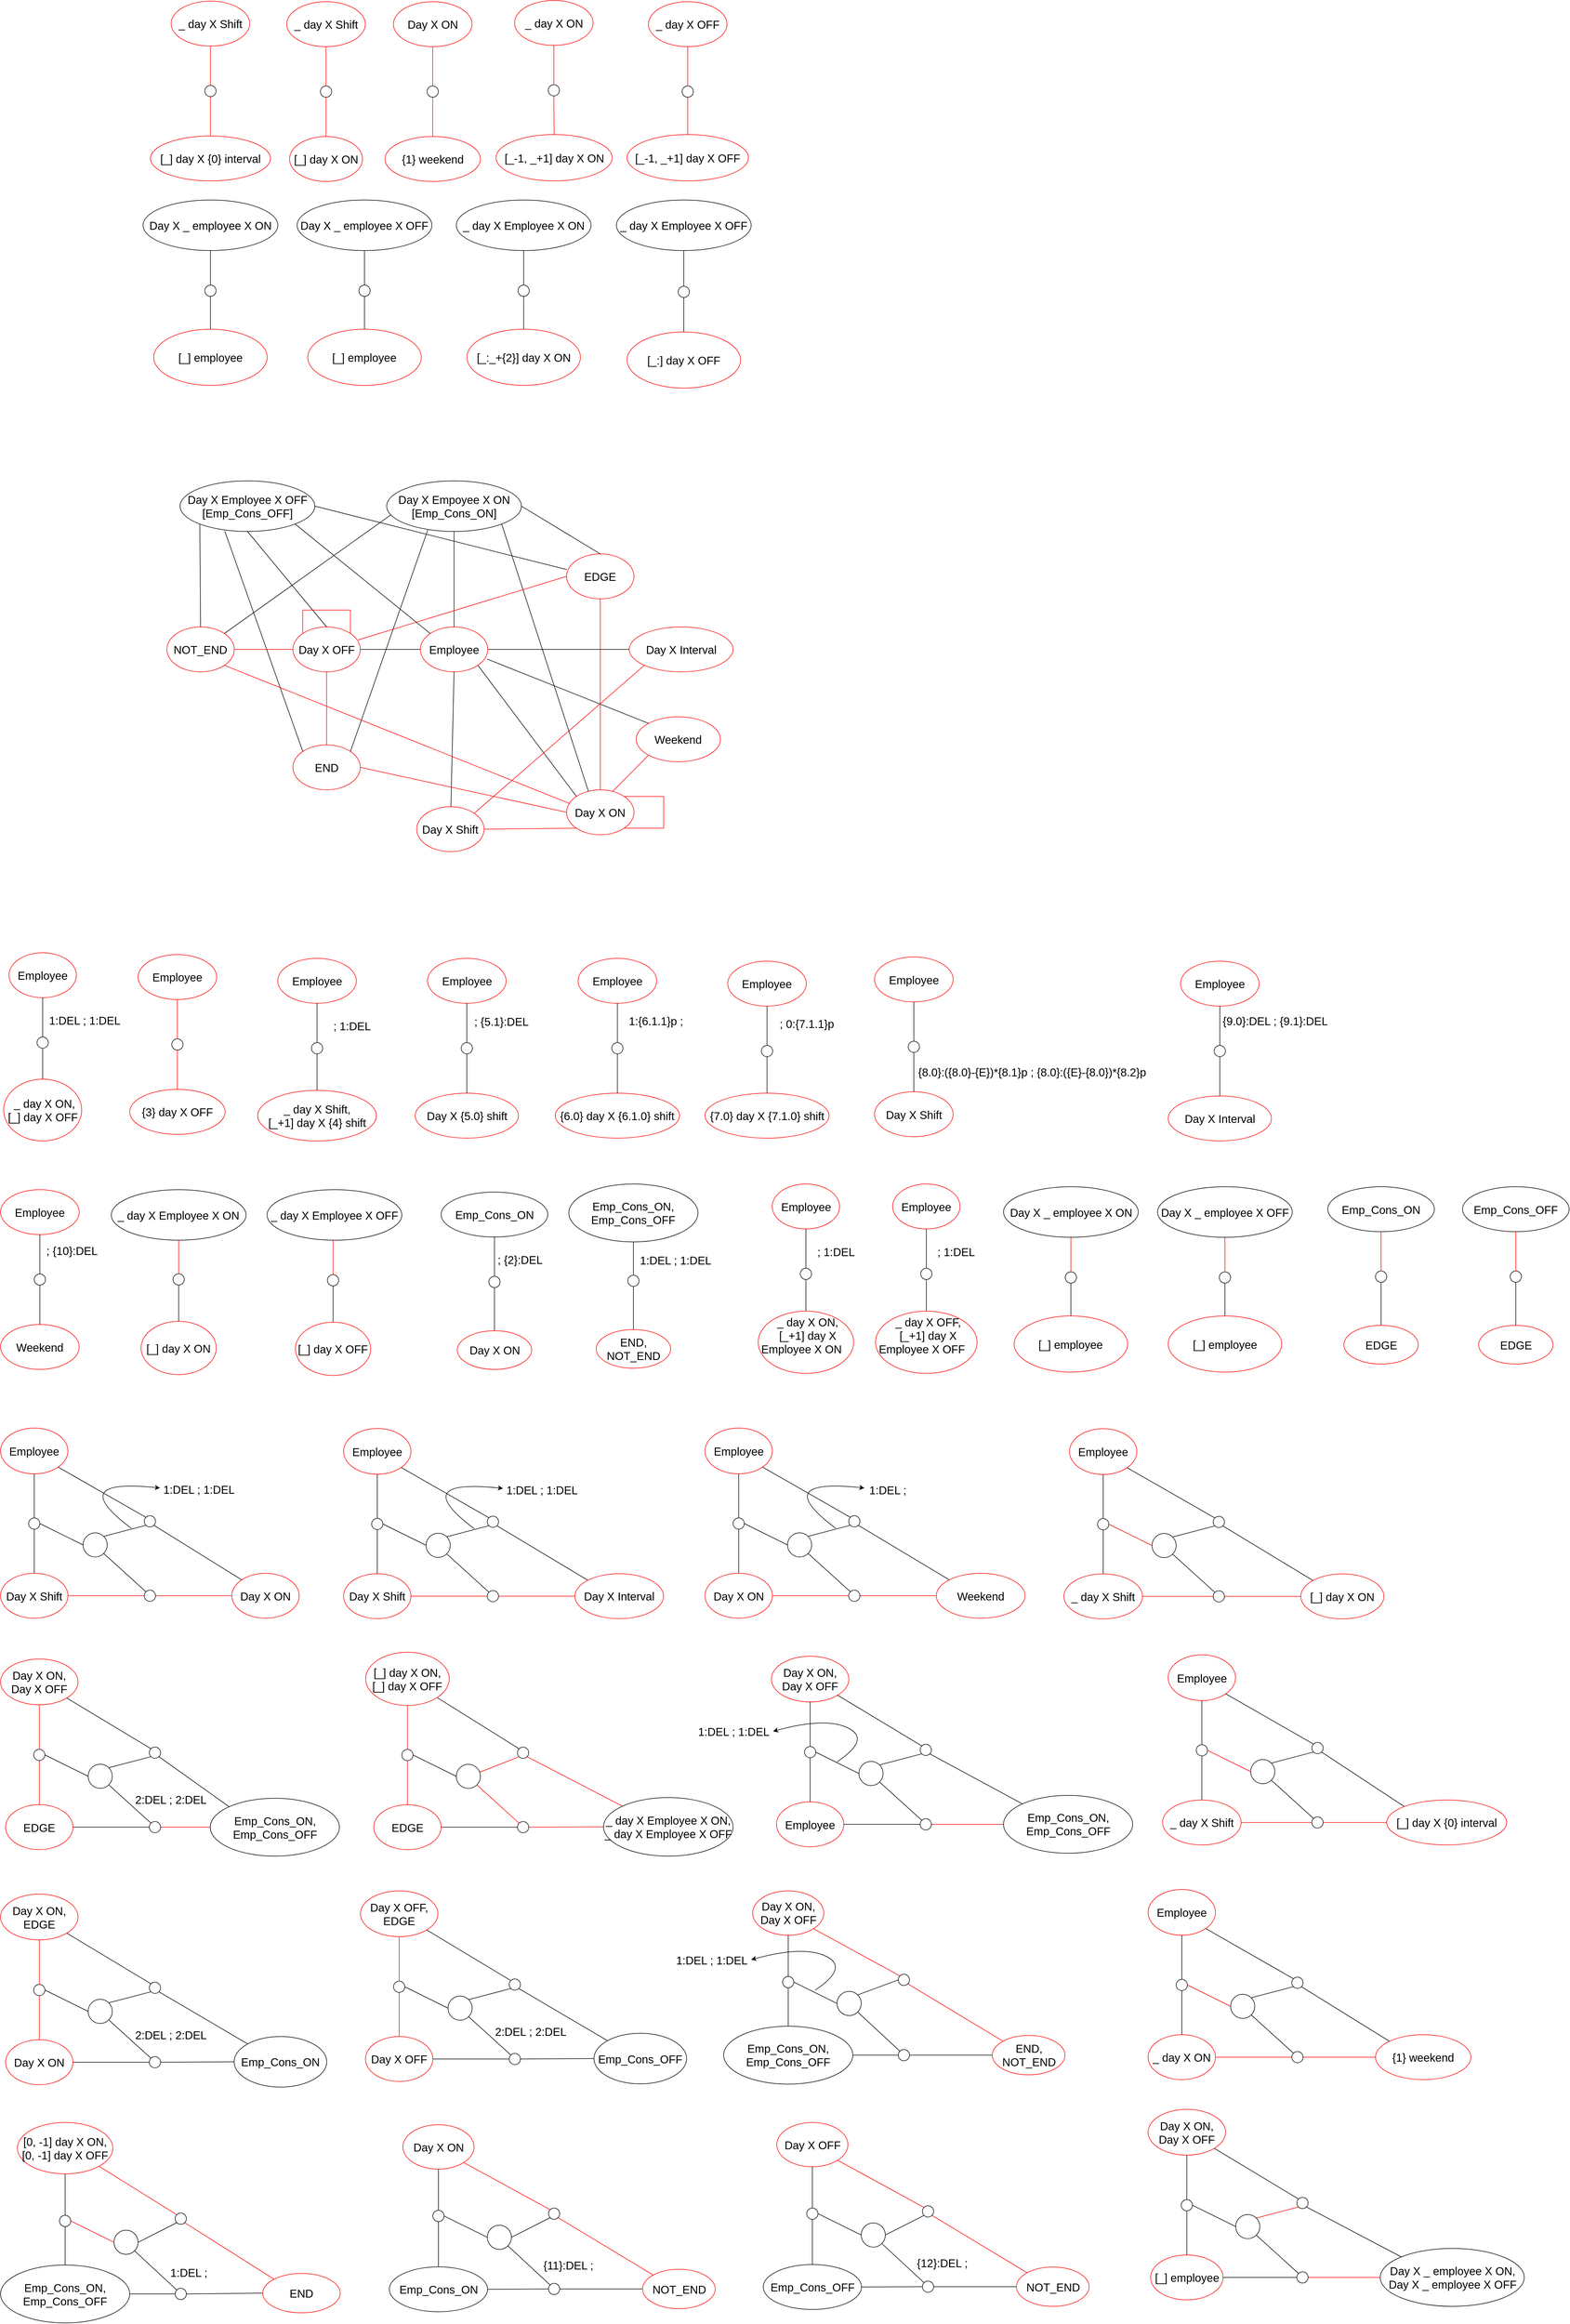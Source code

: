 <mxfile version="15.5.4" type="embed"><diagram id="6pBEL2TMQI_WQjXP-D0V" name="1 oldal"><mxGraphModel dx="4212" dy="2407" grid="1" gridSize="10" guides="1" tooltips="1" connect="1" arrows="1" fold="1" page="1" pageScale="1" pageWidth="827" pageHeight="1169" math="0" shadow="0"><root><mxCell id="0"/><mxCell id="1" parent="0"/><mxCell id="_nUWH11KYutNcOeP03kL-2" value="" style="endArrow=none;html=1;fontSize=20;fontColor=#66CC00;exitX=1;exitY=1;exitDx=0;exitDy=0;entryX=0;entryY=0;entryDx=0;entryDy=0;startArrow=none;" parent="1" source="_nUWH11KYutNcOeP03kL-13" target="_nUWH11KYutNcOeP03kL-7" edge="1"><mxGeometry x="-0.432" y="-14" width="50" height="50" relative="1" as="geometry"><mxPoint x="-1551.574" y="1762.904" as="sourcePoint"/><mxPoint x="-1314" y="1954.62" as="targetPoint"/><mxPoint as="offset"/></mxGeometry></mxCell><mxCell id="_nUWH11KYutNcOeP03kL-3" value="Employee" style="ellipse;whiteSpace=wrap;html=1;fontSize=20;strokeColor=#FF0000;" parent="1" vertex="1"><mxGeometry x="-1654" y="1696.12" width="120" height="81.5" as="geometry"/></mxCell><mxCell id="_nUWH11KYutNcOeP03kL-4" value="" style="endArrow=none;html=1;entryX=0.5;entryY=0;entryDx=0;entryDy=0;exitX=0.5;exitY=1;exitDx=0;exitDy=0;fillColor=#0050ef;fontSize=20;fontColor=#66CC00;strokeColor=#000000;startArrow=none;" parent="1" source="_nUWH11KYutNcOeP03kL-9" target="_nUWH11KYutNcOeP03kL-5" edge="1"><mxGeometry x="0.164" y="20" width="50" height="50" relative="1" as="geometry"><mxPoint x="-1394" y="1944.17" as="sourcePoint"/><mxPoint x="-1352" y="1946.87" as="targetPoint"/><mxPoint as="offset"/></mxGeometry></mxCell><mxCell id="_nUWH11KYutNcOeP03kL-5" value="Day X Shift" style="ellipse;whiteSpace=wrap;html=1;fontSize=20;strokeColor=#FF0000;" parent="1" vertex="1"><mxGeometry x="-1654" y="1954.62" width="120" height="80" as="geometry"/></mxCell><mxCell id="_nUWH11KYutNcOeP03kL-6" value="" style="endArrow=none;html=1;fillColor=#0050ef;fontSize=20;exitX=1;exitY=0.5;exitDx=0;exitDy=0;entryX=0;entryY=0.5;entryDx=0;entryDy=0;startArrow=none;strokeColor=#FF0000;" parent="1" source="_nUWH11KYutNcOeP03kL-11" target="_nUWH11KYutNcOeP03kL-7" edge="1"><mxGeometry x="0.8" y="18" width="50" height="50" relative="1" as="geometry"><mxPoint x="-1504" y="1994.62" as="sourcePoint"/><mxPoint x="-1274" y="2014.62" as="targetPoint"/><mxPoint as="offset"/></mxGeometry></mxCell><mxCell id="_nUWH11KYutNcOeP03kL-7" value="Day X ON" style="ellipse;whiteSpace=wrap;html=1;fontSize=20;strokeColor=#FF0000;" parent="1" vertex="1"><mxGeometry x="-1242" y="1954.62" width="120" height="80" as="geometry"/></mxCell><mxCell id="_nUWH11KYutNcOeP03kL-8" value="" style="ellipse;whiteSpace=wrap;html=1;aspect=fixed;fontColor=#000000;fontSize=28;" parent="1" vertex="1"><mxGeometry x="-1507" y="1882.62" width="43" height="43" as="geometry"/></mxCell><mxCell id="_nUWH11KYutNcOeP03kL-9" value="" style="ellipse;whiteSpace=wrap;html=1;aspect=fixed;fontSize=21;strokeColor=#000000;" parent="1" vertex="1"><mxGeometry x="-1604" y="1856.12" width="20" height="20" as="geometry"/></mxCell><mxCell id="_nUWH11KYutNcOeP03kL-10" value="" style="endArrow=none;html=1;entryX=0.5;entryY=0;entryDx=0;entryDy=0;exitX=0.5;exitY=1;exitDx=0;exitDy=0;fillColor=#0050ef;fontSize=20;fontColor=#66CC00;strokeColor=#000000;" parent="1" source="_nUWH11KYutNcOeP03kL-3" target="_nUWH11KYutNcOeP03kL-9" edge="1"><mxGeometry x="0.164" y="20" width="50" height="50" relative="1" as="geometry"><mxPoint x="-1594" y="1774.62" as="sourcePoint"/><mxPoint x="-1594" y="1954.62" as="targetPoint"/><mxPoint as="offset"/></mxGeometry></mxCell><mxCell id="_nUWH11KYutNcOeP03kL-11" value="" style="ellipse;whiteSpace=wrap;html=1;aspect=fixed;fontSize=21;strokeColor=#000000;" parent="1" vertex="1"><mxGeometry x="-1398" y="1984.62" width="20" height="20" as="geometry"/></mxCell><mxCell id="_nUWH11KYutNcOeP03kL-12" value="" style="endArrow=none;html=1;fillColor=#0050ef;fontSize=20;exitX=1;exitY=0.5;exitDx=0;exitDy=0;entryX=0;entryY=0.5;entryDx=0;entryDy=0;strokeColor=#FF0000;" parent="1" source="_nUWH11KYutNcOeP03kL-5" target="_nUWH11KYutNcOeP03kL-11" edge="1"><mxGeometry x="0.8" y="18" width="50" height="50" relative="1" as="geometry"><mxPoint x="-1534" y="1994.62" as="sourcePoint"/><mxPoint x="-1244" y="1994.62" as="targetPoint"/><mxPoint as="offset"/></mxGeometry></mxCell><mxCell id="_nUWH11KYutNcOeP03kL-13" value="" style="ellipse;whiteSpace=wrap;html=1;aspect=fixed;fontSize=21;strokeColor=#000000;" parent="1" vertex="1"><mxGeometry x="-1398" y="1852.12" width="20" height="20" as="geometry"/></mxCell><mxCell id="_nUWH11KYutNcOeP03kL-14" value="" style="endArrow=none;html=1;fontSize=20;fontColor=#66CC00;entryX=0;entryY=0;entryDx=0;entryDy=0;exitX=1;exitY=1;exitDx=0;exitDy=0;" parent="1" source="_nUWH11KYutNcOeP03kL-3" target="_nUWH11KYutNcOeP03kL-13" edge="1"><mxGeometry x="-0.432" y="-14" width="50" height="50" relative="1" as="geometry"><mxPoint x="-1535.5" y="1773.12" as="sourcePoint"/><mxPoint x="-1224.426" y="1966.336" as="targetPoint"/><mxPoint as="offset"/></mxGeometry></mxCell><mxCell id="_nUWH11KYutNcOeP03kL-15" value="" style="endArrow=none;html=1;strokeColor=#000000;entryX=1;entryY=0.5;entryDx=0;entryDy=0;exitX=0;exitY=0.5;exitDx=0;exitDy=0;" parent="1" source="_nUWH11KYutNcOeP03kL-8" target="_nUWH11KYutNcOeP03kL-9" edge="1"><mxGeometry width="50" height="50" relative="1" as="geometry"><mxPoint x="-1664" y="1954.62" as="sourcePoint"/><mxPoint x="-1614" y="1904.62" as="targetPoint"/></mxGeometry></mxCell><mxCell id="_nUWH11KYutNcOeP03kL-16" value="1:DEL ; 1:DEL" style="endArrow=none;html=1;strokeColor=#000000;entryX=0;entryY=1;entryDx=0;entryDy=0;exitX=1;exitY=0;exitDx=0;exitDy=0;fontSize=20;" parent="1" source="_nUWH11KYutNcOeP03kL-8" target="_nUWH11KYutNcOeP03kL-13" edge="1"><mxGeometry x="1" y="114" width="50" height="50" relative="1" as="geometry"><mxPoint x="-1664" y="1954.62" as="sourcePoint"/><mxPoint x="-1614" y="1904.62" as="targetPoint"/><mxPoint x="123" y="46" as="offset"/></mxGeometry></mxCell><mxCell id="_nUWH11KYutNcOeP03kL-17" value="" style="endArrow=none;html=1;entryX=1;entryY=1;entryDx=0;entryDy=0;exitX=0;exitY=0;exitDx=0;exitDy=0;strokeColor=#000000;" parent="1" source="_nUWH11KYutNcOeP03kL-11" target="_nUWH11KYutNcOeP03kL-8" edge="1"><mxGeometry width="50" height="50" relative="1" as="geometry"><mxPoint x="-1664" y="1954.62" as="sourcePoint"/><mxPoint x="-1614" y="1904.62" as="targetPoint"/></mxGeometry></mxCell><mxCell id="_nUWH11KYutNcOeP03kL-19" value="" style="curved=1;endArrow=classic;html=1;fontSize=18;strokeColor=#000000;entryX=0;entryY=0.5;entryDx=0;entryDy=0;" parent="1" edge="1"><mxGeometry width="50" height="50" relative="1" as="geometry"><mxPoint x="-1421" y="1874.62" as="sourcePoint"/><mxPoint x="-1370" y="1802.83" as="targetPoint"/><Array as="points"><mxPoint x="-1541" y="1784.89"/></Array></mxGeometry></mxCell><mxCell id="_nUWH11KYutNcOeP03kL-20" value="Employee" style="ellipse;whiteSpace=wrap;html=1;fontSize=20;strokeColor=#FF0000;" parent="1" vertex="1"><mxGeometry x="-1639" y="850" width="120" height="80" as="geometry"/></mxCell><mxCell id="_nUWH11KYutNcOeP03kL-21" value="" style="endArrow=none;html=1;entryX=0.5;entryY=0;entryDx=0;entryDy=0;fillColor=#60a917;fontSize=20;fontColor=#FF0000;exitX=0.5;exitY=1;exitDx=0;exitDy=0;startArrow=none;" parent="1" source="_nUWH11KYutNcOeP03kL-23" target="_nUWH11KYutNcOeP03kL-22" edge="1"><mxGeometry x="0.518" y="3" width="50" height="50" relative="1" as="geometry"><mxPoint x="-1539" y="940" as="sourcePoint"/><mxPoint x="-1344" y="987.25" as="targetPoint"/><mxPoint as="offset"/></mxGeometry></mxCell><mxCell id="_nUWH11KYutNcOeP03kL-22" value="&amp;nbsp; _ day X ON,&amp;nbsp; &amp;nbsp;[_] day X OFF&amp;nbsp;" style="ellipse;whiteSpace=wrap;html=1;fontSize=20;strokeColor=#FF0000;" parent="1" vertex="1"><mxGeometry x="-1648.5" y="1075" width="139" height="110" as="geometry"/></mxCell><mxCell id="_nUWH11KYutNcOeP03kL-23" value="" style="ellipse;whiteSpace=wrap;html=1;aspect=fixed;fontSize=21;strokeColor=#000000;" parent="1" vertex="1"><mxGeometry x="-1589" y="1000" width="20" height="20" as="geometry"/></mxCell><mxCell id="_nUWH11KYutNcOeP03kL-24" value="" style="endArrow=none;html=1;entryX=0.5;entryY=0;entryDx=0;entryDy=0;fillColor=#60a917;fontSize=20;fontColor=#FF0000;exitX=0.5;exitY=1;exitDx=0;exitDy=0;" parent="1" source="_nUWH11KYutNcOeP03kL-20" target="_nUWH11KYutNcOeP03kL-23" edge="1"><mxGeometry x="0.518" y="3" width="50" height="50" relative="1" as="geometry"><mxPoint x="-1579" y="930" as="sourcePoint"/><mxPoint x="-1579" y="1090" as="targetPoint"/><mxPoint as="offset"/></mxGeometry></mxCell><mxCell id="_nUWH11KYutNcOeP03kL-25" value="1:DEL ; 1:DEL" style="text;html=1;strokeColor=none;fillColor=none;align=center;verticalAlign=middle;whiteSpace=wrap;rounded=0;fontSize=20;" parent="1" vertex="1"><mxGeometry x="-1569" y="960" width="130" height="20" as="geometry"/></mxCell><mxCell id="_nUWH11KYutNcOeP03kL-27" value="_ day X Shift" style="ellipse;whiteSpace=wrap;html=1;fontSize=20;strokeColor=#FF0000;" parent="1" vertex="1"><mxGeometry x="-1144.25" y="-842.98" width="140" height="80" as="geometry"/></mxCell><mxCell id="_nUWH11KYutNcOeP03kL-28" value="" style="endArrow=none;html=1;entryX=0.5;entryY=0;entryDx=0;entryDy=0;fillColor=#60a917;fontSize=20;fontColor=#FF0000;exitX=0.5;exitY=1;exitDx=0;exitDy=0;startArrow=none;strokeColor=#FF0000;" parent="1" source="_nUWH11KYutNcOeP03kL-30" target="_nUWH11KYutNcOeP03kL-29" edge="1"><mxGeometry x="0.518" y="3" width="50" height="50" relative="1" as="geometry"><mxPoint x="-1034.25" y="-752.98" as="sourcePoint"/><mxPoint x="-839.25" y="-705.73" as="targetPoint"/><mxPoint as="offset"/></mxGeometry></mxCell><mxCell id="_nUWH11KYutNcOeP03kL-29" value="[_] day X ON" style="ellipse;whiteSpace=wrap;html=1;fontSize=20;strokeColor=#FF0000;" parent="1" vertex="1"><mxGeometry x="-1139.25" y="-602.98" width="130" height="80" as="geometry"/></mxCell><mxCell id="_nUWH11KYutNcOeP03kL-30" value="" style="ellipse;whiteSpace=wrap;html=1;aspect=fixed;fontSize=21;strokeColor=#000000;" parent="1" vertex="1"><mxGeometry x="-1084.25" y="-692.98" width="20" height="20" as="geometry"/></mxCell><mxCell id="_nUWH11KYutNcOeP03kL-31" value="" style="endArrow=none;html=1;entryX=0.5;entryY=0;entryDx=0;entryDy=0;fillColor=#60a917;fontSize=20;fontColor=#FF0000;exitX=0.5;exitY=1;exitDx=0;exitDy=0;strokeColor=#FF0000;" parent="1" source="_nUWH11KYutNcOeP03kL-27" target="_nUWH11KYutNcOeP03kL-30" edge="1"><mxGeometry x="0.518" y="3" width="50" height="50" relative="1" as="geometry"><mxPoint x="-1074.25" y="-762.98" as="sourcePoint"/><mxPoint x="-1074.25" y="-602.98" as="targetPoint"/><mxPoint as="offset"/></mxGeometry></mxCell><mxCell id="_nUWH11KYutNcOeP03kL-96" value="Employee" style="ellipse;whiteSpace=wrap;html=1;fontSize=20;strokeColor=#FF0000;" parent="1" vertex="1"><mxGeometry x="-1160.25" y="860" width="140" height="80" as="geometry"/></mxCell><mxCell id="_nUWH11KYutNcOeP03kL-97" value="" style="endArrow=none;html=1;entryX=0.5;entryY=0;entryDx=0;entryDy=0;fillColor=#60a917;fontSize=20;fontColor=#FF0000;exitX=0.5;exitY=1;exitDx=0;exitDy=0;startArrow=none;strokeColor=#000000;" parent="1" source="_nUWH11KYutNcOeP03kL-99" target="_nUWH11KYutNcOeP03kL-98" edge="1"><mxGeometry x="0.518" y="3" width="50" height="50" relative="1" as="geometry"><mxPoint x="-1050.25" y="950" as="sourcePoint"/><mxPoint x="-855.25" y="997.25" as="targetPoint"/><mxPoint as="offset"/></mxGeometry></mxCell><mxCell id="_nUWH11KYutNcOeP03kL-98" value="_ day X Shift,&lt;br&gt;[_+1] day X {4} shift" style="ellipse;whiteSpace=wrap;html=1;fontSize=20;strokeColor=#FF0000;" parent="1" vertex="1"><mxGeometry x="-1196" y="1095" width="211.5" height="90" as="geometry"/></mxCell><mxCell id="_nUWH11KYutNcOeP03kL-99" value="" style="ellipse;whiteSpace=wrap;html=1;aspect=fixed;fontSize=21;strokeColor=#000000;" parent="1" vertex="1"><mxGeometry x="-1100.25" y="1010" width="20" height="20" as="geometry"/></mxCell><mxCell id="_nUWH11KYutNcOeP03kL-100" value="" style="endArrow=none;html=1;entryX=0.5;entryY=0;entryDx=0;entryDy=0;fillColor=#60a917;fontSize=20;fontColor=#FF0000;exitX=0.5;exitY=1;exitDx=0;exitDy=0;strokeColor=#000000;" parent="1" source="_nUWH11KYutNcOeP03kL-96" target="_nUWH11KYutNcOeP03kL-99" edge="1"><mxGeometry x="0.518" y="3" width="50" height="50" relative="1" as="geometry"><mxPoint x="-1090.25" y="940" as="sourcePoint"/><mxPoint x="-1090.25" y="1100" as="targetPoint"/><mxPoint as="offset"/></mxGeometry></mxCell><mxCell id="dinq52yC8a6YhpRBenlH-1" value="Employee" style="ellipse;whiteSpace=wrap;html=1;fontSize=20;strokeColor=#FF0000;" parent="1" vertex="1"><mxGeometry x="-893.5" y="860" width="140" height="80" as="geometry"/></mxCell><mxCell id="dinq52yC8a6YhpRBenlH-2" value="" style="endArrow=none;html=1;entryX=0.5;entryY=0;entryDx=0;entryDy=0;fillColor=#60a917;fontSize=20;fontColor=#FF0000;exitX=0.5;exitY=1;exitDx=0;exitDy=0;startArrow=none;strokeColor=#000000;" parent="1" source="dinq52yC8a6YhpRBenlH-4" target="dinq52yC8a6YhpRBenlH-3" edge="1"><mxGeometry x="0.518" y="3" width="50" height="50" relative="1" as="geometry"><mxPoint x="-783.5" y="950" as="sourcePoint"/><mxPoint x="-588.5" y="997.25" as="targetPoint"/><mxPoint as="offset"/></mxGeometry></mxCell><mxCell id="dinq52yC8a6YhpRBenlH-3" value="Day X {5.0} shift" style="ellipse;whiteSpace=wrap;html=1;fontSize=20;strokeColor=#FF0000;" parent="1" vertex="1"><mxGeometry x="-915.5" y="1100" width="184" height="80" as="geometry"/></mxCell><mxCell id="dinq52yC8a6YhpRBenlH-4" value="" style="ellipse;whiteSpace=wrap;html=1;aspect=fixed;fontSize=21;strokeColor=#000000;" parent="1" vertex="1"><mxGeometry x="-833.5" y="1010" width="20" height="20" as="geometry"/></mxCell><mxCell id="dinq52yC8a6YhpRBenlH-5" value="&amp;nbsp;; {5.1}:DEL" style="endArrow=none;html=1;entryX=0.5;entryY=0;entryDx=0;entryDy=0;fillColor=#60a917;fontSize=20;fontColor=#000000;exitX=0.5;exitY=1;exitDx=0;exitDy=0;strokeColor=#000000;" parent="1" source="dinq52yC8a6YhpRBenlH-1" target="dinq52yC8a6YhpRBenlH-4" edge="1"><mxGeometry x="-0.098" y="58" width="50" height="50" relative="1" as="geometry"><mxPoint x="-823.5" y="940" as="sourcePoint"/><mxPoint x="-823.5" y="1100" as="targetPoint"/><mxPoint as="offset"/></mxGeometry></mxCell><mxCell id="dinq52yC8a6YhpRBenlH-6" value="Employee" style="ellipse;whiteSpace=wrap;html=1;fontSize=20;strokeColor=#FF0000;" parent="1" vertex="1"><mxGeometry x="447.76" y="865" width="140" height="80" as="geometry"/></mxCell><mxCell id="dinq52yC8a6YhpRBenlH-7" value="" style="endArrow=none;html=1;entryX=0.5;entryY=0;entryDx=0;entryDy=0;fillColor=#60a917;fontSize=20;fontColor=#FF0000;exitX=0.5;exitY=1;exitDx=0;exitDy=0;startArrow=none;strokeColor=#000000;" parent="1" source="dinq52yC8a6YhpRBenlH-9" target="dinq52yC8a6YhpRBenlH-8" edge="1"><mxGeometry x="0.518" y="3" width="50" height="50" relative="1" as="geometry"><mxPoint x="557.76" y="955" as="sourcePoint"/><mxPoint x="752.76" y="1002.25" as="targetPoint"/><mxPoint as="offset"/></mxGeometry></mxCell><mxCell id="dinq52yC8a6YhpRBenlH-8" value="Day X Interval" style="ellipse;whiteSpace=wrap;html=1;fontSize=20;strokeColor=#FF0000;" parent="1" vertex="1"><mxGeometry x="425.76" y="1105" width="184" height="80" as="geometry"/></mxCell><mxCell id="dinq52yC8a6YhpRBenlH-9" value="" style="ellipse;whiteSpace=wrap;html=1;aspect=fixed;fontSize=21;strokeColor=#000000;" parent="1" vertex="1"><mxGeometry x="507.76" y="1015" width="20" height="20" as="geometry"/></mxCell><mxCell id="dinq52yC8a6YhpRBenlH-10" value="{9.0}:DEL ; {9.1}:DEL" style="endArrow=none;html=1;entryX=0.5;entryY=0;entryDx=0;entryDy=0;fillColor=#60a917;fontSize=20;fontColor=#000000;exitX=0.5;exitY=1;exitDx=0;exitDy=0;strokeColor=#000000;" parent="1" source="dinq52yC8a6YhpRBenlH-6" target="dinq52yC8a6YhpRBenlH-9" edge="1"><mxGeometry x="-0.241" y="98" width="50" height="50" relative="1" as="geometry"><mxPoint x="517.76" y="945" as="sourcePoint"/><mxPoint x="517.76" y="1105" as="targetPoint"/><mxPoint y="-1" as="offset"/></mxGeometry></mxCell><mxCell id="dinq52yC8a6YhpRBenlH-11" value="_ day X Shift" style="ellipse;whiteSpace=wrap;html=1;fontSize=20;strokeColor=#FF0000;" parent="1" vertex="1"><mxGeometry x="-1350.13" y="-843.99" width="140" height="80" as="geometry"/></mxCell><mxCell id="dinq52yC8a6YhpRBenlH-12" value="" style="endArrow=none;html=1;entryX=0.5;entryY=0;entryDx=0;entryDy=0;fillColor=#60a917;fontSize=20;fontColor=#FF0000;exitX=0.5;exitY=1;exitDx=0;exitDy=0;startArrow=none;strokeColor=#FF0000;" parent="1" source="dinq52yC8a6YhpRBenlH-14" target="dinq52yC8a6YhpRBenlH-13" edge="1"><mxGeometry x="0.518" y="3" width="50" height="50" relative="1" as="geometry"><mxPoint x="-1240.13" y="-753.99" as="sourcePoint"/><mxPoint x="-1045.13" y="-706.74" as="targetPoint"/><mxPoint as="offset"/></mxGeometry></mxCell><mxCell id="dinq52yC8a6YhpRBenlH-13" value="[_] day X {0} interval" style="ellipse;whiteSpace=wrap;html=1;fontSize=20;strokeColor=#FF0000;" parent="1" vertex="1"><mxGeometry x="-1387.0" y="-603.99" width="213.75" height="80" as="geometry"/></mxCell><mxCell id="dinq52yC8a6YhpRBenlH-14" value="" style="ellipse;whiteSpace=wrap;html=1;aspect=fixed;fontSize=21;strokeColor=#000000;" parent="1" vertex="1"><mxGeometry x="-1290.13" y="-693.99" width="20" height="20" as="geometry"/></mxCell><mxCell id="dinq52yC8a6YhpRBenlH-15" value="" style="endArrow=none;html=1;entryX=0.5;entryY=0;entryDx=0;entryDy=0;fillColor=#60a917;fontSize=20;fontColor=#FF0000;exitX=0.5;exitY=1;exitDx=0;exitDy=0;strokeColor=#FF0000;" parent="1" source="dinq52yC8a6YhpRBenlH-11" target="dinq52yC8a6YhpRBenlH-14" edge="1"><mxGeometry x="0.518" y="3" width="50" height="50" relative="1" as="geometry"><mxPoint x="-1280.13" y="-763.99" as="sourcePoint"/><mxPoint x="-1280.13" y="-603.99" as="targetPoint"/><mxPoint as="offset"/></mxGeometry></mxCell><mxCell id="dinq52yC8a6YhpRBenlH-16" value="" style="endArrow=none;html=1;fontSize=20;fontColor=#66CC00;exitX=1;exitY=1;exitDx=0;exitDy=0;entryX=0;entryY=0;entryDx=0;entryDy=0;startArrow=none;" parent="1" source="dinq52yC8a6YhpRBenlH-27" target="dinq52yC8a6YhpRBenlH-21" edge="1"><mxGeometry x="-0.432" y="-14" width="50" height="50" relative="1" as="geometry"><mxPoint x="-940.574" y="1763.654" as="sourcePoint"/><mxPoint x="-703" y="1955.37" as="targetPoint"/><mxPoint as="offset"/></mxGeometry></mxCell><mxCell id="dinq52yC8a6YhpRBenlH-17" value="Employee" style="ellipse;whiteSpace=wrap;html=1;fontSize=20;strokeColor=#FF0000;" parent="1" vertex="1"><mxGeometry x="-1043" y="1696.87" width="120" height="81.5" as="geometry"/></mxCell><mxCell id="dinq52yC8a6YhpRBenlH-18" value="" style="endArrow=none;html=1;entryX=0.5;entryY=0;entryDx=0;entryDy=0;exitX=0.5;exitY=1;exitDx=0;exitDy=0;fillColor=#0050ef;fontSize=20;fontColor=#66CC00;strokeColor=#000000;startArrow=none;" parent="1" source="dinq52yC8a6YhpRBenlH-23" target="dinq52yC8a6YhpRBenlH-19" edge="1"><mxGeometry x="0.164" y="20" width="50" height="50" relative="1" as="geometry"><mxPoint x="-783" y="1944.92" as="sourcePoint"/><mxPoint x="-741" y="1947.62" as="targetPoint"/><mxPoint as="offset"/></mxGeometry></mxCell><mxCell id="dinq52yC8a6YhpRBenlH-19" value="Day X Shift" style="ellipse;whiteSpace=wrap;html=1;fontSize=20;strokeColor=#FF0000;" parent="1" vertex="1"><mxGeometry x="-1043" y="1955.37" width="120" height="80" as="geometry"/></mxCell><mxCell id="dinq52yC8a6YhpRBenlH-20" value="" style="endArrow=none;html=1;fillColor=#0050ef;fontSize=20;exitX=1;exitY=0.5;exitDx=0;exitDy=0;entryX=0;entryY=0.5;entryDx=0;entryDy=0;startArrow=none;strokeColor=#FF0000;" parent="1" source="dinq52yC8a6YhpRBenlH-25" target="dinq52yC8a6YhpRBenlH-21" edge="1"><mxGeometry x="0.8" y="18" width="50" height="50" relative="1" as="geometry"><mxPoint x="-893" y="1995.37" as="sourcePoint"/><mxPoint x="-663" y="2015.37" as="targetPoint"/><mxPoint as="offset"/></mxGeometry></mxCell><mxCell id="dinq52yC8a6YhpRBenlH-21" value="Day X Interval" style="ellipse;whiteSpace=wrap;html=1;fontSize=20;strokeColor=#FF0000;" parent="1" vertex="1"><mxGeometry x="-631" y="1955.37" width="158" height="80" as="geometry"/></mxCell><mxCell id="dinq52yC8a6YhpRBenlH-22" value="" style="ellipse;whiteSpace=wrap;html=1;aspect=fixed;fontColor=#000000;fontSize=28;" parent="1" vertex="1"><mxGeometry x="-896" y="1883.37" width="43" height="43" as="geometry"/></mxCell><mxCell id="dinq52yC8a6YhpRBenlH-23" value="" style="ellipse;whiteSpace=wrap;html=1;aspect=fixed;fontSize=21;strokeColor=#000000;" parent="1" vertex="1"><mxGeometry x="-993" y="1856.87" width="20" height="20" as="geometry"/></mxCell><mxCell id="dinq52yC8a6YhpRBenlH-24" value="" style="endArrow=none;html=1;entryX=0.5;entryY=0;entryDx=0;entryDy=0;exitX=0.5;exitY=1;exitDx=0;exitDy=0;fillColor=#0050ef;fontSize=20;fontColor=#66CC00;strokeColor=#000000;" parent="1" source="dinq52yC8a6YhpRBenlH-17" target="dinq52yC8a6YhpRBenlH-23" edge="1"><mxGeometry x="0.164" y="20" width="50" height="50" relative="1" as="geometry"><mxPoint x="-983" y="1775.37" as="sourcePoint"/><mxPoint x="-983" y="1955.37" as="targetPoint"/><mxPoint as="offset"/></mxGeometry></mxCell><mxCell id="dinq52yC8a6YhpRBenlH-25" value="" style="ellipse;whiteSpace=wrap;html=1;aspect=fixed;fontSize=21;strokeColor=#000000;" parent="1" vertex="1"><mxGeometry x="-787" y="1985.37" width="20" height="20" as="geometry"/></mxCell><mxCell id="dinq52yC8a6YhpRBenlH-26" value="" style="endArrow=none;html=1;fillColor=#0050ef;fontSize=20;exitX=1;exitY=0.5;exitDx=0;exitDy=0;entryX=0;entryY=0.5;entryDx=0;entryDy=0;strokeColor=#FF0000;" parent="1" source="dinq52yC8a6YhpRBenlH-19" target="dinq52yC8a6YhpRBenlH-25" edge="1"><mxGeometry x="0.8" y="18" width="50" height="50" relative="1" as="geometry"><mxPoint x="-923" y="1995.37" as="sourcePoint"/><mxPoint x="-633" y="1995.37" as="targetPoint"/><mxPoint as="offset"/></mxGeometry></mxCell><mxCell id="dinq52yC8a6YhpRBenlH-27" value="" style="ellipse;whiteSpace=wrap;html=1;aspect=fixed;fontSize=21;strokeColor=#000000;" parent="1" vertex="1"><mxGeometry x="-787" y="1852.87" width="20" height="20" as="geometry"/></mxCell><mxCell id="dinq52yC8a6YhpRBenlH-28" value="" style="endArrow=none;html=1;fontSize=20;fontColor=#66CC00;entryX=0;entryY=0;entryDx=0;entryDy=0;exitX=1;exitY=1;exitDx=0;exitDy=0;" parent="1" source="dinq52yC8a6YhpRBenlH-17" target="dinq52yC8a6YhpRBenlH-27" edge="1"><mxGeometry x="-0.432" y="-14" width="50" height="50" relative="1" as="geometry"><mxPoint x="-924.5" y="1773.87" as="sourcePoint"/><mxPoint x="-613.426" y="1967.086" as="targetPoint"/><mxPoint as="offset"/></mxGeometry></mxCell><mxCell id="dinq52yC8a6YhpRBenlH-29" value="" style="endArrow=none;html=1;strokeColor=#000000;entryX=1;entryY=0.5;entryDx=0;entryDy=0;exitX=0;exitY=0.5;exitDx=0;exitDy=0;" parent="1" source="dinq52yC8a6YhpRBenlH-22" target="dinq52yC8a6YhpRBenlH-23" edge="1"><mxGeometry width="50" height="50" relative="1" as="geometry"><mxPoint x="-1053" y="1955.37" as="sourcePoint"/><mxPoint x="-1003" y="1905.37" as="targetPoint"/></mxGeometry></mxCell><mxCell id="dinq52yC8a6YhpRBenlH-30" value="1:DEL ; 1:DEL" style="endArrow=none;html=1;strokeColor=#000000;entryX=0;entryY=1;entryDx=0;entryDy=0;exitX=1;exitY=0;exitDx=0;exitDy=0;fontSize=20;" parent="1" source="dinq52yC8a6YhpRBenlH-22" target="dinq52yC8a6YhpRBenlH-27" edge="1"><mxGeometry x="1" y="114" width="50" height="50" relative="1" as="geometry"><mxPoint x="-1053" y="1955.37" as="sourcePoint"/><mxPoint x="-1003" y="1905.37" as="targetPoint"/><mxPoint x="123" y="46" as="offset"/></mxGeometry></mxCell><mxCell id="dinq52yC8a6YhpRBenlH-31" value="" style="endArrow=none;html=1;entryX=1;entryY=1;entryDx=0;entryDy=0;exitX=0;exitY=0;exitDx=0;exitDy=0;strokeColor=#000000;" parent="1" source="dinq52yC8a6YhpRBenlH-25" target="dinq52yC8a6YhpRBenlH-22" edge="1"><mxGeometry width="50" height="50" relative="1" as="geometry"><mxPoint x="-1053" y="1955.37" as="sourcePoint"/><mxPoint x="-1003" y="1905.37" as="targetPoint"/></mxGeometry></mxCell><mxCell id="dinq52yC8a6YhpRBenlH-32" value="" style="curved=1;endArrow=classic;html=1;fontSize=18;strokeColor=#000000;entryX=0;entryY=0.5;entryDx=0;entryDy=0;" parent="1" edge="1"><mxGeometry width="50" height="50" relative="1" as="geometry"><mxPoint x="-810" y="1875.37" as="sourcePoint"/><mxPoint x="-759" y="1803.58" as="targetPoint"/><Array as="points"><mxPoint x="-930" y="1785.64"/></Array></mxGeometry></mxCell><mxCell id="dinq52yC8a6YhpRBenlH-38" value="Employee" style="ellipse;whiteSpace=wrap;html=1;fontSize=20;strokeColor=#FF0000;" parent="1" vertex="1"><mxGeometry x="-1409" y="853.28" width="140" height="80" as="geometry"/></mxCell><mxCell id="dinq52yC8a6YhpRBenlH-39" value="" style="endArrow=none;html=1;entryX=0.5;entryY=0;entryDx=0;entryDy=0;fillColor=#60a917;fontSize=20;fontColor=#FF0000;exitX=0.5;exitY=1;exitDx=0;exitDy=0;startArrow=none;strokeColor=#FF0000;" parent="1" source="dinq52yC8a6YhpRBenlH-41" target="dinq52yC8a6YhpRBenlH-40" edge="1"><mxGeometry x="0.518" y="3" width="50" height="50" relative="1" as="geometry"><mxPoint x="-1299" y="943.28" as="sourcePoint"/><mxPoint x="-1104" y="990.53" as="targetPoint"/><mxPoint as="offset"/></mxGeometry></mxCell><mxCell id="dinq52yC8a6YhpRBenlH-40" value="{3} day X OFF" style="ellipse;whiteSpace=wrap;html=1;fontSize=20;strokeColor=#FF0000;" parent="1" vertex="1"><mxGeometry x="-1424" y="1093.28" width="170" height="80" as="geometry"/></mxCell><mxCell id="dinq52yC8a6YhpRBenlH-41" value="" style="ellipse;whiteSpace=wrap;html=1;aspect=fixed;fontSize=21;strokeColor=#000000;" parent="1" vertex="1"><mxGeometry x="-1349" y="1003.28" width="20" height="20" as="geometry"/></mxCell><mxCell id="dinq52yC8a6YhpRBenlH-42" value="" style="endArrow=none;html=1;entryX=0.5;entryY=0;entryDx=0;entryDy=0;fillColor=#60a917;fontSize=20;fontColor=#000000;exitX=0.5;exitY=1;exitDx=0;exitDy=0;strokeColor=#FF0000;" parent="1" source="dinq52yC8a6YhpRBenlH-38" target="dinq52yC8a6YhpRBenlH-41" edge="1"><mxGeometry x="-0.143" y="78" width="50" height="50" relative="1" as="geometry"><mxPoint x="-1339" y="933.28" as="sourcePoint"/><mxPoint x="-1339" y="1093.28" as="targetPoint"/><mxPoint as="offset"/></mxGeometry></mxCell><mxCell id="dinq52yC8a6YhpRBenlH-43" value="Day X ON" style="ellipse;whiteSpace=wrap;html=1;fontSize=20;strokeColor=#FF0000;" parent="1" vertex="1"><mxGeometry x="-954.25" y="-842.98" width="140" height="80" as="geometry"/></mxCell><mxCell id="dinq52yC8a6YhpRBenlH-44" value="" style="endArrow=none;html=1;entryX=0.5;entryY=0;entryDx=0;entryDy=0;fillColor=#60a917;fontSize=20;fontColor=#FF0000;exitX=0.5;exitY=1;exitDx=0;exitDy=0;startArrow=none;strokeColor=#FF0000;" parent="1" source="dinq52yC8a6YhpRBenlH-46" target="dinq52yC8a6YhpRBenlH-45" edge="1"><mxGeometry x="0.518" y="3" width="50" height="50" relative="1" as="geometry"><mxPoint x="-844.25" y="-752.98" as="sourcePoint"/><mxPoint x="-649.25" y="-705.73" as="targetPoint"/><mxPoint as="offset"/></mxGeometry></mxCell><mxCell id="dinq52yC8a6YhpRBenlH-45" value="{1} weekend" style="ellipse;whiteSpace=wrap;html=1;fontSize=20;strokeColor=#FF0000;" parent="1" vertex="1"><mxGeometry x="-969.25" y="-602.98" width="170" height="80" as="geometry"/></mxCell><mxCell id="dinq52yC8a6YhpRBenlH-46" value="" style="ellipse;whiteSpace=wrap;html=1;aspect=fixed;fontSize=21;strokeColor=#000000;" parent="1" vertex="1"><mxGeometry x="-894.25" y="-692.98" width="20" height="20" as="geometry"/></mxCell><mxCell id="dinq52yC8a6YhpRBenlH-47" value="" style="endArrow=none;html=1;entryX=0.5;entryY=0;entryDx=0;entryDy=0;fillColor=#60a917;fontSize=20;fontColor=#000000;exitX=0.5;exitY=1;exitDx=0;exitDy=0;strokeColor=#FF0000;" parent="1" source="dinq52yC8a6YhpRBenlH-43" target="dinq52yC8a6YhpRBenlH-46" edge="1"><mxGeometry x="-0.143" y="78" width="50" height="50" relative="1" as="geometry"><mxPoint x="-884.25" y="-762.98" as="sourcePoint"/><mxPoint x="-884.25" y="-602.98" as="targetPoint"/><mxPoint as="offset"/></mxGeometry></mxCell><mxCell id="dinq52yC8a6YhpRBenlH-48" value="Employee" style="ellipse;whiteSpace=wrap;html=1;fontSize=20;strokeColor=#FF0000;" parent="1" vertex="1"><mxGeometry x="-1654" y="1271.69" width="140" height="80" as="geometry"/></mxCell><mxCell id="dinq52yC8a6YhpRBenlH-49" value="" style="endArrow=none;html=1;entryX=0.5;entryY=0;entryDx=0;entryDy=0;fillColor=#60a917;fontSize=20;fontColor=#FF0000;exitX=0.5;exitY=1;exitDx=0;exitDy=0;startArrow=none;strokeColor=#000000;" parent="1" source="dinq52yC8a6YhpRBenlH-51" target="dinq52yC8a6YhpRBenlH-50" edge="1"><mxGeometry x="0.518" y="3" width="50" height="50" relative="1" as="geometry"><mxPoint x="-1544" y="1361.69" as="sourcePoint"/><mxPoint x="-1349" y="1408.94" as="targetPoint"/><mxPoint as="offset"/></mxGeometry></mxCell><mxCell id="dinq52yC8a6YhpRBenlH-50" value="Weekend" style="ellipse;whiteSpace=wrap;html=1;fontSize=20;strokeColor=#FF0000;" parent="1" vertex="1"><mxGeometry x="-1654" y="1511.69" width="140" height="80" as="geometry"/></mxCell><mxCell id="dinq52yC8a6YhpRBenlH-51" value="" style="ellipse;whiteSpace=wrap;html=1;aspect=fixed;fontSize=21;strokeColor=#000000;" parent="1" vertex="1"><mxGeometry x="-1594" y="1421.69" width="20" height="20" as="geometry"/></mxCell><mxCell id="dinq52yC8a6YhpRBenlH-52" value="&amp;nbsp;; {10}:DEL" style="endArrow=none;html=1;entryX=0.5;entryY=0;entryDx=0;entryDy=0;fillColor=#60a917;fontSize=20;fontColor=#000000;exitX=0.5;exitY=1;exitDx=0;exitDy=0;strokeColor=#000000;" parent="1" source="dinq52yC8a6YhpRBenlH-48" target="dinq52yC8a6YhpRBenlH-51" edge="1"><mxGeometry x="-0.191" y="54" width="50" height="50" relative="1" as="geometry"><mxPoint x="-1584" y="1351.69" as="sourcePoint"/><mxPoint x="-1584" y="1511.69" as="targetPoint"/><mxPoint as="offset"/></mxGeometry></mxCell><mxCell id="dinq52yC8a6YhpRBenlH-53" value="" style="endArrow=none;html=1;fontSize=20;fontColor=#66CC00;exitX=1;exitY=1;exitDx=0;exitDy=0;entryX=0;entryY=0;entryDx=0;entryDy=0;startArrow=none;" parent="1" source="dinq52yC8a6YhpRBenlH-64" target="dinq52yC8a6YhpRBenlH-58" edge="1"><mxGeometry x="-0.432" y="-14" width="50" height="50" relative="1" as="geometry"><mxPoint x="-296.824" y="1762.904" as="sourcePoint"/><mxPoint x="-59.25" y="1954.62" as="targetPoint"/><mxPoint as="offset"/></mxGeometry></mxCell><mxCell id="dinq52yC8a6YhpRBenlH-54" value="Employee" style="ellipse;whiteSpace=wrap;html=1;fontSize=20;strokeColor=#FF0000;" parent="1" vertex="1"><mxGeometry x="-399.25" y="1696.12" width="120" height="81.5" as="geometry"/></mxCell><mxCell id="dinq52yC8a6YhpRBenlH-55" value="" style="endArrow=none;html=1;entryX=0.5;entryY=0;entryDx=0;entryDy=0;exitX=0.5;exitY=1;exitDx=0;exitDy=0;fillColor=#0050ef;fontSize=20;fontColor=#66CC00;strokeColor=#000000;startArrow=none;" parent="1" source="dinq52yC8a6YhpRBenlH-60" target="dinq52yC8a6YhpRBenlH-56" edge="1"><mxGeometry x="0.164" y="20" width="50" height="50" relative="1" as="geometry"><mxPoint x="-139.25" y="1944.17" as="sourcePoint"/><mxPoint x="-97.25" y="1946.87" as="targetPoint"/><mxPoint as="offset"/></mxGeometry></mxCell><mxCell id="dinq52yC8a6YhpRBenlH-56" value="Day X ON" style="ellipse;whiteSpace=wrap;html=1;fontSize=20;strokeColor=#FF0000;" parent="1" vertex="1"><mxGeometry x="-399.25" y="1954.62" width="120" height="80" as="geometry"/></mxCell><mxCell id="dinq52yC8a6YhpRBenlH-57" value="" style="endArrow=none;html=1;fillColor=#0050ef;fontSize=20;exitX=1;exitY=0.5;exitDx=0;exitDy=0;entryX=0;entryY=0.5;entryDx=0;entryDy=0;startArrow=none;strokeColor=#FF0000;" parent="1" source="dinq52yC8a6YhpRBenlH-62" target="dinq52yC8a6YhpRBenlH-58" edge="1"><mxGeometry x="0.8" y="18" width="50" height="50" relative="1" as="geometry"><mxPoint x="-249.25" y="1994.62" as="sourcePoint"/><mxPoint x="-19.25" y="2014.62" as="targetPoint"/><mxPoint as="offset"/></mxGeometry></mxCell><mxCell id="dinq52yC8a6YhpRBenlH-58" value="Weekend" style="ellipse;whiteSpace=wrap;html=1;fontSize=20;strokeColor=#FF0000;" parent="1" vertex="1"><mxGeometry x="12.75" y="1954.62" width="158" height="80" as="geometry"/></mxCell><mxCell id="dinq52yC8a6YhpRBenlH-59" value="" style="ellipse;whiteSpace=wrap;html=1;aspect=fixed;fontColor=#000000;fontSize=28;" parent="1" vertex="1"><mxGeometry x="-252.25" y="1882.62" width="43" height="43" as="geometry"/></mxCell><mxCell id="dinq52yC8a6YhpRBenlH-60" value="" style="ellipse;whiteSpace=wrap;html=1;aspect=fixed;fontSize=21;strokeColor=#000000;" parent="1" vertex="1"><mxGeometry x="-349.25" y="1856.12" width="20" height="20" as="geometry"/></mxCell><mxCell id="dinq52yC8a6YhpRBenlH-61" value="" style="endArrow=none;html=1;entryX=0.5;entryY=0;entryDx=0;entryDy=0;exitX=0.5;exitY=1;exitDx=0;exitDy=0;fillColor=#0050ef;fontSize=20;fontColor=#66CC00;strokeColor=#000000;" parent="1" source="dinq52yC8a6YhpRBenlH-54" target="dinq52yC8a6YhpRBenlH-60" edge="1"><mxGeometry x="0.164" y="20" width="50" height="50" relative="1" as="geometry"><mxPoint x="-339.25" y="1774.62" as="sourcePoint"/><mxPoint x="-339.25" y="1954.62" as="targetPoint"/><mxPoint as="offset"/></mxGeometry></mxCell><mxCell id="dinq52yC8a6YhpRBenlH-62" value="" style="ellipse;whiteSpace=wrap;html=1;aspect=fixed;fontSize=21;strokeColor=#000000;" parent="1" vertex="1"><mxGeometry x="-143.25" y="1984.62" width="20" height="20" as="geometry"/></mxCell><mxCell id="dinq52yC8a6YhpRBenlH-63" value="" style="endArrow=none;html=1;fillColor=#0050ef;fontSize=20;exitX=1;exitY=0.5;exitDx=0;exitDy=0;entryX=0;entryY=0.5;entryDx=0;entryDy=0;strokeColor=#FF0000;" parent="1" source="dinq52yC8a6YhpRBenlH-56" target="dinq52yC8a6YhpRBenlH-62" edge="1"><mxGeometry x="0.8" y="18" width="50" height="50" relative="1" as="geometry"><mxPoint x="-279.25" y="1994.62" as="sourcePoint"/><mxPoint x="10.75" y="1994.62" as="targetPoint"/><mxPoint as="offset"/></mxGeometry></mxCell><mxCell id="dinq52yC8a6YhpRBenlH-64" value="" style="ellipse;whiteSpace=wrap;html=1;aspect=fixed;fontSize=21;strokeColor=#000000;" parent="1" vertex="1"><mxGeometry x="-143.25" y="1852.12" width="20" height="20" as="geometry"/></mxCell><mxCell id="dinq52yC8a6YhpRBenlH-65" value="" style="endArrow=none;html=1;fontSize=20;fontColor=#66CC00;entryX=0;entryY=0;entryDx=0;entryDy=0;exitX=1;exitY=1;exitDx=0;exitDy=0;" parent="1" source="dinq52yC8a6YhpRBenlH-54" target="dinq52yC8a6YhpRBenlH-64" edge="1"><mxGeometry x="-0.432" y="-14" width="50" height="50" relative="1" as="geometry"><mxPoint x="-280.75" y="1773.12" as="sourcePoint"/><mxPoint x="30.324" y="1966.336" as="targetPoint"/><mxPoint as="offset"/></mxGeometry></mxCell><mxCell id="dinq52yC8a6YhpRBenlH-66" value="" style="endArrow=none;html=1;strokeColor=#000000;entryX=1;entryY=0.5;entryDx=0;entryDy=0;exitX=0;exitY=0.5;exitDx=0;exitDy=0;" parent="1" source="dinq52yC8a6YhpRBenlH-59" target="dinq52yC8a6YhpRBenlH-60" edge="1"><mxGeometry width="50" height="50" relative="1" as="geometry"><mxPoint x="-409.25" y="1954.62" as="sourcePoint"/><mxPoint x="-359.25" y="1904.62" as="targetPoint"/></mxGeometry></mxCell><mxCell id="dinq52yC8a6YhpRBenlH-67" value="1:DEL ;" style="endArrow=none;html=1;strokeColor=#000000;entryX=0;entryY=1;entryDx=0;entryDy=0;exitX=1;exitY=0;exitDx=0;exitDy=0;fontSize=20;" parent="1" source="dinq52yC8a6YhpRBenlH-59" target="dinq52yC8a6YhpRBenlH-64" edge="1"><mxGeometry x="1" y="91" width="50" height="50" relative="1" as="geometry"><mxPoint x="-409.25" y="1954.62" as="sourcePoint"/><mxPoint x="-359.25" y="1904.62" as="targetPoint"/><mxPoint x="89" y="25" as="offset"/></mxGeometry></mxCell><mxCell id="dinq52yC8a6YhpRBenlH-68" value="" style="endArrow=none;html=1;entryX=1;entryY=1;entryDx=0;entryDy=0;exitX=0;exitY=0;exitDx=0;exitDy=0;strokeColor=#000000;" parent="1" source="dinq52yC8a6YhpRBenlH-62" target="dinq52yC8a6YhpRBenlH-59" edge="1"><mxGeometry width="50" height="50" relative="1" as="geometry"><mxPoint x="-409.25" y="1954.62" as="sourcePoint"/><mxPoint x="-359.25" y="1904.62" as="targetPoint"/></mxGeometry></mxCell><mxCell id="dinq52yC8a6YhpRBenlH-69" value="" style="curved=1;endArrow=classic;html=1;fontSize=18;strokeColor=#000000;entryX=0;entryY=0.5;entryDx=0;entryDy=0;" parent="1" edge="1"><mxGeometry width="50" height="50" relative="1" as="geometry"><mxPoint x="-166.25" y="1874.62" as="sourcePoint"/><mxPoint x="-115.25" y="1802.83" as="targetPoint"/><Array as="points"><mxPoint x="-286.25" y="1784.89"/></Array></mxGeometry></mxCell><mxCell id="dinq52yC8a6YhpRBenlH-70" value="Employee" style="ellipse;whiteSpace=wrap;html=1;fontSize=20;strokeColor=#FF0000;" parent="1" vertex="1"><mxGeometry x="-358.75" y="865.0" width="140" height="80" as="geometry"/></mxCell><mxCell id="dinq52yC8a6YhpRBenlH-71" value="" style="endArrow=none;html=1;entryX=0.5;entryY=0;entryDx=0;entryDy=0;fillColor=#60a917;fontSize=20;fontColor=#FF0000;exitX=0.5;exitY=1;exitDx=0;exitDy=0;startArrow=none;strokeColor=#000000;" parent="1" source="dinq52yC8a6YhpRBenlH-73" target="dinq52yC8a6YhpRBenlH-72" edge="1"><mxGeometry x="0.518" y="3" width="50" height="50" relative="1" as="geometry"><mxPoint x="-248.75" y="955" as="sourcePoint"/><mxPoint x="-53.75" y="1002.25" as="targetPoint"/><mxPoint as="offset"/></mxGeometry></mxCell><mxCell id="dinq52yC8a6YhpRBenlH-72" value="{7.0} day X {7.1.0} shift" style="ellipse;whiteSpace=wrap;html=1;fontSize=20;strokeColor=#FF0000;" parent="1" vertex="1"><mxGeometry x="-399.25" y="1100" width="221" height="80" as="geometry"/></mxCell><mxCell id="dinq52yC8a6YhpRBenlH-73" value="" style="ellipse;whiteSpace=wrap;html=1;aspect=fixed;fontSize=21;strokeColor=#000000;" parent="1" vertex="1"><mxGeometry x="-298.75" y="1015" width="20" height="20" as="geometry"/></mxCell><mxCell id="dinq52yC8a6YhpRBenlH-74" value="&amp;nbsp;; 0:{7.1.1}p" style="endArrow=none;html=1;entryX=0.5;entryY=0;entryDx=0;entryDy=0;fillColor=#60a917;fontSize=20;fontColor=#000000;exitX=0.5;exitY=1;exitDx=0;exitDy=0;strokeColor=#000000;" parent="1" source="dinq52yC8a6YhpRBenlH-70" target="dinq52yC8a6YhpRBenlH-73" edge="1"><mxGeometry x="-0.143" y="68" width="50" height="50" relative="1" as="geometry"><mxPoint x="-288.75" y="945" as="sourcePoint"/><mxPoint x="-288.75" y="1105" as="targetPoint"/><mxPoint y="1" as="offset"/></mxGeometry></mxCell><mxCell id="dinq52yC8a6YhpRBenlH-77" style="rounded=0;orthogonalLoop=1;jettySize=auto;html=1;exitX=0.5;exitY=1;exitDx=0;exitDy=0;strokeColor=#000000;fontColor=#000000;endArrow=none;endFill=0;" parent="1" source="dinq52yC8a6YhpRBenlH-75" target="dinq52yC8a6YhpRBenlH-76" edge="1"><mxGeometry relative="1" as="geometry"/></mxCell><mxCell id="dinq52yC8a6YhpRBenlH-79" style="orthogonalLoop=1;jettySize=auto;html=1;exitX=1;exitY=1;exitDx=0;exitDy=0;strokeColor=#000000;fontColor=#000000;endArrow=none;endFill=0;rounded=0;entryX=0;entryY=0;entryDx=0;entryDy=0;" parent="1" source="dinq52yC8a6YhpRBenlH-75" target="dinq52yC8a6YhpRBenlH-78" edge="1"><mxGeometry relative="1" as="geometry"/></mxCell><mxCell id="re8SCE5bhB2q5R2LFKZo-196" style="edgeStyle=none;rounded=0;orthogonalLoop=1;jettySize=auto;html=1;exitX=1;exitY=0.5;exitDx=0;exitDy=0;entryX=0;entryY=0.5;entryDx=0;entryDy=0;strokeColor=#000000;fontSize=20;fontColor=#000000;endArrow=none;endFill=0;" parent="1" source="dinq52yC8a6YhpRBenlH-75" target="re8SCE5bhB2q5R2LFKZo-195" edge="1"><mxGeometry relative="1" as="geometry"/></mxCell><mxCell id="dinq52yC8a6YhpRBenlH-75" value="Employee" style="ellipse;whiteSpace=wrap;html=1;fontSize=20;strokeColor=#FF0000;" parent="1" vertex="1"><mxGeometry x="-906.25" y="270" width="120" height="80" as="geometry"/></mxCell><mxCell id="dinq52yC8a6YhpRBenlH-76" value="Day X Shift" style="ellipse;whiteSpace=wrap;html=1;fontSize=20;strokeColor=#FF0000;" parent="1" vertex="1"><mxGeometry x="-912.75" y="590" width="120" height="80" as="geometry"/></mxCell><mxCell id="dinq52yC8a6YhpRBenlH-80" style="edgeStyle=none;rounded=0;orthogonalLoop=1;jettySize=auto;html=1;exitX=0;exitY=1;exitDx=0;exitDy=0;strokeColor=#FF0000;fontColor=#000000;endArrow=none;endFill=0;entryX=1;entryY=0.5;entryDx=0;entryDy=0;" parent="1" source="dinq52yC8a6YhpRBenlH-78" target="dinq52yC8a6YhpRBenlH-76" edge="1"><mxGeometry relative="1" as="geometry"/></mxCell><mxCell id="re8SCE5bhB2q5R2LFKZo-194" style="edgeStyle=none;rounded=0;orthogonalLoop=1;jettySize=auto;html=1;exitX=0;exitY=0.5;exitDx=0;exitDy=0;entryX=1;entryY=0.5;entryDx=0;entryDy=0;strokeColor=#FF0000;fontSize=20;fontColor=#000000;endArrow=none;endFill=0;" parent="1" source="dinq52yC8a6YhpRBenlH-78" target="tU_cHO0D26eTxfwIEn8V-1" edge="1"><mxGeometry relative="1" as="geometry"/></mxCell><mxCell id="dinq52yC8a6YhpRBenlH-78" value="Day X ON" style="ellipse;whiteSpace=wrap;html=1;fontSize=20;strokeColor=#FF0000;" parent="1" vertex="1"><mxGeometry x="-645.75" y="560" width="120" height="80" as="geometry"/></mxCell><mxCell id="dinq52yC8a6YhpRBenlH-86" style="edgeStyle=none;rounded=0;orthogonalLoop=1;jettySize=auto;html=1;exitX=0.5;exitY=1;exitDx=0;exitDy=0;entryX=0.5;entryY=0;entryDx=0;entryDy=0;strokeColor=#000000;fontColor=#000000;endArrow=none;endFill=0;" parent="1" source="dinq52yC8a6YhpRBenlH-81" target="dinq52yC8a6YhpRBenlH-84" edge="1"><mxGeometry relative="1" as="geometry"/></mxCell><mxCell id="dinq52yC8a6YhpRBenlH-81" value="Employee" style="ellipse;whiteSpace=wrap;html=1;fontSize=20;strokeColor=#FF0000;" parent="1" vertex="1"><mxGeometry x="-97.25" y="857.5" width="140" height="80" as="geometry"/></mxCell><mxCell id="dinq52yC8a6YhpRBenlH-82" value="{8.0}:({8.0}-{E})*{8.1}p ; {8.0}:({E}-{8.0})*{8.2}p" style="endArrow=none;html=1;entryX=0.5;entryY=0;entryDx=0;entryDy=0;fillColor=#60a917;fontSize=20;fontColor=#000000;exitX=0.5;exitY=1;exitDx=0;exitDy=0;startArrow=none;strokeColor=#000000;" parent="1" source="dinq52yC8a6YhpRBenlH-84" target="dinq52yC8a6YhpRBenlH-83" edge="1"><mxGeometry x="-0.027" y="210" width="50" height="50" relative="1" as="geometry"><mxPoint x="12.75" y="947.5" as="sourcePoint"/><mxPoint x="207.75" y="994.75" as="targetPoint"/><mxPoint as="offset"/></mxGeometry></mxCell><mxCell id="dinq52yC8a6YhpRBenlH-83" value="Day X Shift" style="ellipse;whiteSpace=wrap;html=1;fontSize=20;strokeColor=#FF0000;" parent="1" vertex="1"><mxGeometry x="-97.25" y="1097.5" width="140" height="80" as="geometry"/></mxCell><mxCell id="dinq52yC8a6YhpRBenlH-84" value="" style="ellipse;whiteSpace=wrap;html=1;aspect=fixed;fontSize=21;strokeColor=#000000;" parent="1" vertex="1"><mxGeometry x="-37.25" y="1007.5" width="20" height="20" as="geometry"/></mxCell><mxCell id="tU_cHO0D26eTxfwIEn8V-4" style="edgeStyle=none;rounded=0;orthogonalLoop=1;jettySize=auto;html=1;exitX=0.5;exitY=0;exitDx=0;exitDy=0;endArrow=none;endFill=0;strokeColor=#FF0000;entryX=0.5;entryY=1;entryDx=0;entryDy=0;" parent="1" source="tU_cHO0D26eTxfwIEn8V-1" target="tU_cHO0D26eTxfwIEn8V-6" edge="1"><mxGeometry relative="1" as="geometry"/></mxCell><mxCell id="38" style="edgeStyle=none;rounded=0;orthogonalLoop=1;jettySize=auto;html=1;exitX=0;exitY=0;exitDx=0;exitDy=0;endArrow=none;endFill=0;entryX=0.332;entryY=0.995;entryDx=0;entryDy=0;entryPerimeter=0;" parent="1" source="tU_cHO0D26eTxfwIEn8V-1" target="33" edge="1"><mxGeometry relative="1" as="geometry"><mxPoint x="-1257.25" y="120" as="targetPoint"/></mxGeometry></mxCell><mxCell id="tU_cHO0D26eTxfwIEn8V-1" value="END" style="ellipse;whiteSpace=wrap;html=1;fontSize=20;strokeColor=#FF0000;" parent="1" vertex="1"><mxGeometry x="-1133.25" y="480" width="120" height="80" as="geometry"/></mxCell><mxCell id="tU_cHO0D26eTxfwIEn8V-7" style="edgeStyle=none;rounded=0;orthogonalLoop=1;jettySize=auto;html=1;exitX=1;exitY=0.5;exitDx=0;exitDy=0;entryX=0;entryY=0.5;entryDx=0;entryDy=0;strokeColor=#000000;endArrow=none;endFill=0;" parent="1" source="tU_cHO0D26eTxfwIEn8V-6" target="dinq52yC8a6YhpRBenlH-75" edge="1"><mxGeometry relative="1" as="geometry"/></mxCell><mxCell id="tU_cHO0D26eTxfwIEn8V-6" value="Day X OFF" style="ellipse;whiteSpace=wrap;html=1;fontSize=20;strokeColor=#FF0000;" parent="1" vertex="1"><mxGeometry x="-1133.25" y="270" width="120" height="80" as="geometry"/></mxCell><mxCell id="re8SCE5bhB2q5R2LFKZo-1" value="" style="endArrow=none;html=1;fontSize=20;fontColor=#66CC00;exitX=1;exitY=1;exitDx=0;exitDy=0;startArrow=none;strokeColor=#000000;entryX=0;entryY=0;entryDx=0;entryDy=0;" parent="1" source="re8SCE5bhB2q5R2LFKZo-12" target="63" edge="1"><mxGeometry x="-0.432" y="-14" width="50" height="50" relative="1" as="geometry"><mxPoint x="-169.574" y="2169.784" as="sourcePoint"/><mxPoint x="159" y="2330" as="targetPoint"/><mxPoint as="offset"/></mxGeometry></mxCell><mxCell id="re8SCE5bhB2q5R2LFKZo-2" value="Day X ON, Day X OFF" style="ellipse;whiteSpace=wrap;html=1;fontSize=20;strokeColor=#FF0000;" parent="1" vertex="1"><mxGeometry x="-281" y="2102.25" width="138" height="81.5" as="geometry"/></mxCell><mxCell id="re8SCE5bhB2q5R2LFKZo-3" value="" style="endArrow=none;html=1;entryX=0.5;entryY=0;entryDx=0;entryDy=0;exitX=0.5;exitY=1;exitDx=0;exitDy=0;fillColor=#0050ef;fontSize=20;fontColor=#66CC00;startArrow=none;" parent="1" source="re8SCE5bhB2q5R2LFKZo-8" target="re8SCE5bhB2q5R2LFKZo-4" edge="1"><mxGeometry x="0.164" y="20" width="50" height="50" relative="1" as="geometry"><mxPoint x="-12" y="2351.05" as="sourcePoint"/><mxPoint x="30" y="2353.75" as="targetPoint"/><mxPoint as="offset"/></mxGeometry></mxCell><mxCell id="re8SCE5bhB2q5R2LFKZo-4" value="Employee" style="ellipse;whiteSpace=wrap;html=1;fontSize=20;strokeColor=#FF0000;" parent="1" vertex="1"><mxGeometry x="-272" y="2361.5" width="120" height="80" as="geometry"/></mxCell><mxCell id="re8SCE5bhB2q5R2LFKZo-5" value="" style="endArrow=none;html=1;fillColor=#0050ef;fontSize=20;exitX=1;exitY=0.5;exitDx=0;exitDy=0;startArrow=none;strokeColor=#FF0000;entryX=0;entryY=0.5;entryDx=0;entryDy=0;" parent="1" source="re8SCE5bhB2q5R2LFKZo-10" target="63" edge="1"><mxGeometry x="0.8" y="18" width="50" height="50" relative="1" as="geometry"><mxPoint x="-122" y="2401.5" as="sourcePoint"/><mxPoint x="100" y="2420" as="targetPoint"/><mxPoint as="offset"/></mxGeometry></mxCell><mxCell id="re8SCE5bhB2q5R2LFKZo-7" value="" style="ellipse;whiteSpace=wrap;html=1;aspect=fixed;fontColor=#000000;fontSize=28;" parent="1" vertex="1"><mxGeometry x="-125" y="2289.5" width="43" height="43" as="geometry"/></mxCell><mxCell id="re8SCE5bhB2q5R2LFKZo-8" value="" style="ellipse;whiteSpace=wrap;html=1;aspect=fixed;fontSize=21;strokeColor=#000000;" parent="1" vertex="1"><mxGeometry x="-222" y="2263" width="20" height="20" as="geometry"/></mxCell><mxCell id="re8SCE5bhB2q5R2LFKZo-9" value="" style="endArrow=none;html=1;entryX=0.5;entryY=0;entryDx=0;entryDy=0;exitX=0.5;exitY=1;exitDx=0;exitDy=0;fillColor=#0050ef;fontSize=20;fontColor=#66CC00;" parent="1" source="re8SCE5bhB2q5R2LFKZo-2" target="re8SCE5bhB2q5R2LFKZo-8" edge="1"><mxGeometry x="0.164" y="20" width="50" height="50" relative="1" as="geometry"><mxPoint x="-212" y="2181.5" as="sourcePoint"/><mxPoint x="-212" y="2361.5" as="targetPoint"/><mxPoint as="offset"/></mxGeometry></mxCell><mxCell id="re8SCE5bhB2q5R2LFKZo-10" value="" style="ellipse;whiteSpace=wrap;html=1;aspect=fixed;fontSize=21;strokeColor=#000000;" parent="1" vertex="1"><mxGeometry x="-16" y="2391.5" width="20" height="20" as="geometry"/></mxCell><mxCell id="re8SCE5bhB2q5R2LFKZo-11" value="" style="endArrow=none;html=1;fillColor=#0050ef;fontSize=20;exitX=1;exitY=0.5;exitDx=0;exitDy=0;entryX=0;entryY=0.5;entryDx=0;entryDy=0;" parent="1" source="re8SCE5bhB2q5R2LFKZo-4" target="re8SCE5bhB2q5R2LFKZo-10" edge="1"><mxGeometry x="0.8" y="18" width="50" height="50" relative="1" as="geometry"><mxPoint x="-152" y="2401.5" as="sourcePoint"/><mxPoint x="138" y="2401.5" as="targetPoint"/><mxPoint as="offset"/></mxGeometry></mxCell><mxCell id="re8SCE5bhB2q5R2LFKZo-12" value="" style="ellipse;whiteSpace=wrap;html=1;aspect=fixed;fontSize=21;strokeColor=#000000;" parent="1" vertex="1"><mxGeometry x="-16" y="2259" width="20" height="20" as="geometry"/></mxCell><mxCell id="re8SCE5bhB2q5R2LFKZo-13" value="" style="endArrow=none;html=1;fontSize=20;fontColor=#66CC00;entryX=0;entryY=0;entryDx=0;entryDy=0;exitX=1;exitY=1;exitDx=0;exitDy=0;strokeColor=#000000;" parent="1" source="re8SCE5bhB2q5R2LFKZo-2" target="re8SCE5bhB2q5R2LFKZo-12" edge="1"><mxGeometry x="-0.432" y="-14" width="50" height="50" relative="1" as="geometry"><mxPoint x="-153.5" y="2180" as="sourcePoint"/><mxPoint x="157.574" y="2373.216" as="targetPoint"/><mxPoint as="offset"/></mxGeometry></mxCell><mxCell id="re8SCE5bhB2q5R2LFKZo-14" value="" style="endArrow=none;html=1;strokeColor=#000000;entryX=1;entryY=0.5;entryDx=0;entryDy=0;exitX=0;exitY=0.5;exitDx=0;exitDy=0;" parent="1" source="re8SCE5bhB2q5R2LFKZo-7" target="re8SCE5bhB2q5R2LFKZo-8" edge="1"><mxGeometry width="50" height="50" relative="1" as="geometry"><mxPoint x="-282" y="2361.5" as="sourcePoint"/><mxPoint x="-232" y="2311.5" as="targetPoint"/></mxGeometry></mxCell><mxCell id="re8SCE5bhB2q5R2LFKZo-15" value="" style="endArrow=none;html=1;strokeColor=#000000;entryX=0;entryY=1;entryDx=0;entryDy=0;exitX=1;exitY=0;exitDx=0;exitDy=0;fontColor=#FF0000;" parent="1" source="re8SCE5bhB2q5R2LFKZo-7" target="re8SCE5bhB2q5R2LFKZo-12" edge="1"><mxGeometry width="50" height="50" relative="1" as="geometry"><mxPoint x="-282" y="2361.5" as="sourcePoint"/><mxPoint x="-232" y="2311.5" as="targetPoint"/></mxGeometry></mxCell><mxCell id="re8SCE5bhB2q5R2LFKZo-16" value="" style="endArrow=none;html=1;entryX=1;entryY=1;entryDx=0;entryDy=0;exitX=0;exitY=0;exitDx=0;exitDy=0;fontSize=20;" parent="1" source="re8SCE5bhB2q5R2LFKZo-10" target="re8SCE5bhB2q5R2LFKZo-7" edge="1"><mxGeometry x="-0.516" y="-35" width="50" height="50" relative="1" as="geometry"><mxPoint x="-282" y="2361.5" as="sourcePoint"/><mxPoint x="-232" y="2311.5" as="targetPoint"/><mxPoint as="offset"/></mxGeometry></mxCell><mxCell id="re8SCE5bhB2q5R2LFKZo-17" value="" style="curved=1;endArrow=classic;html=1;fontSize=18;strokeColor=#000000;entryX=1;entryY=0.5;entryDx=0;entryDy=0;" parent="1" target="re8SCE5bhB2q5R2LFKZo-18" edge="1"><mxGeometry width="50" height="50" relative="1" as="geometry"><mxPoint x="-164.0" y="2290.25" as="sourcePoint"/><mxPoint x="-258" y="2250.25" as="targetPoint"/><Array as="points"><mxPoint x="-104" y="2250.25"/><mxPoint x="-184" y="2210.25"/></Array></mxGeometry></mxCell><mxCell id="re8SCE5bhB2q5R2LFKZo-18" value="1:DEL ; 1:DEL" style="text;html=1;strokeColor=none;fillColor=none;align=center;verticalAlign=middle;whiteSpace=wrap;rounded=0;fontSize=20;" parent="1" vertex="1"><mxGeometry x="-418" y="2212.25" width="140" height="47.5" as="geometry"/></mxCell><mxCell id="re8SCE5bhB2q5R2LFKZo-20" value="" style="endArrow=none;html=1;fontSize=20;fontColor=#66CC00;exitX=1;exitY=1;exitDx=0;exitDy=0;startArrow=none;strokeColor=#000000;entryX=0;entryY=0;entryDx=0;entryDy=0;" parent="1" source="re8SCE5bhB2q5R2LFKZo-31" target="61" edge="1"><mxGeometry x="-0.432" y="-14" width="50" height="50" relative="1" as="geometry"><mxPoint x="-1542.574" y="2174.784" as="sourcePoint"/><mxPoint x="-1240" y="2300" as="targetPoint"/><mxPoint as="offset"/></mxGeometry></mxCell><mxCell id="re8SCE5bhB2q5R2LFKZo-21" value="Day X ON, Day X OFF" style="ellipse;whiteSpace=wrap;html=1;fontSize=20;strokeColor=#FF0000;" parent="1" vertex="1"><mxGeometry x="-1654" y="2107.25" width="138" height="81.5" as="geometry"/></mxCell><mxCell id="re8SCE5bhB2q5R2LFKZo-22" value="" style="endArrow=none;html=1;entryX=0.5;entryY=0;entryDx=0;entryDy=0;exitX=0.5;exitY=1;exitDx=0;exitDy=0;fillColor=#0050ef;fontSize=20;fontColor=#66CC00;startArrow=none;strokeColor=#FF0000;" parent="1" source="re8SCE5bhB2q5R2LFKZo-27" target="re8SCE5bhB2q5R2LFKZo-23" edge="1"><mxGeometry x="0.164" y="20" width="50" height="50" relative="1" as="geometry"><mxPoint x="-1385" y="2356.05" as="sourcePoint"/><mxPoint x="-1343" y="2358.75" as="targetPoint"/><mxPoint as="offset"/></mxGeometry></mxCell><mxCell id="re8SCE5bhB2q5R2LFKZo-23" value="EDGE" style="ellipse;whiteSpace=wrap;html=1;fontSize=20;strokeColor=#FF0000;" parent="1" vertex="1"><mxGeometry x="-1645" y="2366.5" width="120" height="80" as="geometry"/></mxCell><mxCell id="re8SCE5bhB2q5R2LFKZo-24" value="" style="endArrow=none;html=1;fillColor=#0050ef;fontSize=20;exitX=1;exitY=0.5;exitDx=0;exitDy=0;startArrow=none;strokeColor=#FF0000;entryX=0;entryY=0.5;entryDx=0;entryDy=0;" parent="1" source="re8SCE5bhB2q5R2LFKZo-29" target="61" edge="1"><mxGeometry x="0.8" y="18" width="50" height="50" relative="1" as="geometry"><mxPoint x="-1495" y="2406.5" as="sourcePoint"/><mxPoint x="-1280" y="2440" as="targetPoint"/><mxPoint as="offset"/></mxGeometry></mxCell><mxCell id="re8SCE5bhB2q5R2LFKZo-26" value="" style="ellipse;whiteSpace=wrap;html=1;aspect=fixed;fontColor=#000000;fontSize=28;" parent="1" vertex="1"><mxGeometry x="-1498" y="2294.5" width="43" height="43" as="geometry"/></mxCell><mxCell id="re8SCE5bhB2q5R2LFKZo-27" value="" style="ellipse;whiteSpace=wrap;html=1;aspect=fixed;fontSize=21;strokeColor=#000000;" parent="1" vertex="1"><mxGeometry x="-1595" y="2268" width="20" height="20" as="geometry"/></mxCell><mxCell id="re8SCE5bhB2q5R2LFKZo-28" value="" style="endArrow=none;html=1;entryX=0.5;entryY=0;entryDx=0;entryDy=0;exitX=0.5;exitY=1;exitDx=0;exitDy=0;fillColor=#0050ef;fontSize=20;fontColor=#66CC00;strokeColor=#FF0000;" parent="1" source="re8SCE5bhB2q5R2LFKZo-21" target="re8SCE5bhB2q5R2LFKZo-27" edge="1"><mxGeometry x="0.164" y="20" width="50" height="50" relative="1" as="geometry"><mxPoint x="-1585" y="2186.5" as="sourcePoint"/><mxPoint x="-1585" y="2366.5" as="targetPoint"/><mxPoint as="offset"/></mxGeometry></mxCell><mxCell id="re8SCE5bhB2q5R2LFKZo-29" value="" style="ellipse;whiteSpace=wrap;html=1;aspect=fixed;fontSize=21;strokeColor=#000000;" parent="1" vertex="1"><mxGeometry x="-1389" y="2396.5" width="20" height="20" as="geometry"/></mxCell><mxCell id="re8SCE5bhB2q5R2LFKZo-30" value="" style="endArrow=none;html=1;fillColor=#0050ef;fontSize=20;exitX=1;exitY=0.5;exitDx=0;exitDy=0;entryX=0;entryY=0.5;entryDx=0;entryDy=0;" parent="1" source="re8SCE5bhB2q5R2LFKZo-23" target="re8SCE5bhB2q5R2LFKZo-29" edge="1"><mxGeometry x="0.8" y="18" width="50" height="50" relative="1" as="geometry"><mxPoint x="-1525" y="2406.5" as="sourcePoint"/><mxPoint x="-1235" y="2406.5" as="targetPoint"/><mxPoint as="offset"/></mxGeometry></mxCell><mxCell id="re8SCE5bhB2q5R2LFKZo-31" value="" style="ellipse;whiteSpace=wrap;html=1;aspect=fixed;fontSize=21;strokeColor=#000000;" parent="1" vertex="1"><mxGeometry x="-1389" y="2264" width="20" height="20" as="geometry"/></mxCell><mxCell id="re8SCE5bhB2q5R2LFKZo-32" value="" style="endArrow=none;html=1;fontSize=20;fontColor=#66CC00;entryX=0;entryY=0;entryDx=0;entryDy=0;exitX=1;exitY=1;exitDx=0;exitDy=0;strokeColor=#000000;" parent="1" source="re8SCE5bhB2q5R2LFKZo-21" target="re8SCE5bhB2q5R2LFKZo-31" edge="1"><mxGeometry x="-0.432" y="-14" width="50" height="50" relative="1" as="geometry"><mxPoint x="-1526.5" y="2185" as="sourcePoint"/><mxPoint x="-1215.426" y="2378.216" as="targetPoint"/><mxPoint as="offset"/></mxGeometry></mxCell><mxCell id="re8SCE5bhB2q5R2LFKZo-33" value="" style="endArrow=none;html=1;strokeColor=#000000;entryX=1;entryY=0.5;entryDx=0;entryDy=0;exitX=0;exitY=0.5;exitDx=0;exitDy=0;" parent="1" source="re8SCE5bhB2q5R2LFKZo-26" target="re8SCE5bhB2q5R2LFKZo-27" edge="1"><mxGeometry width="50" height="50" relative="1" as="geometry"><mxPoint x="-1655" y="2366.5" as="sourcePoint"/><mxPoint x="-1605" y="2316.5" as="targetPoint"/></mxGeometry></mxCell><mxCell id="re8SCE5bhB2q5R2LFKZo-34" value="2:DEL ; 2:DEL" style="endArrow=none;html=1;strokeColor=#000000;entryX=0;entryY=1;entryDx=0;entryDy=0;exitX=1;exitY=0;exitDx=0;exitDy=0;fontSize=20;" parent="1" source="re8SCE5bhB2q5R2LFKZo-26" target="re8SCE5bhB2q5R2LFKZo-31" edge="1"><mxGeometry x="1" y="-84" width="50" height="50" relative="1" as="geometry"><mxPoint x="-1655" y="2366.5" as="sourcePoint"/><mxPoint x="-1605" y="2316.5" as="targetPoint"/><mxPoint x="14" y="-5" as="offset"/></mxGeometry></mxCell><mxCell id="re8SCE5bhB2q5R2LFKZo-35" value="" style="endArrow=none;html=1;entryX=1;entryY=1;entryDx=0;entryDy=0;exitX=0;exitY=0;exitDx=0;exitDy=0;" parent="1" source="re8SCE5bhB2q5R2LFKZo-29" target="re8SCE5bhB2q5R2LFKZo-26" edge="1"><mxGeometry width="50" height="50" relative="1" as="geometry"><mxPoint x="-1655" y="2366.5" as="sourcePoint"/><mxPoint x="-1605" y="2316.5" as="targetPoint"/></mxGeometry></mxCell><mxCell id="re8SCE5bhB2q5R2LFKZo-47" value="" style="endArrow=none;html=1;entryX=0.5;entryY=0;entryDx=0;entryDy=0;fillColor=#60a917;fontSize=20;fontColor=#FF0000;exitX=0.5;exitY=1;exitDx=0;exitDy=0;startArrow=none;strokeColor=#000000;" parent="1" source="re8SCE5bhB2q5R2LFKZo-49" target="re8SCE5bhB2q5R2LFKZo-48" edge="1"><mxGeometry x="0.518" y="3" width="50" height="50" relative="1" as="geometry"><mxPoint x="-677" y="-398.45" as="sourcePoint"/><mxPoint x="-482.0" y="-351.2" as="targetPoint"/><mxPoint as="offset"/></mxGeometry></mxCell><mxCell id="re8SCE5bhB2q5R2LFKZo-48" value="[_:_+{2}] day X ON" style="ellipse;whiteSpace=wrap;html=1;fontSize=20;strokeColor=#FF0000;" parent="1" vertex="1"><mxGeometry x="-823.38" y="-260.0" width="202.25" height="100" as="geometry"/></mxCell><mxCell id="re8SCE5bhB2q5R2LFKZo-49" value="" style="ellipse;whiteSpace=wrap;html=1;aspect=fixed;fontSize=21;strokeColor=#000000;" parent="1" vertex="1"><mxGeometry x="-732.25" y="-338.45" width="20" height="20" as="geometry"/></mxCell><mxCell id="re8SCE5bhB2q5R2LFKZo-50" value="" style="endArrow=none;html=1;entryX=0.5;entryY=0;entryDx=0;entryDy=0;fillColor=#60a917;fontSize=20;fontColor=#000000;strokeColor=#000000;" parent="1" source="47" target="re8SCE5bhB2q5R2LFKZo-49" edge="1"><mxGeometry x="-0.143" y="45" width="50" height="50" relative="1" as="geometry"><mxPoint x="-717" y="-408.45" as="sourcePoint"/><mxPoint x="-717" y="-248.45" as="targetPoint"/><mxPoint y="1" as="offset"/></mxGeometry></mxCell><mxCell id="re8SCE5bhB2q5R2LFKZo-51" value="" style="endArrow=none;html=1;fontSize=20;fontColor=#66CC00;exitX=1;exitY=1;exitDx=0;exitDy=0;entryX=0;entryY=0;entryDx=0;entryDy=0;startArrow=none;strokeColor=#000000;" parent="1" source="re8SCE5bhB2q5R2LFKZo-62" target="re8SCE5bhB2q5R2LFKZo-56" edge="1"><mxGeometry x="-0.432" y="-14" width="50" height="50" relative="1" as="geometry"><mxPoint x="-1542.574" y="2593.284" as="sourcePoint"/><mxPoint x="-1305" y="2785" as="targetPoint"/><mxPoint as="offset"/></mxGeometry></mxCell><mxCell id="re8SCE5bhB2q5R2LFKZo-52" value="Day X ON, EDGE" style="ellipse;whiteSpace=wrap;html=1;fontSize=20;strokeColor=#FF0000;" parent="1" vertex="1"><mxGeometry x="-1654" y="2525.75" width="138" height="81.5" as="geometry"/></mxCell><mxCell id="re8SCE5bhB2q5R2LFKZo-53" value="" style="endArrow=none;html=1;entryX=0.5;entryY=0;entryDx=0;entryDy=0;exitX=0.5;exitY=1;exitDx=0;exitDy=0;fillColor=#0050ef;fontSize=20;fontColor=#66CC00;startArrow=none;strokeColor=#FF0000;" parent="1" source="re8SCE5bhB2q5R2LFKZo-58" target="re8SCE5bhB2q5R2LFKZo-54" edge="1"><mxGeometry x="0.164" y="20" width="50" height="50" relative="1" as="geometry"><mxPoint x="-1385" y="2774.55" as="sourcePoint"/><mxPoint x="-1343" y="2777.25" as="targetPoint"/><mxPoint as="offset"/></mxGeometry></mxCell><mxCell id="re8SCE5bhB2q5R2LFKZo-54" value="Day X ON" style="ellipse;whiteSpace=wrap;html=1;fontSize=20;strokeColor=#FF0000;" parent="1" vertex="1"><mxGeometry x="-1645" y="2785.0" width="120" height="80" as="geometry"/></mxCell><mxCell id="re8SCE5bhB2q5R2LFKZo-55" value="" style="endArrow=none;html=1;fillColor=#0050ef;fontSize=20;exitX=1;exitY=0.5;exitDx=0;exitDy=0;entryX=0;entryY=0.5;entryDx=0;entryDy=0;startArrow=none;strokeColor=#000000;" parent="1" source="re8SCE5bhB2q5R2LFKZo-60" target="re8SCE5bhB2q5R2LFKZo-56" edge="1"><mxGeometry x="0.8" y="18" width="50" height="50" relative="1" as="geometry"><mxPoint x="-1495" y="2825" as="sourcePoint"/><mxPoint x="-1265" y="2845" as="targetPoint"/><mxPoint as="offset"/></mxGeometry></mxCell><mxCell id="re8SCE5bhB2q5R2LFKZo-56" value="Emp_Cons_ON" style="ellipse;whiteSpace=wrap;html=1;fontSize=20;strokeColor=#000000;" parent="1" vertex="1"><mxGeometry x="-1238" y="2779.25" width="165" height="90" as="geometry"/></mxCell><mxCell id="re8SCE5bhB2q5R2LFKZo-57" value="" style="ellipse;whiteSpace=wrap;html=1;aspect=fixed;fontColor=#000000;fontSize=28;" parent="1" vertex="1"><mxGeometry x="-1498" y="2713" width="43" height="43" as="geometry"/></mxCell><mxCell id="re8SCE5bhB2q5R2LFKZo-58" value="" style="ellipse;whiteSpace=wrap;html=1;aspect=fixed;fontSize=21;strokeColor=#000000;" parent="1" vertex="1"><mxGeometry x="-1595" y="2686.5" width="20" height="20" as="geometry"/></mxCell><mxCell id="re8SCE5bhB2q5R2LFKZo-59" value="" style="endArrow=none;html=1;entryX=0.5;entryY=0;entryDx=0;entryDy=0;exitX=0.5;exitY=1;exitDx=0;exitDy=0;fillColor=#0050ef;fontSize=20;fontColor=#66CC00;strokeColor=#FF0000;" parent="1" source="re8SCE5bhB2q5R2LFKZo-52" target="re8SCE5bhB2q5R2LFKZo-58" edge="1"><mxGeometry x="0.164" y="20" width="50" height="50" relative="1" as="geometry"><mxPoint x="-1585" y="2605" as="sourcePoint"/><mxPoint x="-1585" y="2785" as="targetPoint"/><mxPoint as="offset"/></mxGeometry></mxCell><mxCell id="re8SCE5bhB2q5R2LFKZo-60" value="" style="ellipse;whiteSpace=wrap;html=1;aspect=fixed;fontSize=21;strokeColor=#000000;" parent="1" vertex="1"><mxGeometry x="-1389" y="2815" width="20" height="20" as="geometry"/></mxCell><mxCell id="re8SCE5bhB2q5R2LFKZo-61" value="" style="endArrow=none;html=1;fillColor=#0050ef;fontSize=20;exitX=1;exitY=0.5;exitDx=0;exitDy=0;entryX=0;entryY=0.5;entryDx=0;entryDy=0;" parent="1" source="re8SCE5bhB2q5R2LFKZo-54" target="re8SCE5bhB2q5R2LFKZo-60" edge="1"><mxGeometry x="0.8" y="18" width="50" height="50" relative="1" as="geometry"><mxPoint x="-1525" y="2825" as="sourcePoint"/><mxPoint x="-1235" y="2825" as="targetPoint"/><mxPoint as="offset"/></mxGeometry></mxCell><mxCell id="re8SCE5bhB2q5R2LFKZo-62" value="" style="ellipse;whiteSpace=wrap;html=1;aspect=fixed;fontSize=21;strokeColor=#000000;" parent="1" vertex="1"><mxGeometry x="-1389" y="2682.5" width="20" height="20" as="geometry"/></mxCell><mxCell id="re8SCE5bhB2q5R2LFKZo-63" value="" style="endArrow=none;html=1;fontSize=20;fontColor=#66CC00;entryX=0;entryY=0;entryDx=0;entryDy=0;exitX=1;exitY=1;exitDx=0;exitDy=0;strokeColor=#000000;" parent="1" source="re8SCE5bhB2q5R2LFKZo-52" target="re8SCE5bhB2q5R2LFKZo-62" edge="1"><mxGeometry x="-0.432" y="-14" width="50" height="50" relative="1" as="geometry"><mxPoint x="-1526.5" y="2603.5" as="sourcePoint"/><mxPoint x="-1215.426" y="2796.716" as="targetPoint"/><mxPoint as="offset"/></mxGeometry></mxCell><mxCell id="re8SCE5bhB2q5R2LFKZo-64" value="" style="endArrow=none;html=1;strokeColor=#000000;entryX=1;entryY=0.5;entryDx=0;entryDy=0;exitX=0;exitY=0.5;exitDx=0;exitDy=0;" parent="1" source="re8SCE5bhB2q5R2LFKZo-57" target="re8SCE5bhB2q5R2LFKZo-58" edge="1"><mxGeometry width="50" height="50" relative="1" as="geometry"><mxPoint x="-1655" y="2785" as="sourcePoint"/><mxPoint x="-1605" y="2735" as="targetPoint"/></mxGeometry></mxCell><mxCell id="re8SCE5bhB2q5R2LFKZo-65" value="2:DEL ; 2:DEL" style="endArrow=none;html=1;strokeColor=#000000;entryX=0;entryY=1;entryDx=0;entryDy=0;exitX=1;exitY=0;exitDx=0;exitDy=0;fontSize=20;" parent="1" source="re8SCE5bhB2q5R2LFKZo-57" target="re8SCE5bhB2q5R2LFKZo-62" edge="1"><mxGeometry x="1" y="-84" width="50" height="50" relative="1" as="geometry"><mxPoint x="-1655" y="2785" as="sourcePoint"/><mxPoint x="-1605" y="2735" as="targetPoint"/><mxPoint x="14" y="-5" as="offset"/></mxGeometry></mxCell><mxCell id="re8SCE5bhB2q5R2LFKZo-66" value="" style="endArrow=none;html=1;entryX=1;entryY=1;entryDx=0;entryDy=0;exitX=0;exitY=0;exitDx=0;exitDy=0;" parent="1" source="re8SCE5bhB2q5R2LFKZo-60" target="re8SCE5bhB2q5R2LFKZo-57" edge="1"><mxGeometry width="50" height="50" relative="1" as="geometry"><mxPoint x="-1655" y="2785" as="sourcePoint"/><mxPoint x="-1605" y="2735" as="targetPoint"/></mxGeometry></mxCell><mxCell id="re8SCE5bhB2q5R2LFKZo-67" value="_ day X ON" style="ellipse;whiteSpace=wrap;html=1;fontSize=20;strokeColor=#FF0000;" parent="1" vertex="1"><mxGeometry x="-738.5" y="-845.24" width="140" height="80" as="geometry"/></mxCell><mxCell id="re8SCE5bhB2q5R2LFKZo-68" value="" style="endArrow=none;html=1;entryX=0.5;entryY=0;entryDx=0;entryDy=0;fillColor=#60a917;fontSize=20;fontColor=#FF0000;exitX=0.5;exitY=1;exitDx=0;exitDy=0;startArrow=none;strokeColor=#FF0000;" parent="1" source="re8SCE5bhB2q5R2LFKZo-70" target="re8SCE5bhB2q5R2LFKZo-69" edge="1"><mxGeometry x="0.518" y="3" width="50" height="50" relative="1" as="geometry"><mxPoint x="-628.5" y="-755.24" as="sourcePoint"/><mxPoint x="-433.5" y="-707.99" as="targetPoint"/><mxPoint as="offset"/></mxGeometry></mxCell><mxCell id="re8SCE5bhB2q5R2LFKZo-69" value="[_-1, _+1] day X ON" style="ellipse;whiteSpace=wrap;html=1;fontSize=20;strokeColor=#FF0000;" parent="1" vertex="1"><mxGeometry x="-771.5" y="-606.49" width="207" height="82.5" as="geometry"/></mxCell><mxCell id="re8SCE5bhB2q5R2LFKZo-70" value="" style="ellipse;whiteSpace=wrap;html=1;aspect=fixed;fontSize=21;strokeColor=#000000;" parent="1" vertex="1"><mxGeometry x="-678.5" y="-695.24" width="20" height="20" as="geometry"/></mxCell><mxCell id="re8SCE5bhB2q5R2LFKZo-71" value="" style="endArrow=none;html=1;entryX=0.5;entryY=0;entryDx=0;entryDy=0;fillColor=#60a917;fontSize=20;fontColor=#FF0000;exitX=0.5;exitY=1;exitDx=0;exitDy=0;strokeColor=#FF0000;" parent="1" source="re8SCE5bhB2q5R2LFKZo-67" target="re8SCE5bhB2q5R2LFKZo-70" edge="1"><mxGeometry x="0.518" y="3" width="50" height="50" relative="1" as="geometry"><mxPoint x="-668.5" y="-765.24" as="sourcePoint"/><mxPoint x="-668.5" y="-605.24" as="targetPoint"/><mxPoint as="offset"/></mxGeometry></mxCell><mxCell id="re8SCE5bhB2q5R2LFKZo-72" style="edgeStyle=orthogonalEdgeStyle;rounded=0;orthogonalLoop=1;jettySize=auto;html=1;entryX=1;entryY=1;entryDx=0;entryDy=0;strokeColor=#FF0000;fontSize=20;fontColor=#000000;endArrow=none;endFill=0;exitX=1;exitY=0;exitDx=0;exitDy=0;" parent="1" source="dinq52yC8a6YhpRBenlH-78" target="dinq52yC8a6YhpRBenlH-78" edge="1"><mxGeometry relative="1" as="geometry"><mxPoint x="-532.25" y="490" as="sourcePoint"/><Array as="points"><mxPoint x="-472.75" y="572"/><mxPoint x="-472.75" y="629"/></Array></mxGeometry></mxCell><mxCell id="re8SCE5bhB2q5R2LFKZo-73" value="" style="endArrow=none;html=1;fontSize=20;fontColor=#66CC00;exitX=1;exitY=1;exitDx=0;exitDy=0;entryX=0;entryY=0;entryDx=0;entryDy=0;startArrow=none;strokeColor=#000000;" parent="1" source="re8SCE5bhB2q5R2LFKZo-84" target="re8SCE5bhB2q5R2LFKZo-78" edge="1"><mxGeometry x="-0.432" y="-14" width="50" height="50" relative="1" as="geometry"><mxPoint x="-901.574" y="2587.534" as="sourcePoint"/><mxPoint x="-664" y="2779.25" as="targetPoint"/><mxPoint as="offset"/></mxGeometry></mxCell><mxCell id="re8SCE5bhB2q5R2LFKZo-74" value="Day X OFF, EDGE" style="ellipse;whiteSpace=wrap;html=1;fontSize=20;strokeColor=#FF0000;" parent="1" vertex="1"><mxGeometry x="-1013" y="2520" width="138" height="81.5" as="geometry"/></mxCell><mxCell id="re8SCE5bhB2q5R2LFKZo-75" value="" style="endArrow=none;html=1;entryX=0.5;entryY=0;entryDx=0;entryDy=0;exitX=0.5;exitY=1;exitDx=0;exitDy=0;fillColor=#0050ef;fontSize=20;fontColor=#66CC00;startArrow=none;strokeColor=#FF0000;" parent="1" source="re8SCE5bhB2q5R2LFKZo-80" target="re8SCE5bhB2q5R2LFKZo-76" edge="1"><mxGeometry x="0.164" y="20" width="50" height="50" relative="1" as="geometry"><mxPoint x="-744" y="2768.8" as="sourcePoint"/><mxPoint x="-702" y="2771.5" as="targetPoint"/><mxPoint as="offset"/></mxGeometry></mxCell><mxCell id="re8SCE5bhB2q5R2LFKZo-76" value="Day X OFF" style="ellipse;whiteSpace=wrap;html=1;fontSize=20;strokeColor=#FF0000;" parent="1" vertex="1"><mxGeometry x="-1004" y="2779.25" width="120" height="80" as="geometry"/></mxCell><mxCell id="re8SCE5bhB2q5R2LFKZo-77" value="" style="endArrow=none;html=1;fillColor=#0050ef;fontSize=20;exitX=1;exitY=0.5;exitDx=0;exitDy=0;entryX=0;entryY=0.5;entryDx=0;entryDy=0;startArrow=none;strokeColor=#000000;" parent="1" source="re8SCE5bhB2q5R2LFKZo-82" target="re8SCE5bhB2q5R2LFKZo-78" edge="1"><mxGeometry x="0.8" y="18" width="50" height="50" relative="1" as="geometry"><mxPoint x="-854" y="2819.25" as="sourcePoint"/><mxPoint x="-624" y="2839.25" as="targetPoint"/><mxPoint as="offset"/></mxGeometry></mxCell><mxCell id="re8SCE5bhB2q5R2LFKZo-78" value="Emp_Cons_OFF" style="ellipse;whiteSpace=wrap;html=1;fontSize=20;strokeColor=#000000;" parent="1" vertex="1"><mxGeometry x="-597" y="2773.5" width="165" height="90" as="geometry"/></mxCell><mxCell id="re8SCE5bhB2q5R2LFKZo-79" value="" style="ellipse;whiteSpace=wrap;html=1;aspect=fixed;fontColor=#000000;fontSize=28;" parent="1" vertex="1"><mxGeometry x="-857" y="2707.25" width="43" height="43" as="geometry"/></mxCell><mxCell id="re8SCE5bhB2q5R2LFKZo-80" value="" style="ellipse;whiteSpace=wrap;html=1;aspect=fixed;fontSize=21;strokeColor=#000000;" parent="1" vertex="1"><mxGeometry x="-954" y="2680.75" width="20" height="20" as="geometry"/></mxCell><mxCell id="re8SCE5bhB2q5R2LFKZo-81" value="" style="endArrow=none;html=1;entryX=0.5;entryY=0;entryDx=0;entryDy=0;exitX=0.5;exitY=1;exitDx=0;exitDy=0;fillColor=#0050ef;fontSize=20;fontColor=#66CC00;strokeColor=#FF0000;" parent="1" source="re8SCE5bhB2q5R2LFKZo-74" target="re8SCE5bhB2q5R2LFKZo-80" edge="1"><mxGeometry x="0.164" y="20" width="50" height="50" relative="1" as="geometry"><mxPoint x="-944" y="2599.25" as="sourcePoint"/><mxPoint x="-944" y="2779.25" as="targetPoint"/><mxPoint as="offset"/></mxGeometry></mxCell><mxCell id="re8SCE5bhB2q5R2LFKZo-82" value="" style="ellipse;whiteSpace=wrap;html=1;aspect=fixed;fontSize=21;strokeColor=#000000;" parent="1" vertex="1"><mxGeometry x="-748" y="2809.25" width="20" height="20" as="geometry"/></mxCell><mxCell id="re8SCE5bhB2q5R2LFKZo-83" value="" style="endArrow=none;html=1;fillColor=#0050ef;fontSize=20;exitX=1;exitY=0.5;exitDx=0;exitDy=0;entryX=0;entryY=0.5;entryDx=0;entryDy=0;" parent="1" source="re8SCE5bhB2q5R2LFKZo-76" target="re8SCE5bhB2q5R2LFKZo-82" edge="1"><mxGeometry x="0.8" y="18" width="50" height="50" relative="1" as="geometry"><mxPoint x="-884" y="2819.25" as="sourcePoint"/><mxPoint x="-594" y="2819.25" as="targetPoint"/><mxPoint as="offset"/></mxGeometry></mxCell><mxCell id="re8SCE5bhB2q5R2LFKZo-84" value="" style="ellipse;whiteSpace=wrap;html=1;aspect=fixed;fontSize=21;strokeColor=#000000;" parent="1" vertex="1"><mxGeometry x="-748" y="2676.75" width="20" height="20" as="geometry"/></mxCell><mxCell id="re8SCE5bhB2q5R2LFKZo-85" value="" style="endArrow=none;html=1;fontSize=20;fontColor=#66CC00;entryX=0;entryY=0;entryDx=0;entryDy=0;exitX=1;exitY=1;exitDx=0;exitDy=0;strokeColor=#000000;" parent="1" source="re8SCE5bhB2q5R2LFKZo-74" target="re8SCE5bhB2q5R2LFKZo-84" edge="1"><mxGeometry x="-0.432" y="-14" width="50" height="50" relative="1" as="geometry"><mxPoint x="-885.5" y="2597.75" as="sourcePoint"/><mxPoint x="-574.426" y="2790.966" as="targetPoint"/><mxPoint as="offset"/></mxGeometry></mxCell><mxCell id="re8SCE5bhB2q5R2LFKZo-86" value="" style="endArrow=none;html=1;strokeColor=#000000;entryX=1;entryY=0.5;entryDx=0;entryDy=0;exitX=0;exitY=0.5;exitDx=0;exitDy=0;" parent="1" source="re8SCE5bhB2q5R2LFKZo-79" target="re8SCE5bhB2q5R2LFKZo-80" edge="1"><mxGeometry width="50" height="50" relative="1" as="geometry"><mxPoint x="-1014" y="2779.25" as="sourcePoint"/><mxPoint x="-964" y="2729.25" as="targetPoint"/></mxGeometry></mxCell><mxCell id="re8SCE5bhB2q5R2LFKZo-87" value="2:DEL ; 2:DEL" style="endArrow=none;html=1;strokeColor=#000000;entryX=0;entryY=1;entryDx=0;entryDy=0;exitX=1;exitY=0;exitDx=0;exitDy=0;fontSize=20;" parent="1" source="re8SCE5bhB2q5R2LFKZo-79" target="re8SCE5bhB2q5R2LFKZo-84" edge="1"><mxGeometry x="1" y="-84" width="50" height="50" relative="1" as="geometry"><mxPoint x="-1014" y="2779.25" as="sourcePoint"/><mxPoint x="-964" y="2729.25" as="targetPoint"/><mxPoint x="14" y="-5" as="offset"/></mxGeometry></mxCell><mxCell id="re8SCE5bhB2q5R2LFKZo-88" value="" style="endArrow=none;html=1;entryX=1;entryY=1;entryDx=0;entryDy=0;exitX=0;exitY=0;exitDx=0;exitDy=0;" parent="1" source="re8SCE5bhB2q5R2LFKZo-82" target="re8SCE5bhB2q5R2LFKZo-79" edge="1"><mxGeometry width="50" height="50" relative="1" as="geometry"><mxPoint x="-1014" y="2779.25" as="sourcePoint"/><mxPoint x="-964" y="2729.25" as="targetPoint"/></mxGeometry></mxCell><mxCell id="re8SCE5bhB2q5R2LFKZo-89" value="" style="endArrow=none;html=1;fontSize=20;fontColor=#66CC00;exitX=1;exitY=1;exitDx=0;exitDy=0;entryX=0;entryY=0;entryDx=0;entryDy=0;startArrow=none;strokeColor=#FF0000;" parent="1" source="re8SCE5bhB2q5R2LFKZo-100" target="62" edge="1"><mxGeometry x="-0.432" y="-14" width="50" height="50" relative="1" as="geometry"><mxPoint x="-886.824" y="2174.914" as="sourcePoint"/><mxPoint x="-555.273" y="2373.973" as="targetPoint"/><mxPoint as="offset"/></mxGeometry></mxCell><mxCell id="re8SCE5bhB2q5R2LFKZo-90" value="[_] day X ON, [_] day X OFF" style="ellipse;whiteSpace=wrap;html=1;fontSize=20;strokeColor=#FF0000;" parent="1" vertex="1"><mxGeometry x="-1003.75" y="2095.13" width="149" height="94.75" as="geometry"/></mxCell><mxCell id="re8SCE5bhB2q5R2LFKZo-91" value="" style="endArrow=none;html=1;entryX=0.5;entryY=0;entryDx=0;entryDy=0;exitX=0.5;exitY=1;exitDx=0;exitDy=0;fillColor=#0050ef;fontSize=20;fontColor=#66CC00;startArrow=none;strokeColor=#FF0000;" parent="1" source="re8SCE5bhB2q5R2LFKZo-96" target="re8SCE5bhB2q5R2LFKZo-92" edge="1"><mxGeometry x="0.164" y="20" width="50" height="50" relative="1" as="geometry"><mxPoint x="-729.25" y="2356.18" as="sourcePoint"/><mxPoint x="-687.25" y="2358.88" as="targetPoint"/><mxPoint as="offset"/></mxGeometry></mxCell><mxCell id="re8SCE5bhB2q5R2LFKZo-92" value="EDGE" style="ellipse;whiteSpace=wrap;html=1;fontSize=20;strokeColor=#FF0000;" parent="1" vertex="1"><mxGeometry x="-989.25" y="2366.63" width="120" height="80" as="geometry"/></mxCell><mxCell id="re8SCE5bhB2q5R2LFKZo-93" value="" style="endArrow=none;html=1;fillColor=#0050ef;fontSize=20;exitX=1;exitY=0.5;exitDx=0;exitDy=0;entryX=0;entryY=0.5;entryDx=0;entryDy=0;startArrow=none;strokeColor=#FF0000;" parent="1" source="re8SCE5bhB2q5R2LFKZo-98" target="62" edge="1"><mxGeometry x="0.8" y="18" width="50" height="50" relative="1" as="geometry"><mxPoint x="-839.25" y="2406.63" as="sourcePoint"/><mxPoint x="-582.25" y="2405.88" as="targetPoint"/><mxPoint as="offset"/></mxGeometry></mxCell><mxCell id="re8SCE5bhB2q5R2LFKZo-105" style="rounded=0;orthogonalLoop=1;jettySize=auto;html=1;exitX=0.947;exitY=0.337;exitDx=0;exitDy=0;strokeColor=#FF0000;fontSize=20;fontColor=#000000;endArrow=none;endFill=0;entryX=0;entryY=1;entryDx=0;entryDy=0;exitPerimeter=0;" parent="1" source="re8SCE5bhB2q5R2LFKZo-95" target="re8SCE5bhB2q5R2LFKZo-100" edge="1"><mxGeometry relative="1" as="geometry"><mxPoint x="-739.25" y="2284.13" as="targetPoint"/></mxGeometry></mxCell><mxCell id="re8SCE5bhB2q5R2LFKZo-95" value="" style="ellipse;whiteSpace=wrap;html=1;aspect=fixed;fontColor=#000000;fontSize=28;" parent="1" vertex="1"><mxGeometry x="-842.25" y="2294.63" width="43" height="43" as="geometry"/></mxCell><mxCell id="re8SCE5bhB2q5R2LFKZo-96" value="" style="ellipse;whiteSpace=wrap;html=1;aspect=fixed;fontSize=21;strokeColor=#000000;" parent="1" vertex="1"><mxGeometry x="-939.25" y="2268.13" width="20" height="20" as="geometry"/></mxCell><mxCell id="re8SCE5bhB2q5R2LFKZo-97" value="" style="endArrow=none;html=1;entryX=0.5;entryY=0;entryDx=0;entryDy=0;exitX=0.5;exitY=1;exitDx=0;exitDy=0;fillColor=#0050ef;fontSize=20;fontColor=#66CC00;strokeColor=#FF0000;" parent="1" source="re8SCE5bhB2q5R2LFKZo-90" target="re8SCE5bhB2q5R2LFKZo-96" edge="1"><mxGeometry x="0.164" y="20" width="50" height="50" relative="1" as="geometry"><mxPoint x="-929.25" y="2186.63" as="sourcePoint"/><mxPoint x="-929.25" y="2366.63" as="targetPoint"/><mxPoint as="offset"/></mxGeometry></mxCell><mxCell id="re8SCE5bhB2q5R2LFKZo-98" value="" style="ellipse;whiteSpace=wrap;html=1;aspect=fixed;fontSize=21;strokeColor=#000000;" parent="1" vertex="1"><mxGeometry x="-733.25" y="2396.63" width="20" height="20" as="geometry"/></mxCell><mxCell id="re8SCE5bhB2q5R2LFKZo-99" value="" style="endArrow=none;html=1;fillColor=#0050ef;fontSize=20;exitX=1;exitY=0.5;exitDx=0;exitDy=0;entryX=0;entryY=0.5;entryDx=0;entryDy=0;" parent="1" source="re8SCE5bhB2q5R2LFKZo-92" target="re8SCE5bhB2q5R2LFKZo-98" edge="1"><mxGeometry x="0.8" y="18" width="50" height="50" relative="1" as="geometry"><mxPoint x="-869.25" y="2406.63" as="sourcePoint"/><mxPoint x="-579.25" y="2406.63" as="targetPoint"/><mxPoint as="offset"/></mxGeometry></mxCell><mxCell id="re8SCE5bhB2q5R2LFKZo-100" value="" style="ellipse;whiteSpace=wrap;html=1;aspect=fixed;fontSize=21;strokeColor=#000000;" parent="1" vertex="1"><mxGeometry x="-733.25" y="2264.13" width="20" height="20" as="geometry"/></mxCell><mxCell id="re8SCE5bhB2q5R2LFKZo-101" value="" style="endArrow=none;html=1;fontSize=20;fontColor=#66CC00;entryX=0;entryY=0;entryDx=0;entryDy=0;exitX=1;exitY=1;exitDx=0;exitDy=0;strokeColor=#000000;" parent="1" source="re8SCE5bhB2q5R2LFKZo-90" target="re8SCE5bhB2q5R2LFKZo-100" edge="1"><mxGeometry x="-0.432" y="-14" width="50" height="50" relative="1" as="geometry"><mxPoint x="-870.75" y="2185.13" as="sourcePoint"/><mxPoint x="-559.676" y="2378.346" as="targetPoint"/><mxPoint as="offset"/></mxGeometry></mxCell><mxCell id="re8SCE5bhB2q5R2LFKZo-102" value="" style="endArrow=none;html=1;strokeColor=#000000;entryX=1;entryY=0.5;entryDx=0;entryDy=0;exitX=0;exitY=0.5;exitDx=0;exitDy=0;" parent="1" source="re8SCE5bhB2q5R2LFKZo-95" target="re8SCE5bhB2q5R2LFKZo-96" edge="1"><mxGeometry width="50" height="50" relative="1" as="geometry"><mxPoint x="-999.25" y="2366.63" as="sourcePoint"/><mxPoint x="-949.25" y="2316.63" as="targetPoint"/></mxGeometry></mxCell><mxCell id="re8SCE5bhB2q5R2LFKZo-104" value="" style="endArrow=none;html=1;entryX=1;entryY=1;entryDx=0;entryDy=0;exitX=0;exitY=0;exitDx=0;exitDy=0;strokeColor=#FF0000;" parent="1" source="re8SCE5bhB2q5R2LFKZo-98" target="re8SCE5bhB2q5R2LFKZo-95" edge="1"><mxGeometry width="50" height="50" relative="1" as="geometry"><mxPoint x="-999.25" y="2366.63" as="sourcePoint"/><mxPoint x="-949.25" y="2316.63" as="targetPoint"/></mxGeometry></mxCell><mxCell id="re8SCE5bhB2q5R2LFKZo-106" value="Emp_Cons_ON" style="ellipse;whiteSpace=wrap;html=1;fontSize=20;strokeColor=#000000;" parent="1" vertex="1"><mxGeometry x="-869.25" y="1276.06" width="190" height="80" as="geometry"/></mxCell><mxCell id="re8SCE5bhB2q5R2LFKZo-107" value="" style="endArrow=none;html=1;entryX=0.5;entryY=0;entryDx=0;entryDy=0;fillColor=#60a917;fontSize=20;fontColor=#FF0000;exitX=0.5;exitY=1;exitDx=0;exitDy=0;startArrow=none;strokeColor=#000000;" parent="1" source="re8SCE5bhB2q5R2LFKZo-109" target="re8SCE5bhB2q5R2LFKZo-108" edge="1"><mxGeometry x="0.518" y="3" width="50" height="50" relative="1" as="geometry"><mxPoint x="-734.25" y="1366.06" as="sourcePoint"/><mxPoint x="-539.25" y="1413.31" as="targetPoint"/><mxPoint as="offset"/></mxGeometry></mxCell><mxCell id="re8SCE5bhB2q5R2LFKZo-108" value="Day X ON" style="ellipse;whiteSpace=wrap;html=1;fontSize=20;strokeColor=#FF0000;" parent="1" vertex="1"><mxGeometry x="-840.5" y="1522.94" width="132.5" height="68.75" as="geometry"/></mxCell><mxCell id="re8SCE5bhB2q5R2LFKZo-109" value="" style="ellipse;whiteSpace=wrap;html=1;aspect=fixed;fontSize=21;strokeColor=#000000;" parent="1" vertex="1"><mxGeometry x="-784.25" y="1426.06" width="20" height="20" as="geometry"/></mxCell><mxCell id="re8SCE5bhB2q5R2LFKZo-110" value="; {2}:DEL" style="endArrow=none;html=1;entryX=0.5;entryY=0;entryDx=0;entryDy=0;fillColor=#60a917;fontSize=20;fontColor=#000000;exitX=0.5;exitY=1;exitDx=0;exitDy=0;strokeColor=#000000;" parent="1" source="re8SCE5bhB2q5R2LFKZo-106" target="re8SCE5bhB2q5R2LFKZo-109" edge="1"><mxGeometry x="0.143" y="45" width="50" height="50" relative="1" as="geometry"><mxPoint x="-774.25" y="1356.06" as="sourcePoint"/><mxPoint x="-774.25" y="1516.06" as="targetPoint"/><mxPoint as="offset"/></mxGeometry></mxCell><mxCell id="re8SCE5bhB2q5R2LFKZo-116" value="Emp_Cons_ON, Emp_Cons_OFF" style="ellipse;whiteSpace=wrap;html=1;fontSize=20;strokeColor=#000000;" parent="1" vertex="1"><mxGeometry x="-641.75" y="1261.67" width="230" height="103.05" as="geometry"/></mxCell><mxCell id="re8SCE5bhB2q5R2LFKZo-117" value="" style="endArrow=none;html=1;entryX=0.5;entryY=0;entryDx=0;entryDy=0;fillColor=#60a917;fontSize=20;fontColor=#FF0000;exitX=0.5;exitY=1;exitDx=0;exitDy=0;startArrow=none;strokeColor=#000000;" parent="1" source="re8SCE5bhB2q5R2LFKZo-119" target="re8SCE5bhB2q5R2LFKZo-118" edge="1"><mxGeometry x="0.518" y="3" width="50" height="50" relative="1" as="geometry"><mxPoint x="-486.75" y="1363.96" as="sourcePoint"/><mxPoint x="-291.75" y="1411.21" as="targetPoint"/><mxPoint as="offset"/></mxGeometry></mxCell><mxCell id="re8SCE5bhB2q5R2LFKZo-118" value="END, NOT_END" style="ellipse;whiteSpace=wrap;html=1;fontSize=20;strokeColor=#FF0000;" parent="1" vertex="1"><mxGeometry x="-593" y="1520.84" width="132.5" height="68.75" as="geometry"/></mxCell><mxCell id="re8SCE5bhB2q5R2LFKZo-119" value="" style="ellipse;whiteSpace=wrap;html=1;aspect=fixed;fontSize=21;strokeColor=#000000;" parent="1" vertex="1"><mxGeometry x="-536.75" y="1423.96" width="20" height="20" as="geometry"/></mxCell><mxCell id="re8SCE5bhB2q5R2LFKZo-120" value="1:DEL ; 1:DEL" style="endArrow=none;html=1;entryX=0.5;entryY=0;entryDx=0;entryDy=0;fillColor=#60a917;fontSize=20;fontColor=#000000;exitX=0.5;exitY=1;exitDx=0;exitDy=0;strokeColor=#000000;" parent="1" source="re8SCE5bhB2q5R2LFKZo-116" target="re8SCE5bhB2q5R2LFKZo-119" edge="1"><mxGeometry x="0.08" y="75" width="50" height="50" relative="1" as="geometry"><mxPoint x="-526.75" y="1353.96" as="sourcePoint"/><mxPoint x="-526.75" y="1513.96" as="targetPoint"/><mxPoint as="offset"/></mxGeometry></mxCell><mxCell id="re8SCE5bhB2q5R2LFKZo-138" value="" style="endArrow=none;html=1;fontSize=20;fontColor=#66CC00;exitX=1;exitY=1;exitDx=0;exitDy=0;entryX=0;entryY=0;entryDx=0;entryDy=0;startArrow=none;strokeColor=#FF0000;" parent="1" source="re8SCE5bhB2q5R2LFKZo-149" target="re8SCE5bhB2q5R2LFKZo-143" edge="1"><mxGeometry x="-0.432" y="-14" width="50" height="50" relative="1" as="geometry"><mxPoint x="-1496.574" y="3004.344" as="sourcePoint"/><mxPoint x="-1259" y="3196.06" as="targetPoint"/><mxPoint as="offset"/></mxGeometry></mxCell><mxCell id="re8SCE5bhB2q5R2LFKZo-139" value="[0, -1] day X ON, [0, -1] day X OFF" style="ellipse;whiteSpace=wrap;html=1;fontSize=20;strokeColor=#FF0000;" parent="1" vertex="1"><mxGeometry x="-1624" y="2932.19" width="170" height="91.5" as="geometry"/></mxCell><mxCell id="re8SCE5bhB2q5R2LFKZo-140" value="" style="endArrow=none;html=1;exitX=0.5;exitY=1;exitDx=0;exitDy=0;fillColor=#0050ef;fontSize=20;fontColor=#66CC00;startArrow=none;entryX=0.5;entryY=0;entryDx=0;entryDy=0;" parent="1" source="re8SCE5bhB2q5R2LFKZo-145" target="64" edge="1"><mxGeometry x="0.164" y="20" width="50" height="50" relative="1" as="geometry"><mxPoint x="-1339" y="3185.61" as="sourcePoint"/><mxPoint x="-1576" y="3160" as="targetPoint"/><mxPoint as="offset"/></mxGeometry></mxCell><mxCell id="re8SCE5bhB2q5R2LFKZo-142" value="" style="endArrow=none;html=1;fillColor=#0050ef;fontSize=20;exitX=1;exitY=0.5;exitDx=0;exitDy=0;entryX=0;entryY=0.5;entryDx=0;entryDy=0;startArrow=none;strokeColor=#000000;" parent="1" source="re8SCE5bhB2q5R2LFKZo-147" target="re8SCE5bhB2q5R2LFKZo-143" edge="1"><mxGeometry x="0.8" y="18" width="50" height="50" relative="1" as="geometry"><mxPoint x="-1449" y="3236.06" as="sourcePoint"/><mxPoint x="-1219" y="3256.06" as="targetPoint"/><mxPoint as="offset"/></mxGeometry></mxCell><mxCell id="re8SCE5bhB2q5R2LFKZo-143" value="END" style="ellipse;whiteSpace=wrap;html=1;fontSize=20;strokeColor=#FF0000;" parent="1" vertex="1"><mxGeometry x="-1187" y="3201.06" width="138" height="70" as="geometry"/></mxCell><mxCell id="re8SCE5bhB2q5R2LFKZo-144" value="" style="ellipse;whiteSpace=wrap;html=1;aspect=fixed;fontColor=#000000;fontSize=28;" parent="1" vertex="1"><mxGeometry x="-1452" y="3124.06" width="43" height="43" as="geometry"/></mxCell><mxCell id="re8SCE5bhB2q5R2LFKZo-145" value="" style="ellipse;whiteSpace=wrap;html=1;aspect=fixed;fontSize=21;strokeColor=#000000;" parent="1" vertex="1"><mxGeometry x="-1549" y="3097.56" width="20" height="20" as="geometry"/></mxCell><mxCell id="re8SCE5bhB2q5R2LFKZo-146" value="" style="endArrow=none;html=1;entryX=0.5;entryY=0;entryDx=0;entryDy=0;exitX=0.5;exitY=1;exitDx=0;exitDy=0;fillColor=#0050ef;fontSize=20;fontColor=#66CC00;" parent="1" source="re8SCE5bhB2q5R2LFKZo-139" target="re8SCE5bhB2q5R2LFKZo-145" edge="1"><mxGeometry x="0.164" y="20" width="50" height="50" relative="1" as="geometry"><mxPoint x="-1539" y="3016.06" as="sourcePoint"/><mxPoint x="-1539" y="3196.06" as="targetPoint"/><mxPoint as="offset"/></mxGeometry></mxCell><mxCell id="re8SCE5bhB2q5R2LFKZo-147" value="" style="ellipse;whiteSpace=wrap;html=1;aspect=fixed;fontSize=21;strokeColor=#000000;" parent="1" vertex="1"><mxGeometry x="-1343" y="3227.56" width="20" height="20" as="geometry"/></mxCell><mxCell id="re8SCE5bhB2q5R2LFKZo-148" value="" style="endArrow=none;html=1;fillColor=#0050ef;fontSize=20;exitX=1;exitY=0.5;exitDx=0;exitDy=0;entryX=0;entryY=0.5;entryDx=0;entryDy=0;strokeColor=#000000;" parent="1" source="64" target="re8SCE5bhB2q5R2LFKZo-147" edge="1"><mxGeometry x="0.8" y="18" width="50" height="50" relative="1" as="geometry"><mxPoint x="-1451.5" y="3238.13" as="sourcePoint"/><mxPoint x="-1189" y="3236.06" as="targetPoint"/><mxPoint as="offset"/></mxGeometry></mxCell><mxCell id="re8SCE5bhB2q5R2LFKZo-149" value="" style="ellipse;whiteSpace=wrap;html=1;aspect=fixed;fontSize=21;strokeColor=#000000;" parent="1" vertex="1"><mxGeometry x="-1343" y="3093.56" width="20" height="20" as="geometry"/></mxCell><mxCell id="re8SCE5bhB2q5R2LFKZo-150" value="" style="endArrow=none;html=1;fontSize=20;fontColor=#66CC00;entryX=0;entryY=0;entryDx=0;entryDy=0;exitX=1;exitY=1;exitDx=0;exitDy=0;strokeColor=#FF0000;" parent="1" source="re8SCE5bhB2q5R2LFKZo-139" target="re8SCE5bhB2q5R2LFKZo-149" edge="1"><mxGeometry x="-0.432" y="-14" width="50" height="50" relative="1" as="geometry"><mxPoint x="-1480.5" y="3014.56" as="sourcePoint"/><mxPoint x="-1169.426" y="3207.776" as="targetPoint"/><mxPoint as="offset"/></mxGeometry></mxCell><mxCell id="re8SCE5bhB2q5R2LFKZo-151" value="" style="endArrow=none;html=1;strokeColor=#FF0000;entryX=1;entryY=0.5;entryDx=0;entryDy=0;exitX=0;exitY=0.5;exitDx=0;exitDy=0;" parent="1" source="re8SCE5bhB2q5R2LFKZo-144" target="re8SCE5bhB2q5R2LFKZo-145" edge="1"><mxGeometry width="50" height="50" relative="1" as="geometry"><mxPoint x="-1609" y="3196.06" as="sourcePoint"/><mxPoint x="-1559" y="3146.06" as="targetPoint"/></mxGeometry></mxCell><mxCell id="re8SCE5bhB2q5R2LFKZo-153" value="" style="endArrow=none;html=1;entryX=1;entryY=1;entryDx=0;entryDy=0;exitX=0;exitY=0;exitDx=0;exitDy=0;" parent="1" source="re8SCE5bhB2q5R2LFKZo-147" target="re8SCE5bhB2q5R2LFKZo-144" edge="1"><mxGeometry width="50" height="50" relative="1" as="geometry"><mxPoint x="-1609" y="3196.06" as="sourcePoint"/><mxPoint x="-1559" y="3146.06" as="targetPoint"/></mxGeometry></mxCell><mxCell id="re8SCE5bhB2q5R2LFKZo-155" value="1:DEL ;" style="endArrow=none;html=1;strokeColor=#000000;exitX=1;exitY=0.5;exitDx=0;exitDy=0;fontSize=20;entryX=0;entryY=1;entryDx=0;entryDy=0;" parent="1" source="re8SCE5bhB2q5R2LFKZo-144" target="re8SCE5bhB2q5R2LFKZo-149" edge="1"><mxGeometry x="0.461" y="-88" width="50" height="50" relative="1" as="geometry"><mxPoint x="-1418.297" y="3125.557" as="sourcePoint"/><mxPoint x="-1359" y="3098.31" as="targetPoint"/><mxPoint as="offset"/></mxGeometry></mxCell><mxCell id="re8SCE5bhB2q5R2LFKZo-157" value="" style="endArrow=none;html=1;fontSize=20;fontColor=#66CC00;exitX=1;exitY=1;exitDx=0;exitDy=0;entryX=0;entryY=0;entryDx=0;entryDy=0;startArrow=none;strokeColor=#FF0000;" parent="1" source="re8SCE5bhB2q5R2LFKZo-168" target="re8SCE5bhB2q5R2LFKZo-162" edge="1"><mxGeometry x="-0.432" y="-14" width="50" height="50" relative="1" as="geometry"><mxPoint x="-831.574" y="2995.464" as="sourcePoint"/><mxPoint x="-594" y="3187.18" as="targetPoint"/><mxPoint as="offset"/></mxGeometry></mxCell><mxCell id="re8SCE5bhB2q5R2LFKZo-158" value="Day X ON" style="ellipse;whiteSpace=wrap;html=1;fontSize=20;strokeColor=#FF0000;" parent="1" vertex="1"><mxGeometry x="-937.38" y="2936.26" width="126.75" height="78.98" as="geometry"/></mxCell><mxCell id="re8SCE5bhB2q5R2LFKZo-159" value="" style="endArrow=none;html=1;entryX=0.5;entryY=0;entryDx=0;entryDy=0;exitX=0.5;exitY=1;exitDx=0;exitDy=0;fillColor=#0050ef;fontSize=20;fontColor=#66CC00;startArrow=none;" parent="1" source="re8SCE5bhB2q5R2LFKZo-164" target="re8SCE5bhB2q5R2LFKZo-160" edge="1"><mxGeometry x="0.164" y="20" width="50" height="50" relative="1" as="geometry"><mxPoint x="-674" y="3176.73" as="sourcePoint"/><mxPoint x="-632" y="3179.43" as="targetPoint"/><mxPoint as="offset"/></mxGeometry></mxCell><mxCell id="re8SCE5bhB2q5R2LFKZo-160" value="Emp_Cons_ON" style="ellipse;whiteSpace=wrap;html=1;fontSize=20;strokeColor=#000000;" parent="1" vertex="1"><mxGeometry x="-961.5" y="3189.25" width="175" height="80" as="geometry"/></mxCell><mxCell id="re8SCE5bhB2q5R2LFKZo-161" value="" style="endArrow=none;html=1;fillColor=#0050ef;fontSize=20;exitX=1;exitY=0.5;exitDx=0;exitDy=0;entryX=0;entryY=0.5;entryDx=0;entryDy=0;startArrow=none;strokeColor=#000000;" parent="1" source="re8SCE5bhB2q5R2LFKZo-166" target="re8SCE5bhB2q5R2LFKZo-162" edge="1"><mxGeometry x="0.8" y="18" width="50" height="50" relative="1" as="geometry"><mxPoint x="-784" y="3227.18" as="sourcePoint"/><mxPoint x="-554" y="3247.18" as="targetPoint"/><mxPoint as="offset"/></mxGeometry></mxCell><mxCell id="re8SCE5bhB2q5R2LFKZo-162" value="NOT_END" style="ellipse;whiteSpace=wrap;html=1;fontSize=20;strokeColor=#FF0000;" parent="1" vertex="1"><mxGeometry x="-510.5" y="3193.68" width="129.5" height="70" as="geometry"/></mxCell><mxCell id="re8SCE5bhB2q5R2LFKZo-163" value="" style="ellipse;whiteSpace=wrap;html=1;aspect=fixed;fontColor=#000000;fontSize=28;" parent="1" vertex="1"><mxGeometry x="-787" y="3115.18" width="43" height="43" as="geometry"/></mxCell><mxCell id="re8SCE5bhB2q5R2LFKZo-164" value="" style="ellipse;whiteSpace=wrap;html=1;aspect=fixed;fontSize=21;strokeColor=#000000;" parent="1" vertex="1"><mxGeometry x="-884" y="3088.68" width="20" height="20" as="geometry"/></mxCell><mxCell id="re8SCE5bhB2q5R2LFKZo-165" value="" style="endArrow=none;html=1;entryX=0.5;entryY=0;entryDx=0;entryDy=0;exitX=0.5;exitY=1;exitDx=0;exitDy=0;fillColor=#0050ef;fontSize=20;fontColor=#66CC00;" parent="1" source="re8SCE5bhB2q5R2LFKZo-158" target="re8SCE5bhB2q5R2LFKZo-164" edge="1"><mxGeometry x="0.164" y="20" width="50" height="50" relative="1" as="geometry"><mxPoint x="-874" y="3007.18" as="sourcePoint"/><mxPoint x="-874" y="3187.18" as="targetPoint"/><mxPoint as="offset"/></mxGeometry></mxCell><mxCell id="re8SCE5bhB2q5R2LFKZo-166" value="" style="ellipse;whiteSpace=wrap;html=1;aspect=fixed;fontSize=21;strokeColor=#000000;" parent="1" vertex="1"><mxGeometry x="-678" y="3218.68" width="20" height="20" as="geometry"/></mxCell><mxCell id="re8SCE5bhB2q5R2LFKZo-167" value="" style="endArrow=none;html=1;fillColor=#0050ef;fontSize=20;exitX=1;exitY=0.5;exitDx=0;exitDy=0;entryX=0;entryY=0.5;entryDx=0;entryDy=0;strokeColor=#000000;" parent="1" source="re8SCE5bhB2q5R2LFKZo-160" target="re8SCE5bhB2q5R2LFKZo-166" edge="1"><mxGeometry x="0.8" y="18" width="50" height="50" relative="1" as="geometry"><mxPoint x="-814" y="3227.18" as="sourcePoint"/><mxPoint x="-524" y="3227.18" as="targetPoint"/><mxPoint as="offset"/></mxGeometry></mxCell><mxCell id="re8SCE5bhB2q5R2LFKZo-168" value="" style="ellipse;whiteSpace=wrap;html=1;aspect=fixed;fontSize=21;strokeColor=#000000;" parent="1" vertex="1"><mxGeometry x="-678" y="3084.68" width="20" height="20" as="geometry"/></mxCell><mxCell id="re8SCE5bhB2q5R2LFKZo-169" value="" style="endArrow=none;html=1;fontSize=20;fontColor=#66CC00;entryX=0;entryY=0;entryDx=0;entryDy=0;exitX=1;exitY=1;exitDx=0;exitDy=0;strokeColor=#FF0000;" parent="1" source="re8SCE5bhB2q5R2LFKZo-158" target="re8SCE5bhB2q5R2LFKZo-168" edge="1"><mxGeometry x="-0.432" y="-14" width="50" height="50" relative="1" as="geometry"><mxPoint x="-815.5" y="3005.68" as="sourcePoint"/><mxPoint x="-504.426" y="3198.896" as="targetPoint"/><mxPoint as="offset"/></mxGeometry></mxCell><mxCell id="re8SCE5bhB2q5R2LFKZo-170" value="" style="endArrow=none;html=1;strokeColor=#000000;entryX=1;entryY=0.5;entryDx=0;entryDy=0;exitX=0;exitY=0.5;exitDx=0;exitDy=0;fontColor=#000000;" parent="1" source="re8SCE5bhB2q5R2LFKZo-163" target="re8SCE5bhB2q5R2LFKZo-164" edge="1"><mxGeometry width="50" height="50" relative="1" as="geometry"><mxPoint x="-944" y="3187.18" as="sourcePoint"/><mxPoint x="-894" y="3137.18" as="targetPoint"/></mxGeometry></mxCell><mxCell id="re8SCE5bhB2q5R2LFKZo-171" value="" style="endArrow=none;html=1;entryX=1;entryY=1;entryDx=0;entryDy=0;exitX=0;exitY=0;exitDx=0;exitDy=0;" parent="1" source="re8SCE5bhB2q5R2LFKZo-166" target="re8SCE5bhB2q5R2LFKZo-163" edge="1"><mxGeometry width="50" height="50" relative="1" as="geometry"><mxPoint x="-944" y="3187.18" as="sourcePoint"/><mxPoint x="-894" y="3137.18" as="targetPoint"/></mxGeometry></mxCell><mxCell id="re8SCE5bhB2q5R2LFKZo-172" value="{11}:DEL ;" style="endArrow=none;html=1;strokeColor=#000000;exitX=1;exitY=0.5;exitDx=0;exitDy=0;fontSize=20;entryX=0;entryY=1;entryDx=0;entryDy=0;" parent="1" source="re8SCE5bhB2q5R2LFKZo-163" target="re8SCE5bhB2q5R2LFKZo-168" edge="1"><mxGeometry x="0.765" y="-90" width="50" height="50" relative="1" as="geometry"><mxPoint x="-753.297" y="3116.677" as="sourcePoint"/><mxPoint x="-694" y="3089.43" as="targetPoint"/><mxPoint as="offset"/></mxGeometry></mxCell><mxCell id="re8SCE5bhB2q5R2LFKZo-173" value="" style="endArrow=none;html=1;fontSize=20;fontColor=#66CC00;exitX=1;exitY=1;exitDx=0;exitDy=0;entryX=0;entryY=0;entryDx=0;entryDy=0;startArrow=none;strokeColor=#FF0000;" parent="1" source="re8SCE5bhB2q5R2LFKZo-184" target="re8SCE5bhB2q5R2LFKZo-178" edge="1"><mxGeometry x="-0.432" y="-14" width="50" height="50" relative="1" as="geometry"><mxPoint x="-165.574" y="2991.394" as="sourcePoint"/><mxPoint x="72" y="3183.11" as="targetPoint"/><mxPoint as="offset"/></mxGeometry></mxCell><mxCell id="re8SCE5bhB2q5R2LFKZo-174" value="Day X OFF" style="ellipse;whiteSpace=wrap;html=1;fontSize=20;strokeColor=#FF0000;" parent="1" vertex="1"><mxGeometry x="-271.38" y="2932.19" width="126.75" height="78.98" as="geometry"/></mxCell><mxCell id="re8SCE5bhB2q5R2LFKZo-175" value="" style="endArrow=none;html=1;entryX=0.5;entryY=0;entryDx=0;entryDy=0;exitX=0.5;exitY=1;exitDx=0;exitDy=0;fillColor=#0050ef;fontSize=20;fontColor=#66CC00;startArrow=none;" parent="1" source="re8SCE5bhB2q5R2LFKZo-180" target="re8SCE5bhB2q5R2LFKZo-176" edge="1"><mxGeometry x="0.164" y="20" width="50" height="50" relative="1" as="geometry"><mxPoint x="-8" y="3172.66" as="sourcePoint"/><mxPoint x="34" y="3175.36" as="targetPoint"/><mxPoint as="offset"/></mxGeometry></mxCell><mxCell id="re8SCE5bhB2q5R2LFKZo-176" value="Emp_Cons_OFF" style="ellipse;whiteSpace=wrap;html=1;fontSize=20;strokeColor=#000000;" parent="1" vertex="1"><mxGeometry x="-295.5" y="3185.18" width="175" height="80" as="geometry"/></mxCell><mxCell id="re8SCE5bhB2q5R2LFKZo-177" value="" style="endArrow=none;html=1;fillColor=#0050ef;fontSize=20;exitX=1;exitY=0.5;exitDx=0;exitDy=0;entryX=0;entryY=0.5;entryDx=0;entryDy=0;startArrow=none;strokeColor=#000000;" parent="1" source="re8SCE5bhB2q5R2LFKZo-182" target="re8SCE5bhB2q5R2LFKZo-178" edge="1"><mxGeometry x="0.8" y="18" width="50" height="50" relative="1" as="geometry"><mxPoint x="-118" y="3223.11" as="sourcePoint"/><mxPoint x="112" y="3243.11" as="targetPoint"/><mxPoint as="offset"/></mxGeometry></mxCell><mxCell id="re8SCE5bhB2q5R2LFKZo-178" value="NOT_END" style="ellipse;whiteSpace=wrap;html=1;fontSize=20;strokeColor=#FF0000;" parent="1" vertex="1"><mxGeometry x="155.5" y="3189.61" width="129.5" height="70" as="geometry"/></mxCell><mxCell id="re8SCE5bhB2q5R2LFKZo-179" value="" style="ellipse;whiteSpace=wrap;html=1;aspect=fixed;fontColor=#000000;fontSize=28;" parent="1" vertex="1"><mxGeometry x="-121" y="3111.11" width="43" height="43" as="geometry"/></mxCell><mxCell id="re8SCE5bhB2q5R2LFKZo-180" value="" style="ellipse;whiteSpace=wrap;html=1;aspect=fixed;fontSize=21;strokeColor=#000000;" parent="1" vertex="1"><mxGeometry x="-218" y="3084.61" width="20" height="20" as="geometry"/></mxCell><mxCell id="re8SCE5bhB2q5R2LFKZo-181" value="" style="endArrow=none;html=1;entryX=0.5;entryY=0;entryDx=0;entryDy=0;exitX=0.5;exitY=1;exitDx=0;exitDy=0;fillColor=#0050ef;fontSize=20;fontColor=#66CC00;" parent="1" source="re8SCE5bhB2q5R2LFKZo-174" target="re8SCE5bhB2q5R2LFKZo-180" edge="1"><mxGeometry x="0.164" y="20" width="50" height="50" relative="1" as="geometry"><mxPoint x="-208" y="3003.11" as="sourcePoint"/><mxPoint x="-208" y="3183.11" as="targetPoint"/><mxPoint as="offset"/></mxGeometry></mxCell><mxCell id="re8SCE5bhB2q5R2LFKZo-182" value="" style="ellipse;whiteSpace=wrap;html=1;aspect=fixed;fontSize=21;strokeColor=#000000;" parent="1" vertex="1"><mxGeometry x="-12" y="3214.61" width="20" height="20" as="geometry"/></mxCell><mxCell id="re8SCE5bhB2q5R2LFKZo-183" value="" style="endArrow=none;html=1;fillColor=#0050ef;fontSize=20;exitX=1;exitY=0.5;exitDx=0;exitDy=0;entryX=0;entryY=0.5;entryDx=0;entryDy=0;strokeColor=#000000;" parent="1" source="re8SCE5bhB2q5R2LFKZo-176" target="re8SCE5bhB2q5R2LFKZo-182" edge="1"><mxGeometry x="0.8" y="18" width="50" height="50" relative="1" as="geometry"><mxPoint x="-148" y="3223.11" as="sourcePoint"/><mxPoint x="142" y="3223.11" as="targetPoint"/><mxPoint as="offset"/></mxGeometry></mxCell><mxCell id="re8SCE5bhB2q5R2LFKZo-184" value="" style="ellipse;whiteSpace=wrap;html=1;aspect=fixed;fontSize=21;strokeColor=#000000;" parent="1" vertex="1"><mxGeometry x="-12" y="3080.61" width="20" height="20" as="geometry"/></mxCell><mxCell id="re8SCE5bhB2q5R2LFKZo-185" value="" style="endArrow=none;html=1;fontSize=20;fontColor=#66CC00;entryX=0;entryY=0;entryDx=0;entryDy=0;exitX=1;exitY=1;exitDx=0;exitDy=0;strokeColor=#FF0000;" parent="1" source="re8SCE5bhB2q5R2LFKZo-174" target="re8SCE5bhB2q5R2LFKZo-184" edge="1"><mxGeometry x="-0.432" y="-14" width="50" height="50" relative="1" as="geometry"><mxPoint x="-149.5" y="3001.61" as="sourcePoint"/><mxPoint x="161.574" y="3194.826" as="targetPoint"/><mxPoint as="offset"/></mxGeometry></mxCell><mxCell id="re8SCE5bhB2q5R2LFKZo-186" value="" style="endArrow=none;html=1;strokeColor=default;entryX=1;entryY=0.5;entryDx=0;entryDy=0;exitX=0;exitY=0.5;exitDx=0;exitDy=0;fontColor=#000000;" parent="1" source="re8SCE5bhB2q5R2LFKZo-179" target="re8SCE5bhB2q5R2LFKZo-180" edge="1"><mxGeometry width="50" height="50" relative="1" as="geometry"><mxPoint x="-278" y="3183.11" as="sourcePoint"/><mxPoint x="-228" y="3133.11" as="targetPoint"/></mxGeometry></mxCell><mxCell id="re8SCE5bhB2q5R2LFKZo-187" value="" style="endArrow=none;html=1;entryX=1;entryY=1;entryDx=0;entryDy=0;exitX=0;exitY=0;exitDx=0;exitDy=0;" parent="1" source="re8SCE5bhB2q5R2LFKZo-182" target="re8SCE5bhB2q5R2LFKZo-179" edge="1"><mxGeometry width="50" height="50" relative="1" as="geometry"><mxPoint x="-278" y="3183.11" as="sourcePoint"/><mxPoint x="-228" y="3133.11" as="targetPoint"/></mxGeometry></mxCell><mxCell id="re8SCE5bhB2q5R2LFKZo-188" value="{12}:DEL ;" style="endArrow=none;html=1;strokeColor=#000000;exitX=1;exitY=0.5;exitDx=0;exitDy=0;fontSize=20;entryX=0;entryY=1;entryDx=0;entryDy=0;" parent="1" source="re8SCE5bhB2q5R2LFKZo-179" target="re8SCE5bhB2q5R2LFKZo-184" edge="1"><mxGeometry x="0.765" y="-90" width="50" height="50" relative="1" as="geometry"><mxPoint x="-87.297" y="3112.607" as="sourcePoint"/><mxPoint x="-28" y="3085.36" as="targetPoint"/><mxPoint as="offset"/></mxGeometry></mxCell><mxCell id="re8SCE5bhB2q5R2LFKZo-197" style="edgeStyle=none;rounded=0;orthogonalLoop=1;jettySize=auto;html=1;exitX=0;exitY=1;exitDx=0;exitDy=0;entryX=1;entryY=0;entryDx=0;entryDy=0;strokeColor=#FF0000;fontSize=20;fontColor=#000000;endArrow=none;endFill=0;" parent="1" source="re8SCE5bhB2q5R2LFKZo-195" target="dinq52yC8a6YhpRBenlH-76" edge="1"><mxGeometry relative="1" as="geometry"/></mxCell><mxCell id="re8SCE5bhB2q5R2LFKZo-195" value="Day X Interval" style="ellipse;whiteSpace=wrap;html=1;fontSize=20;strokeColor=#FF0000;" parent="1" vertex="1"><mxGeometry x="-534.25" y="270" width="185" height="80" as="geometry"/></mxCell><mxCell id="re8SCE5bhB2q5R2LFKZo-199" style="edgeStyle=none;rounded=0;orthogonalLoop=1;jettySize=auto;html=1;exitX=0;exitY=1;exitDx=0;exitDy=0;entryX=0.68;entryY=0.039;entryDx=0;entryDy=0;strokeColor=#FF0000;fontSize=20;fontColor=#000000;endArrow=none;endFill=0;entryPerimeter=0;" parent="1" source="re8SCE5bhB2q5R2LFKZo-198" target="dinq52yC8a6YhpRBenlH-78" edge="1"><mxGeometry relative="1" as="geometry"/></mxCell><mxCell id="re8SCE5bhB2q5R2LFKZo-200" style="edgeStyle=none;rounded=0;orthogonalLoop=1;jettySize=auto;html=1;exitX=0;exitY=0;exitDx=0;exitDy=0;entryX=0.992;entryY=0.715;entryDx=0;entryDy=0;entryPerimeter=0;strokeColor=#000000;fontSize=20;fontColor=#000000;endArrow=none;endFill=0;" parent="1" source="re8SCE5bhB2q5R2LFKZo-198" target="dinq52yC8a6YhpRBenlH-75" edge="1"><mxGeometry relative="1" as="geometry"/></mxCell><mxCell id="re8SCE5bhB2q5R2LFKZo-198" value="Weekend" style="ellipse;whiteSpace=wrap;html=1;fontSize=20;strokeColor=#FF0000;" parent="1" vertex="1"><mxGeometry x="-521.75" y="430" width="150" height="80" as="geometry"/></mxCell><mxCell id="re8SCE5bhB2q5R2LFKZo-205" style="edgeStyle=none;rounded=0;orthogonalLoop=1;jettySize=auto;html=1;exitX=0.5;exitY=1;exitDx=0;exitDy=0;entryX=0.5;entryY=0;entryDx=0;entryDy=0;strokeColor=#000000;fontSize=20;fontColor=#000000;endArrow=none;endFill=0;" parent="1" source="33" target="tU_cHO0D26eTxfwIEn8V-6" edge="1"><mxGeometry relative="1" as="geometry"/></mxCell><mxCell id="re8SCE5bhB2q5R2LFKZo-206" style="edgeStyle=none;rounded=0;orthogonalLoop=1;jettySize=auto;html=1;exitX=1;exitY=1;exitDx=0;exitDy=0;entryX=0.325;entryY=0.038;entryDx=0;entryDy=0;strokeColor=#000000;fontSize=20;fontColor=#000000;endArrow=none;endFill=0;entryPerimeter=0;" parent="1" source="re8SCE5bhB2q5R2LFKZo-202" target="dinq52yC8a6YhpRBenlH-78" edge="1"><mxGeometry relative="1" as="geometry"/></mxCell><mxCell id="re8SCE5bhB2q5R2LFKZo-212" style="edgeStyle=none;rounded=0;orthogonalLoop=1;jettySize=auto;html=1;exitX=0.305;exitY=0.971;exitDx=0;exitDy=0;strokeColor=#000000;fontSize=20;fontColor=#000000;endArrow=none;endFill=0;exitPerimeter=0;entryX=1;entryY=0;entryDx=0;entryDy=0;" parent="1" source="re8SCE5bhB2q5R2LFKZo-202" target="tU_cHO0D26eTxfwIEn8V-1" edge="1"><mxGeometry relative="1" as="geometry"><mxPoint x="-1027.25" y="470" as="targetPoint"/></mxGeometry></mxCell><mxCell id="re8SCE5bhB2q5R2LFKZo-213" style="edgeStyle=none;rounded=0;orthogonalLoop=1;jettySize=auto;html=1;exitX=0.03;exitY=0.675;exitDx=0;exitDy=0;entryX=1;entryY=0;entryDx=0;entryDy=0;strokeColor=#000000;fontSize=20;fontColor=#000000;endArrow=none;endFill=0;exitPerimeter=0;" parent="1" source="re8SCE5bhB2q5R2LFKZo-202" target="re8SCE5bhB2q5R2LFKZo-211" edge="1"><mxGeometry relative="1" as="geometry"/></mxCell><mxCell id="re8SCE5bhB2q5R2LFKZo-202" value="Day X Empoyee X ON [Emp_Cons_ON]" style="ellipse;whiteSpace=wrap;html=1;fontSize=20;strokeColor=#000000;" parent="1" vertex="1"><mxGeometry x="-966.25" y="10" width="240" height="90" as="geometry"/></mxCell><mxCell id="re8SCE5bhB2q5R2LFKZo-204" value="" style="endArrow=none;html=1;fillColor=#0050ef;fontSize=20;exitX=0.5;exitY=0;exitDx=0;exitDy=0;entryX=0.5;entryY=1;entryDx=0;entryDy=0;" parent="1" source="dinq52yC8a6YhpRBenlH-75" target="re8SCE5bhB2q5R2LFKZo-202" edge="1"><mxGeometry x="0.8" y="18" width="50" height="50" relative="1" as="geometry"><mxPoint x="-965.25" y="85.75" as="sourcePoint"/><mxPoint x="-846.25" y="220" as="targetPoint"/><mxPoint as="offset"/></mxGeometry></mxCell><mxCell id="re8SCE5bhB2q5R2LFKZo-216" style="edgeStyle=none;rounded=0;orthogonalLoop=1;jettySize=auto;html=1;exitX=0;exitY=0.5;exitDx=0;exitDy=0;entryX=0.968;entryY=0.289;entryDx=0;entryDy=0;entryPerimeter=0;strokeColor=#FF0000;fontSize=20;fontColor=#000000;endArrow=none;endFill=0;" parent="1" source="re8SCE5bhB2q5R2LFKZo-207" target="tU_cHO0D26eTxfwIEn8V-6" edge="1"><mxGeometry relative="1" as="geometry"/></mxCell><mxCell id="re8SCE5bhB2q5R2LFKZo-217" style="edgeStyle=none;rounded=0;orthogonalLoop=1;jettySize=auto;html=1;exitX=0.5;exitY=1;exitDx=0;exitDy=0;entryX=0.5;entryY=0;entryDx=0;entryDy=0;strokeColor=#FF0000;fontSize=20;fontColor=#000000;endArrow=none;endFill=0;" parent="1" source="re8SCE5bhB2q5R2LFKZo-207" target="dinq52yC8a6YhpRBenlH-78" edge="1"><mxGeometry relative="1" as="geometry"/></mxCell><mxCell id="re8SCE5bhB2q5R2LFKZo-207" value="EDGE" style="ellipse;whiteSpace=wrap;html=1;fontSize=20;strokeColor=#FF0000;" parent="1" vertex="1"><mxGeometry x="-645.75" y="140" width="120" height="80" as="geometry"/></mxCell><mxCell id="re8SCE5bhB2q5R2LFKZo-210" value="" style="endArrow=none;html=1;fillColor=#0050ef;fontSize=20;exitX=0.5;exitY=0;exitDx=0;exitDy=0;entryX=1;entryY=0.5;entryDx=0;entryDy=0;" parent="1" source="re8SCE5bhB2q5R2LFKZo-207" target="re8SCE5bhB2q5R2LFKZo-202" edge="1"><mxGeometry x="0.8" y="18" width="50" height="50" relative="1" as="geometry"><mxPoint x="-684.5" y="220" as="sourcePoint"/><mxPoint x="-671.679" y="117.071" as="targetPoint"/><mxPoint as="offset"/></mxGeometry></mxCell><mxCell id="re8SCE5bhB2q5R2LFKZo-214" style="edgeStyle=none;rounded=0;orthogonalLoop=1;jettySize=auto;html=1;exitX=1;exitY=0.5;exitDx=0;exitDy=0;entryX=0;entryY=0.5;entryDx=0;entryDy=0;strokeColor=#FF0000;fontSize=20;fontColor=#000000;endArrow=none;endFill=0;" parent="1" source="re8SCE5bhB2q5R2LFKZo-211" target="tU_cHO0D26eTxfwIEn8V-6" edge="1"><mxGeometry relative="1" as="geometry"/></mxCell><mxCell id="re8SCE5bhB2q5R2LFKZo-215" style="edgeStyle=none;rounded=0;orthogonalLoop=1;jettySize=auto;html=1;exitX=1;exitY=1;exitDx=0;exitDy=0;entryX=0.049;entryY=0.307;entryDx=0;entryDy=0;entryPerimeter=0;strokeColor=#FF0000;fontSize=20;fontColor=#000000;endArrow=none;endFill=0;" parent="1" source="re8SCE5bhB2q5R2LFKZo-211" target="dinq52yC8a6YhpRBenlH-78" edge="1"><mxGeometry relative="1" as="geometry"/></mxCell><mxCell id="34" style="rounded=0;orthogonalLoop=1;jettySize=auto;html=1;exitX=0.5;exitY=0;exitDx=0;exitDy=0;endArrow=none;endFill=0;entryX=0;entryY=1;entryDx=0;entryDy=0;" parent="1" source="re8SCE5bhB2q5R2LFKZo-211" target="33" edge="1"><mxGeometry relative="1" as="geometry"/></mxCell><mxCell id="re8SCE5bhB2q5R2LFKZo-211" value="NOT_END" style="ellipse;whiteSpace=wrap;html=1;fontSize=20;strokeColor=#FF0000;" parent="1" vertex="1"><mxGeometry x="-1357.75" y="270" width="120" height="80" as="geometry"/></mxCell><mxCell id="2" value="&amp;nbsp;; 1:DEL" style="text;html=1;strokeColor=none;fillColor=none;align=center;verticalAlign=middle;whiteSpace=wrap;rounded=0;fontSize=20;" parent="1" vertex="1"><mxGeometry x="-1072.5" y="970" width="83" height="20" as="geometry"/></mxCell><mxCell id="3" style="edgeStyle=orthogonalEdgeStyle;rounded=0;orthogonalLoop=1;jettySize=auto;html=1;exitX=0;exitY=0;exitDx=0;exitDy=0;entryX=1;entryY=0;entryDx=0;entryDy=0;strokeColor=#FF0000;endArrow=none;endFill=0;" parent="1" source="tU_cHO0D26eTxfwIEn8V-6" target="tU_cHO0D26eTxfwIEn8V-6" edge="1"><mxGeometry relative="1" as="geometry"><Array as="points"><mxPoint x="-1115.25" y="240"/><mxPoint x="-1031.25" y="240"/></Array></mxGeometry></mxCell><mxCell id="4" value="_ day X OFF" style="ellipse;whiteSpace=wrap;html=1;fontSize=20;strokeColor=#FF0000;" parent="1" vertex="1"><mxGeometry x="-500" y="-842.98" width="140" height="80" as="geometry"/></mxCell><mxCell id="5" value="" style="endArrow=none;html=1;entryX=0.5;entryY=0;entryDx=0;entryDy=0;fillColor=#60a917;fontSize=20;fontColor=#FF0000;exitX=0.5;exitY=1;exitDx=0;exitDy=0;startArrow=none;strokeColor=#FF0000;" parent="1" source="7" target="6" edge="1"><mxGeometry x="0.518" y="3" width="50" height="50" relative="1" as="geometry"><mxPoint x="-390" y="-752.98" as="sourcePoint"/><mxPoint x="-195" y="-705.73" as="targetPoint"/><mxPoint as="offset"/></mxGeometry></mxCell><mxCell id="6" value="[_-1, _+1] day X OFF" style="ellipse;whiteSpace=wrap;html=1;fontSize=20;strokeColor=#FF0000;" parent="1" vertex="1"><mxGeometry x="-538.12" y="-606.49" width="216.25" height="82.5" as="geometry"/></mxCell><mxCell id="7" value="" style="ellipse;whiteSpace=wrap;html=1;aspect=fixed;fontSize=21;strokeColor=#000000;" parent="1" vertex="1"><mxGeometry x="-440" y="-692.98" width="20" height="20" as="geometry"/></mxCell><mxCell id="8" value="" style="endArrow=none;html=1;entryX=0.5;entryY=0;entryDx=0;entryDy=0;fillColor=#60a917;fontSize=20;fontColor=#FF0000;exitX=0.5;exitY=1;exitDx=0;exitDy=0;strokeColor=#FF0000;" parent="1" source="4" target="7" edge="1"><mxGeometry x="0.518" y="3" width="50" height="50" relative="1" as="geometry"><mxPoint x="-430" y="-762.98" as="sourcePoint"/><mxPoint x="-430" y="-602.98" as="targetPoint"/><mxPoint as="offset"/></mxGeometry></mxCell><mxCell id="9" value="" style="endArrow=none;html=1;fontSize=20;fontColor=#66CC00;exitX=1;exitY=1;exitDx=0;exitDy=0;entryX=0;entryY=0;entryDx=0;entryDy=0;startArrow=none;strokeColor=#FF0000;" parent="1" source="20" target="14" edge="1"><mxGeometry x="-0.432" y="-14" width="50" height="50" relative="1" as="geometry"><mxPoint x="-208.574" y="2579.204" as="sourcePoint"/><mxPoint x="29" y="2770.92" as="targetPoint"/><mxPoint as="offset"/></mxGeometry></mxCell><mxCell id="10" value="Day X ON, Day X OFF" style="ellipse;whiteSpace=wrap;html=1;fontSize=20;strokeColor=#FF0000;" parent="1" vertex="1"><mxGeometry x="-314.38" y="2520.0" width="126.75" height="78.98" as="geometry"/></mxCell><mxCell id="11" value="" style="endArrow=none;html=1;entryX=0.5;entryY=0;entryDx=0;entryDy=0;exitX=0.5;exitY=1;exitDx=0;exitDy=0;fillColor=#0050ef;fontSize=20;fontColor=#66CC00;startArrow=none;" parent="1" source="16" target="65" edge="1"><mxGeometry x="0.164" y="20" width="50" height="50" relative="1" as="geometry"><mxPoint x="-51" y="2760.47" as="sourcePoint"/><mxPoint x="-251" y="2772.99" as="targetPoint"/><mxPoint as="offset"/></mxGeometry></mxCell><mxCell id="13" value="" style="endArrow=none;html=1;fillColor=#0050ef;fontSize=20;exitX=1;exitY=0.5;exitDx=0;exitDy=0;entryX=0;entryY=0.5;entryDx=0;entryDy=0;startArrow=none;strokeColor=#000000;" parent="1" source="18" target="14" edge="1"><mxGeometry x="0.8" y="18" width="50" height="50" relative="1" as="geometry"><mxPoint x="-161" y="2810.92" as="sourcePoint"/><mxPoint x="69" y="2830.92" as="targetPoint"/><mxPoint as="offset"/></mxGeometry></mxCell><mxCell id="14" value="END, NOT_END" style="ellipse;whiteSpace=wrap;html=1;fontSize=20;strokeColor=#FF0000;" parent="1" vertex="1"><mxGeometry x="112.5" y="2777.42" width="129.5" height="70" as="geometry"/></mxCell><mxCell id="25" style="rounded=0;orthogonalLoop=1;jettySize=auto;html=1;exitX=1;exitY=0;exitDx=0;exitDy=0;strokeColor=default;entryX=0;entryY=0.5;entryDx=0;entryDy=0;endArrow=none;endFill=0;" parent="1" source="15" target="20" edge="1"><mxGeometry relative="1" as="geometry"><mxPoint x="-67.75" y="2690" as="targetPoint"/></mxGeometry></mxCell><mxCell id="15" value="" style="ellipse;whiteSpace=wrap;html=1;aspect=fixed;fontColor=#000000;fontSize=28;" parent="1" vertex="1"><mxGeometry x="-164" y="2698.92" width="43" height="43" as="geometry"/></mxCell><mxCell id="16" value="" style="ellipse;whiteSpace=wrap;html=1;aspect=fixed;fontSize=21;strokeColor=#000000;" parent="1" vertex="1"><mxGeometry x="-261" y="2672.42" width="20" height="20" as="geometry"/></mxCell><mxCell id="17" value="" style="endArrow=none;html=1;entryX=0.5;entryY=0;entryDx=0;entryDy=0;exitX=0.5;exitY=1;exitDx=0;exitDy=0;fillColor=#0050ef;fontSize=20;fontColor=#66CC00;" parent="1" source="10" target="16" edge="1"><mxGeometry x="0.164" y="20" width="50" height="50" relative="1" as="geometry"><mxPoint x="-251" y="2590.92" as="sourcePoint"/><mxPoint x="-251" y="2770.92" as="targetPoint"/><mxPoint as="offset"/></mxGeometry></mxCell><mxCell id="18" value="" style="ellipse;whiteSpace=wrap;html=1;aspect=fixed;fontSize=21;strokeColor=#000000;" parent="1" vertex="1"><mxGeometry x="-55" y="2802.42" width="20" height="20" as="geometry"/></mxCell><mxCell id="19" value="" style="endArrow=none;html=1;fillColor=#0050ef;fontSize=20;exitX=1;exitY=0.5;exitDx=0;exitDy=0;entryX=0;entryY=0.5;entryDx=0;entryDy=0;strokeColor=#000000;" parent="1" source="65" target="18" edge="1"><mxGeometry x="0.8" y="18" width="50" height="50" relative="1" as="geometry"><mxPoint x="-163.5" y="2812.99" as="sourcePoint"/><mxPoint x="99" y="2810.92" as="targetPoint"/><mxPoint as="offset"/></mxGeometry></mxCell><mxCell id="20" value="" style="ellipse;whiteSpace=wrap;html=1;aspect=fixed;fontSize=21;strokeColor=#000000;" parent="1" vertex="1"><mxGeometry x="-55" y="2668.42" width="20" height="20" as="geometry"/></mxCell><mxCell id="21" value="" style="endArrow=none;html=1;fontSize=20;fontColor=#66CC00;entryX=0;entryY=0;entryDx=0;entryDy=0;exitX=1;exitY=1;exitDx=0;exitDy=0;strokeColor=#FF0000;" parent="1" source="10" target="20" edge="1"><mxGeometry x="-0.432" y="-14" width="50" height="50" relative="1" as="geometry"><mxPoint x="-192.5" y="2589.42" as="sourcePoint"/><mxPoint x="118.574" y="2782.636" as="targetPoint"/><mxPoint as="offset"/></mxGeometry></mxCell><mxCell id="22" value="" style="endArrow=none;html=1;strokeColor=#000000;entryX=1;entryY=0.5;entryDx=0;entryDy=0;exitX=0;exitY=0.5;exitDx=0;exitDy=0;fontColor=#000000;fontSize=20;" parent="1" source="15" target="16" edge="1"><mxGeometry x="0.016" y="-35" width="50" height="50" relative="1" as="geometry"><mxPoint x="-321" y="2770.92" as="sourcePoint"/><mxPoint x="-271" y="2720.92" as="targetPoint"/><mxPoint as="offset"/></mxGeometry></mxCell><mxCell id="23" value="" style="endArrow=none;html=1;entryX=1;entryY=1;entryDx=0;entryDy=0;exitX=0;exitY=0;exitDx=0;exitDy=0;" parent="1" source="18" target="15" edge="1"><mxGeometry width="50" height="50" relative="1" as="geometry"><mxPoint x="-321" y="2770.92" as="sourcePoint"/><mxPoint x="-271" y="2720.92" as="targetPoint"/></mxGeometry></mxCell><mxCell id="27" value="" style="endArrow=none;html=1;entryX=0.5;entryY=0;entryDx=0;entryDy=0;fillColor=#60a917;fontSize=20;fontColor=#FF0000;exitX=0.5;exitY=1;exitDx=0;exitDy=0;startArrow=none;strokeColor=#000000;" parent="1" source="29" target="28" edge="1"><mxGeometry x="0.518" y="3" width="50" height="50" relative="1" as="geometry"><mxPoint x="-1021.75" y="1363.03" as="sourcePoint"/><mxPoint x="-826.75" y="1410.28" as="targetPoint"/><mxPoint as="offset"/></mxGeometry></mxCell><mxCell id="28" value="[_] day X OFF" style="ellipse;whiteSpace=wrap;html=1;fontSize=20;strokeColor=#FF0000;" parent="1" vertex="1"><mxGeometry x="-1128.75" y="1507.63" width="134" height="94.85" as="geometry"/></mxCell><mxCell id="29" value="" style="ellipse;whiteSpace=wrap;html=1;aspect=fixed;fontSize=21;strokeColor=#000000;" parent="1" vertex="1"><mxGeometry x="-1071.75" y="1423.03" width="20" height="20" as="geometry"/></mxCell><mxCell id="30" value="" style="endArrow=none;html=1;entryX=0.5;entryY=0;entryDx=0;entryDy=0;fillColor=#60a917;fontSize=20;fontColor=#000000;exitX=0.49;exitY=0.983;exitDx=0;exitDy=0;strokeColor=#FF0000;exitPerimeter=0;" parent="1" source="59" target="29" edge="1"><mxGeometry x="-0.143" y="45" width="50" height="50" relative="1" as="geometry"><mxPoint x="-1061.75" y="1353.03" as="sourcePoint"/><mxPoint x="-1061.75" y="1513.03" as="targetPoint"/><mxPoint y="1" as="offset"/></mxGeometry></mxCell><mxCell id="31" value="" style="curved=1;endArrow=classic;html=1;fontSize=18;strokeColor=#000000;entryX=1;entryY=0.5;entryDx=0;entryDy=0;" parent="1" target="32" edge="1"><mxGeometry width="50" height="50" relative="1" as="geometry"><mxPoint x="-203" y="2696.75" as="sourcePoint"/><mxPoint x="-297" y="2656.75" as="targetPoint"/><Array as="points"><mxPoint x="-143" y="2656.75"/><mxPoint x="-223" y="2616.75"/></Array></mxGeometry></mxCell><mxCell id="32" value="1:DEL ; 1:DEL" style="text;html=1;strokeColor=none;fillColor=none;align=center;verticalAlign=middle;whiteSpace=wrap;rounded=0;fontSize=20;" parent="1" vertex="1"><mxGeometry x="-457" y="2618.75" width="140" height="47.5" as="geometry"/></mxCell><mxCell id="33" value="Day X Employee X OFF [Emp_Cons_OFF]" style="ellipse;whiteSpace=wrap;html=1;fontSize=20;strokeColor=#000000;" parent="1" vertex="1"><mxGeometry x="-1334.25" y="10" width="240" height="90" as="geometry"/></mxCell><mxCell id="37" value="" style="endArrow=none;html=1;fillColor=#0050ef;fontSize=20;exitX=0;exitY=0;exitDx=0;exitDy=0;entryX=1;entryY=1;entryDx=0;entryDy=0;" parent="1" source="dinq52yC8a6YhpRBenlH-75" target="33" edge="1"><mxGeometry x="0.8" y="18" width="50" height="50" relative="1" as="geometry"><mxPoint x="-1033.25" y="220" as="sourcePoint"/><mxPoint x="-1012.179" y="187.071" as="targetPoint"/><mxPoint as="offset"/></mxGeometry></mxCell><mxCell id="40" value="" style="endArrow=none;html=1;fillColor=#0050ef;fontSize=20;exitX=0.003;exitY=0.349;exitDx=0;exitDy=0;exitPerimeter=0;entryX=1;entryY=0.5;entryDx=0;entryDy=0;" parent="1" source="re8SCE5bhB2q5R2LFKZo-207" target="33" edge="1"><mxGeometry x="0.8" y="18" width="50" height="50" relative="1" as="geometry"><mxPoint x="-849.306" y="244.996" as="sourcePoint"/><mxPoint x="-1035.679" y="77.071" as="targetPoint"/><mxPoint as="offset"/></mxGeometry></mxCell><mxCell id="43" value="" style="endArrow=none;html=1;entryX=0.5;entryY=0;entryDx=0;entryDy=0;fillColor=#60a917;fontSize=20;fontColor=#FF0000;exitX=0.5;exitY=1;exitDx=0;exitDy=0;startArrow=none;strokeColor=#000000;" parent="1" source="45" target="44" edge="1"><mxGeometry x="0.518" y="3" width="50" height="50" relative="1" as="geometry"><mxPoint x="-397" y="-396.41" as="sourcePoint"/><mxPoint x="-202" y="-349.16" as="targetPoint"/><mxPoint as="offset"/></mxGeometry></mxCell><mxCell id="44" value="[_:] day X OFF" style="ellipse;whiteSpace=wrap;html=1;fontSize=20;strokeColor=#FF0000;" parent="1" vertex="1"><mxGeometry x="-538.12" y="-255.14" width="202.25" height="100" as="geometry"/></mxCell><mxCell id="45" value="" style="ellipse;whiteSpace=wrap;html=1;aspect=fixed;fontSize=21;strokeColor=#000000;" parent="1" vertex="1"><mxGeometry x="-447.0" y="-336.41" width="20" height="20" as="geometry"/></mxCell><mxCell id="46" value="" style="endArrow=none;html=1;entryX=0.5;entryY=0;entryDx=0;entryDy=0;fillColor=#60a917;fontSize=20;fontColor=#000000;strokeColor=#000000;exitX=0.5;exitY=1;exitDx=0;exitDy=0;" parent="1" source="48" target="45" edge="1"><mxGeometry x="-0.143" y="45" width="50" height="50" relative="1" as="geometry"><mxPoint x="-466.5" y="-391.56" as="sourcePoint"/><mxPoint x="-437.0" y="-246.41" as="targetPoint"/><mxPoint y="1" as="offset"/></mxGeometry></mxCell><mxCell id="47" value="_ day X Employee X ON" style="ellipse;whiteSpace=wrap;html=1;fontSize=20;strokeColor=#000000;" parent="1" vertex="1"><mxGeometry x="-842.25" y="-490.0" width="240" height="90" as="geometry"/></mxCell><mxCell id="48" value="_ day X Employee X OFF" style="ellipse;whiteSpace=wrap;html=1;fontSize=20;strokeColor=#000000;" parent="1" vertex="1"><mxGeometry x="-557" y="-490.0" width="240" height="90" as="geometry"/></mxCell><mxCell id="55" value="" style="endArrow=none;html=1;entryX=0.5;entryY=0;entryDx=0;entryDy=0;fillColor=#60a917;fontSize=20;fontColor=#FF0000;exitX=0.5;exitY=1;exitDx=0;exitDy=0;startArrow=none;strokeColor=#000000;" parent="1" source="57" target="56" edge="1"><mxGeometry x="0.518" y="3" width="50" height="50" relative="1" as="geometry"><mxPoint x="-1296.75" y="1361.54" as="sourcePoint"/><mxPoint x="-1101.75" y="1408.79" as="targetPoint"/><mxPoint as="offset"/></mxGeometry></mxCell><mxCell id="56" value="[_] day X ON" style="ellipse;whiteSpace=wrap;html=1;fontSize=20;strokeColor=#FF0000;" parent="1" vertex="1"><mxGeometry x="-1403.75" y="1506.14" width="134" height="94.85" as="geometry"/></mxCell><mxCell id="57" value="" style="ellipse;whiteSpace=wrap;html=1;aspect=fixed;fontSize=21;strokeColor=#000000;" parent="1" vertex="1"><mxGeometry x="-1346.75" y="1421.54" width="20" height="20" as="geometry"/></mxCell><mxCell id="58" value="" style="endArrow=none;html=1;entryX=0.5;entryY=0;entryDx=0;entryDy=0;fillColor=#60a917;fontSize=20;fontColor=#000000;strokeColor=#FF0000;exitX=0.5;exitY=1;exitDx=0;exitDy=0;" parent="1" source="60" target="57" edge="1"><mxGeometry x="-0.143" y="45" width="50" height="50" relative="1" as="geometry"><mxPoint x="-1387.25" y="1388.64" as="sourcePoint"/><mxPoint x="-1336.75" y="1511.54" as="targetPoint"/><mxPoint y="1" as="offset"/></mxGeometry></mxCell><mxCell id="59" value="_ day X Employee X OFF" style="ellipse;whiteSpace=wrap;html=1;fontSize=20;strokeColor=#000000;" parent="1" vertex="1"><mxGeometry x="-1179.25" y="1271.69" width="240" height="90" as="geometry"/></mxCell><mxCell id="60" value="_ day X Employee X ON" style="ellipse;whiteSpace=wrap;html=1;fontSize=20;strokeColor=#000000;" parent="1" vertex="1"><mxGeometry x="-1456.75" y="1271.69" width="240" height="90" as="geometry"/></mxCell><mxCell id="61" value="Emp_Cons_ON, Emp_Cons_OFF" style="ellipse;whiteSpace=wrap;html=1;fontSize=20;strokeColor=#000000;" parent="1" vertex="1"><mxGeometry x="-1280.5" y="2355.1" width="230" height="103.05" as="geometry"/></mxCell><mxCell id="62" value="_ day X Employee X ON, _ day X Employee X OFF" style="ellipse;whiteSpace=wrap;html=1;fontSize=20;strokeColor=#000000;" parent="1" vertex="1"><mxGeometry x="-580" y="2353.9" width="230.75" height="104.25" as="geometry"/></mxCell><mxCell id="63" value="Emp_Cons_ON, Emp_Cons_OFF" style="ellipse;whiteSpace=wrap;html=1;fontSize=20;strokeColor=#000000;" parent="1" vertex="1"><mxGeometry x="132.5" y="2349.97" width="230" height="103.05" as="geometry"/></mxCell><mxCell id="64" value="Emp_Cons_ON, Emp_Cons_OFF" style="ellipse;whiteSpace=wrap;html=1;fontSize=20;strokeColor=#000000;" parent="1" vertex="1"><mxGeometry x="-1654" y="3186.03" width="230" height="103.05" as="geometry"/></mxCell><mxCell id="65" value="Emp_Cons_ON, Emp_Cons_OFF" style="ellipse;whiteSpace=wrap;html=1;fontSize=20;strokeColor=#000000;" parent="1" vertex="1"><mxGeometry x="-366" y="2760.9" width="230" height="103.05" as="geometry"/></mxCell><mxCell id="66" value="Employee" style="ellipse;whiteSpace=wrap;html=1;fontSize=20;strokeColor=#FF0000;" parent="1" vertex="1"><mxGeometry x="-279.5" y="1261.67" width="120" height="80" as="geometry"/></mxCell><mxCell id="67" value="" style="endArrow=none;html=1;entryX=0.5;entryY=0;entryDx=0;entryDy=0;fillColor=#60a917;fontSize=20;fontColor=#FF0000;exitX=0.5;exitY=1;exitDx=0;exitDy=0;startArrow=none;" parent="1" source="69" target="68" edge="1"><mxGeometry x="0.518" y="3" width="50" height="50" relative="1" as="geometry"><mxPoint x="-179.5" y="1351.67" as="sourcePoint"/><mxPoint x="15.5" y="1398.92" as="targetPoint"/><mxPoint as="offset"/></mxGeometry></mxCell><mxCell id="68" value="&amp;nbsp; _ day X ON,&amp;nbsp; &amp;nbsp;[_+1] day X Employee X ON&amp;nbsp; &amp;nbsp; &amp;nbsp;&amp;nbsp;" style="ellipse;whiteSpace=wrap;html=1;fontSize=20;strokeColor=#FF0000;" parent="1" vertex="1"><mxGeometry x="-304.5" y="1488" width="170" height="110.78" as="geometry"/></mxCell><mxCell id="69" value="" style="ellipse;whiteSpace=wrap;html=1;aspect=fixed;fontSize=21;strokeColor=#000000;" parent="1" vertex="1"><mxGeometry x="-229.5" y="1411.67" width="20" height="20" as="geometry"/></mxCell><mxCell id="70" value="" style="endArrow=none;html=1;entryX=0.5;entryY=0;entryDx=0;entryDy=0;fillColor=#60a917;fontSize=20;fontColor=#FF0000;exitX=0.5;exitY=1;exitDx=0;exitDy=0;" parent="1" source="66" target="69" edge="1"><mxGeometry x="0.518" y="3" width="50" height="50" relative="1" as="geometry"><mxPoint x="-219.5" y="1341.67" as="sourcePoint"/><mxPoint x="-219.5" y="1501.67" as="targetPoint"/><mxPoint as="offset"/></mxGeometry></mxCell><mxCell id="71" value="&amp;nbsp;; 1:DEL" style="text;html=1;strokeColor=none;fillColor=none;align=center;verticalAlign=middle;whiteSpace=wrap;rounded=0;fontSize=20;" parent="1" vertex="1"><mxGeometry x="-209.5" y="1371.67" width="80.5" height="20" as="geometry"/></mxCell><mxCell id="72" value="Employee" style="ellipse;whiteSpace=wrap;html=1;fontSize=20;strokeColor=#FF0000;" parent="1" vertex="1"><mxGeometry x="-65" y="1261.67" width="120" height="80" as="geometry"/></mxCell><mxCell id="73" value="" style="endArrow=none;html=1;entryX=0.5;entryY=0;entryDx=0;entryDy=0;fillColor=#60a917;fontSize=20;fontColor=#FF0000;exitX=0.5;exitY=1;exitDx=0;exitDy=0;startArrow=none;" parent="1" source="75" target="74" edge="1"><mxGeometry x="0.518" y="3" width="50" height="50" relative="1" as="geometry"><mxPoint x="35" y="1351.67" as="sourcePoint"/><mxPoint x="230" y="1398.92" as="targetPoint"/><mxPoint as="offset"/></mxGeometry></mxCell><mxCell id="74" value="&amp;nbsp; _ day X OFF,&amp;nbsp; &amp;nbsp;[_+1] day X Employee X OFF&amp;nbsp; &amp;nbsp; &amp;nbsp;&amp;nbsp;" style="ellipse;whiteSpace=wrap;html=1;fontSize=20;strokeColor=#FF0000;" parent="1" vertex="1"><mxGeometry x="-95.5" y="1488" width="181" height="110.78" as="geometry"/></mxCell><mxCell id="75" value="" style="ellipse;whiteSpace=wrap;html=1;aspect=fixed;fontSize=21;strokeColor=#000000;" parent="1" vertex="1"><mxGeometry x="-15" y="1411.67" width="20" height="20" as="geometry"/></mxCell><mxCell id="76" value="" style="endArrow=none;html=1;entryX=0.5;entryY=0;entryDx=0;entryDy=0;fillColor=#60a917;fontSize=20;fontColor=#FF0000;exitX=0.5;exitY=1;exitDx=0;exitDy=0;" parent="1" source="72" target="75" edge="1"><mxGeometry x="0.518" y="3" width="50" height="50" relative="1" as="geometry"><mxPoint x="-5" y="1341.67" as="sourcePoint"/><mxPoint x="-5" y="1501.67" as="targetPoint"/><mxPoint as="offset"/></mxGeometry></mxCell><mxCell id="77" value="&amp;nbsp;; 1:DEL" style="text;html=1;strokeColor=none;fillColor=none;align=center;verticalAlign=middle;whiteSpace=wrap;rounded=0;fontSize=20;" parent="1" vertex="1"><mxGeometry x="5" y="1371.67" width="80.5" height="20" as="geometry"/></mxCell><mxCell id="78" value="" style="endArrow=none;html=1;entryX=0.5;entryY=0;entryDx=0;entryDy=0;fillColor=#60a917;fontSize=20;fontColor=#FF0000;exitX=0.5;exitY=1;exitDx=0;exitDy=0;startArrow=none;strokeColor=#000000;" parent="1" source="80" target="79" edge="1"><mxGeometry x="0.518" y="3" width="50" height="50" relative="1" as="geometry"><mxPoint x="-1240.13" y="-398.45" as="sourcePoint"/><mxPoint x="-1045.13" y="-351.2" as="targetPoint"/><mxPoint as="offset"/></mxGeometry></mxCell><mxCell id="79" value="[_] employee" style="ellipse;whiteSpace=wrap;html=1;fontSize=20;strokeColor=#FF0000;" parent="1" vertex="1"><mxGeometry x="-1381.25" y="-260.0" width="202.25" height="100" as="geometry"/></mxCell><mxCell id="80" value="" style="ellipse;whiteSpace=wrap;html=1;aspect=fixed;fontSize=21;strokeColor=#000000;" parent="1" vertex="1"><mxGeometry x="-1290.13" y="-338.45" width="20" height="20" as="geometry"/></mxCell><mxCell id="81" value="" style="endArrow=none;html=1;entryX=0.5;entryY=0;entryDx=0;entryDy=0;fillColor=#60a917;fontSize=20;fontColor=#000000;strokeColor=#000000;" parent="1" source="82" target="80" edge="1"><mxGeometry x="-0.143" y="45" width="50" height="50" relative="1" as="geometry"><mxPoint x="-1280.13" y="-408.45" as="sourcePoint"/><mxPoint x="-1280.13" y="-248.45" as="targetPoint"/><mxPoint y="1" as="offset"/></mxGeometry></mxCell><mxCell id="82" value="Day X _ employee X ON" style="ellipse;whiteSpace=wrap;html=1;fontSize=20;strokeColor=#000000;" parent="1" vertex="1"><mxGeometry x="-1400.13" y="-490.0" width="240" height="90" as="geometry"/></mxCell><mxCell id="83" value="" style="endArrow=none;html=1;entryX=0.5;entryY=0;entryDx=0;entryDy=0;fillColor=#60a917;fontSize=20;fontColor=#FF0000;exitX=0.5;exitY=1;exitDx=0;exitDy=0;startArrow=none;strokeColor=#000000;" parent="1" source="85" target="84" edge="1"><mxGeometry x="0.518" y="3" width="50" height="50" relative="1" as="geometry"><mxPoint x="-965.75" y="-398.45" as="sourcePoint"/><mxPoint x="-770.75" y="-351.2" as="targetPoint"/><mxPoint as="offset"/></mxGeometry></mxCell><mxCell id="84" value="[_] employee" style="ellipse;whiteSpace=wrap;html=1;fontSize=20;strokeColor=#FF0000;" parent="1" vertex="1"><mxGeometry x="-1106.87" y="-260.0" width="202.25" height="100" as="geometry"/></mxCell><mxCell id="85" value="" style="ellipse;whiteSpace=wrap;html=1;aspect=fixed;fontSize=21;strokeColor=#000000;" parent="1" vertex="1"><mxGeometry x="-1015.75" y="-338.45" width="20" height="20" as="geometry"/></mxCell><mxCell id="86" value="" style="endArrow=none;html=1;entryX=0.5;entryY=0;entryDx=0;entryDy=0;fillColor=#60a917;fontSize=20;fontColor=#000000;strokeColor=#000000;" parent="1" source="87" target="85" edge="1"><mxGeometry x="-0.143" y="45" width="50" height="50" relative="1" as="geometry"><mxPoint x="-1005.75" y="-408.45" as="sourcePoint"/><mxPoint x="-1005.75" y="-248.45" as="targetPoint"/><mxPoint y="1" as="offset"/></mxGeometry></mxCell><mxCell id="87" value="Day X _ employee X OFF" style="ellipse;whiteSpace=wrap;html=1;fontSize=20;strokeColor=#000000;" parent="1" vertex="1"><mxGeometry x="-1125.75" y="-490.0" width="240" height="90" as="geometry"/></mxCell><mxCell id="88" value="Employee" style="ellipse;whiteSpace=wrap;html=1;fontSize=20;strokeColor=#FF0000;" parent="1" vertex="1"><mxGeometry x="-625.31" y="860.0" width="140" height="80" as="geometry"/></mxCell><mxCell id="89" value="" style="endArrow=none;html=1;entryX=0.5;entryY=0;entryDx=0;entryDy=0;fillColor=#60a917;fontSize=20;fontColor=#FF0000;exitX=0.5;exitY=1;exitDx=0;exitDy=0;startArrow=none;strokeColor=#000000;" parent="1" source="91" target="90" edge="1"><mxGeometry x="0.518" y="3" width="50" height="50" relative="1" as="geometry"><mxPoint x="-515.31" y="950.0" as="sourcePoint"/><mxPoint x="-320.31" y="997.25" as="targetPoint"/><mxPoint as="offset"/></mxGeometry></mxCell><mxCell id="90" value="{6.0} day X {6.1.0} shift" style="ellipse;whiteSpace=wrap;html=1;fontSize=20;strokeColor=#FF0000;" parent="1" vertex="1"><mxGeometry x="-666" y="1100" width="221.38" height="80" as="geometry"/></mxCell><mxCell id="91" value="" style="ellipse;whiteSpace=wrap;html=1;aspect=fixed;fontSize=21;strokeColor=#000000;" parent="1" vertex="1"><mxGeometry x="-565.31" y="1010.0" width="20" height="20" as="geometry"/></mxCell><mxCell id="92" value="&amp;nbsp;1:{6.1.1}p ;&amp;nbsp;" style="endArrow=none;html=1;entryX=0.5;entryY=0;entryDx=0;entryDy=0;fillColor=#60a917;fontSize=20;fontColor=#000000;exitX=0.5;exitY=1;exitDx=0;exitDy=0;strokeColor=#000000;" parent="1" source="88" target="91" edge="1"><mxGeometry x="-0.143" y="68" width="50" height="50" relative="1" as="geometry"><mxPoint x="-555.31" y="940.0" as="sourcePoint"/><mxPoint x="-555.31" y="1100" as="targetPoint"/><mxPoint y="1" as="offset"/></mxGeometry></mxCell><mxCell id="93" value="" style="endArrow=none;html=1;entryX=0.5;entryY=0;entryDx=0;entryDy=0;fillColor=#60a917;fontSize=20;fontColor=#FF0000;exitX=0.5;exitY=1;exitDx=0;exitDy=0;startArrow=none;strokeColor=#000000;" parent="1" source="95" target="94" edge="1"><mxGeometry x="0.518" y="3" width="50" height="50" relative="1" as="geometry"><mxPoint x="292.5" y="1358.09" as="sourcePoint"/><mxPoint x="487.5" y="1405.34" as="targetPoint"/><mxPoint as="offset"/></mxGeometry></mxCell><mxCell id="94" value="[_] employee" style="ellipse;whiteSpace=wrap;html=1;fontSize=20;strokeColor=#FF0000;" parent="1" vertex="1"><mxGeometry x="151.38" y="1496.54" width="202.25" height="100" as="geometry"/></mxCell><mxCell id="95" value="" style="ellipse;whiteSpace=wrap;html=1;aspect=fixed;fontSize=21;strokeColor=#000000;" parent="1" vertex="1"><mxGeometry x="242.5" y="1418.09" width="20" height="20" as="geometry"/></mxCell><mxCell id="96" value="" style="endArrow=none;html=1;entryX=0.5;entryY=0;entryDx=0;entryDy=0;fillColor=#60a917;fontSize=20;fontColor=#000000;strokeColor=#FF0000;" parent="1" source="97" target="95" edge="1"><mxGeometry x="-0.143" y="45" width="50" height="50" relative="1" as="geometry"><mxPoint x="252.5" y="1348.09" as="sourcePoint"/><mxPoint x="252.5" y="1508.09" as="targetPoint"/><mxPoint y="1" as="offset"/></mxGeometry></mxCell><mxCell id="97" value="Day X _ employee X ON" style="ellipse;whiteSpace=wrap;html=1;fontSize=20;strokeColor=#000000;" parent="1" vertex="1"><mxGeometry x="132.5" y="1266.54" width="240" height="90" as="geometry"/></mxCell><mxCell id="98" value="" style="endArrow=none;html=1;entryX=0.5;entryY=0;entryDx=0;entryDy=0;fillColor=#60a917;fontSize=20;fontColor=#FF0000;exitX=0.5;exitY=1;exitDx=0;exitDy=0;startArrow=none;strokeColor=#000000;" parent="1" source="100" target="99" edge="1"><mxGeometry x="0.518" y="3" width="50" height="50" relative="1" as="geometry"><mxPoint x="566.88" y="1358.09" as="sourcePoint"/><mxPoint x="761.88" y="1405.34" as="targetPoint"/><mxPoint as="offset"/></mxGeometry></mxCell><mxCell id="99" value="[_] employee" style="ellipse;whiteSpace=wrap;html=1;fontSize=20;strokeColor=#FF0000;" parent="1" vertex="1"><mxGeometry x="425.76" y="1496.54" width="202.25" height="100" as="geometry"/></mxCell><mxCell id="100" value="" style="ellipse;whiteSpace=wrap;html=1;aspect=fixed;fontSize=21;strokeColor=#000000;" parent="1" vertex="1"><mxGeometry x="516.88" y="1418.09" width="20" height="20" as="geometry"/></mxCell><mxCell id="101" value="" style="endArrow=none;html=1;entryX=0.5;entryY=0;entryDx=0;entryDy=0;fillColor=#60a917;fontSize=20;fontColor=#000000;strokeColor=#FF0000;" parent="1" source="102" target="100" edge="1"><mxGeometry x="-0.143" y="45" width="50" height="50" relative="1" as="geometry"><mxPoint x="526.88" y="1348.09" as="sourcePoint"/><mxPoint x="526.88" y="1508.09" as="targetPoint"/><mxPoint y="1" as="offset"/></mxGeometry></mxCell><mxCell id="102" value="Day X _ employee X OFF" style="ellipse;whiteSpace=wrap;html=1;fontSize=20;strokeColor=#000000;" parent="1" vertex="1"><mxGeometry x="406.88" y="1266.54" width="240" height="90" as="geometry"/></mxCell><mxCell id="103" value="Emp_Cons_ON" style="ellipse;whiteSpace=wrap;html=1;fontSize=20;strokeColor=#000000;" parent="1" vertex="1"><mxGeometry x="710" y="1266.54" width="190" height="80" as="geometry"/></mxCell><mxCell id="104" value="" style="endArrow=none;html=1;entryX=0.5;entryY=0;entryDx=0;entryDy=0;fillColor=#60a917;fontSize=20;fontColor=#FF0000;exitX=0.5;exitY=1;exitDx=0;exitDy=0;startArrow=none;strokeColor=#000000;" parent="1" source="106" target="105" edge="1"><mxGeometry x="0.518" y="3" width="50" height="50" relative="1" as="geometry"><mxPoint x="845" y="1356.54" as="sourcePoint"/><mxPoint x="1040" y="1403.79" as="targetPoint"/><mxPoint as="offset"/></mxGeometry></mxCell><mxCell id="105" value="EDGE" style="ellipse;whiteSpace=wrap;html=1;fontSize=20;strokeColor=#FF0000;" parent="1" vertex="1"><mxGeometry x="738.75" y="1513.42" width="132.5" height="68.75" as="geometry"/></mxCell><mxCell id="106" value="" style="ellipse;whiteSpace=wrap;html=1;aspect=fixed;fontSize=21;strokeColor=#000000;" parent="1" vertex="1"><mxGeometry x="795" y="1416.54" width="20" height="20" as="geometry"/></mxCell><mxCell id="107" value="" style="endArrow=none;html=1;entryX=0.5;entryY=0;entryDx=0;entryDy=0;fillColor=#60a917;fontSize=20;fontColor=#000000;exitX=0.5;exitY=1;exitDx=0;exitDy=0;strokeColor=#FF0000;" parent="1" source="103" target="106" edge="1"><mxGeometry x="0.143" y="45" width="50" height="50" relative="1" as="geometry"><mxPoint x="805" y="1346.54" as="sourcePoint"/><mxPoint x="805" y="1506.54" as="targetPoint"/><mxPoint as="offset"/></mxGeometry></mxCell><mxCell id="108" value="Emp_Cons_OFF" style="ellipse;whiteSpace=wrap;html=1;fontSize=20;strokeColor=#000000;" parent="1" vertex="1"><mxGeometry x="950" y="1266.54" width="190" height="80" as="geometry"/></mxCell><mxCell id="109" value="" style="endArrow=none;html=1;entryX=0.5;entryY=0;entryDx=0;entryDy=0;fillColor=#60a917;fontSize=20;fontColor=#FF0000;exitX=0.5;exitY=1;exitDx=0;exitDy=0;startArrow=none;strokeColor=#000000;" parent="1" source="111" target="110" edge="1"><mxGeometry x="0.518" y="3" width="50" height="50" relative="1" as="geometry"><mxPoint x="1085" y="1356.54" as="sourcePoint"/><mxPoint x="1280" y="1403.79" as="targetPoint"/><mxPoint as="offset"/></mxGeometry></mxCell><mxCell id="110" value="EDGE" style="ellipse;whiteSpace=wrap;html=1;fontSize=20;strokeColor=#FF0000;" parent="1" vertex="1"><mxGeometry x="978.75" y="1513.42" width="132.5" height="68.75" as="geometry"/></mxCell><mxCell id="111" value="" style="ellipse;whiteSpace=wrap;html=1;aspect=fixed;fontSize=21;strokeColor=#000000;" parent="1" vertex="1"><mxGeometry x="1035" y="1416.54" width="20" height="20" as="geometry"/></mxCell><mxCell id="112" value="" style="endArrow=none;html=1;entryX=0.5;entryY=0;entryDx=0;entryDy=0;fillColor=#60a917;fontSize=20;fontColor=#000000;exitX=0.5;exitY=1;exitDx=0;exitDy=0;strokeColor=#FF0000;" parent="1" source="108" target="111" edge="1"><mxGeometry x="0.143" y="45" width="50" height="50" relative="1" as="geometry"><mxPoint x="1045" y="1346.54" as="sourcePoint"/><mxPoint x="1045" y="1506.54" as="targetPoint"/><mxPoint as="offset"/></mxGeometry></mxCell><mxCell id="113" value="" style="endArrow=none;html=1;fontSize=20;fontColor=#66CC00;exitX=1;exitY=1;exitDx=0;exitDy=0;entryX=0;entryY=0;entryDx=0;entryDy=0;startArrow=none;" parent="1" source="124" target="118" edge="1"><mxGeometry x="-0.432" y="-14" width="50" height="50" relative="1" as="geometry"><mxPoint x="352.426" y="1764.034" as="sourcePoint"/><mxPoint x="590" y="1955.75" as="targetPoint"/><mxPoint as="offset"/></mxGeometry></mxCell><mxCell id="114" value="Employee" style="ellipse;whiteSpace=wrap;html=1;fontSize=20;strokeColor=#FF0000;" parent="1" vertex="1"><mxGeometry x="250" y="1697.25" width="120" height="81.5" as="geometry"/></mxCell><mxCell id="115" value="" style="endArrow=none;html=1;entryX=0.5;entryY=0;entryDx=0;entryDy=0;exitX=0.5;exitY=1;exitDx=0;exitDy=0;fillColor=#0050ef;fontSize=20;fontColor=#66CC00;strokeColor=#000000;startArrow=none;" parent="1" source="120" target="116" edge="1"><mxGeometry x="0.164" y="20" width="50" height="50" relative="1" as="geometry"><mxPoint x="510" y="1945.3" as="sourcePoint"/><mxPoint x="552" y="1948" as="targetPoint"/><mxPoint as="offset"/></mxGeometry></mxCell><mxCell id="116" value="_ day X Shift" style="ellipse;whiteSpace=wrap;html=1;fontSize=20;strokeColor=#FF0000;" parent="1" vertex="1"><mxGeometry x="240" y="1955.75" width="140" height="80" as="geometry"/></mxCell><mxCell id="117" value="" style="endArrow=none;html=1;fillColor=#0050ef;fontSize=20;exitX=1;exitY=0.5;exitDx=0;exitDy=0;entryX=0;entryY=0.5;entryDx=0;entryDy=0;startArrow=none;strokeColor=#FF0000;" parent="1" source="122" target="118" edge="1"><mxGeometry x="0.8" y="18" width="50" height="50" relative="1" as="geometry"><mxPoint x="400" y="1995.75" as="sourcePoint"/><mxPoint x="630" y="2015.75" as="targetPoint"/><mxPoint as="offset"/></mxGeometry></mxCell><mxCell id="118" value="[_] day X ON" style="ellipse;whiteSpace=wrap;html=1;fontSize=20;strokeColor=#FF0000;" parent="1" vertex="1"><mxGeometry x="662" y="1955.75" width="148" height="80" as="geometry"/></mxCell><mxCell id="119" value="" style="ellipse;whiteSpace=wrap;html=1;aspect=fixed;fontColor=#000000;fontSize=28;" parent="1" vertex="1"><mxGeometry x="397" y="1883.75" width="43" height="43" as="geometry"/></mxCell><mxCell id="120" value="" style="ellipse;whiteSpace=wrap;html=1;aspect=fixed;fontSize=21;strokeColor=#000000;" parent="1" vertex="1"><mxGeometry x="300" y="1857.25" width="20" height="20" as="geometry"/></mxCell><mxCell id="121" value="" style="endArrow=none;html=1;entryX=0.5;entryY=0;entryDx=0;entryDy=0;exitX=0.5;exitY=1;exitDx=0;exitDy=0;fillColor=#0050ef;fontSize=20;fontColor=#66CC00;strokeColor=#000000;" parent="1" source="114" target="120" edge="1"><mxGeometry x="0.164" y="20" width="50" height="50" relative="1" as="geometry"><mxPoint x="310" y="1775.75" as="sourcePoint"/><mxPoint x="310" y="1955.75" as="targetPoint"/><mxPoint as="offset"/></mxGeometry></mxCell><mxCell id="122" value="" style="ellipse;whiteSpace=wrap;html=1;aspect=fixed;fontSize=21;strokeColor=#000000;" parent="1" vertex="1"><mxGeometry x="506" y="1985.75" width="20" height="20" as="geometry"/></mxCell><mxCell id="123" value="" style="endArrow=none;html=1;fillColor=#0050ef;fontSize=20;exitX=1;exitY=0.5;exitDx=0;exitDy=0;entryX=0;entryY=0.5;entryDx=0;entryDy=0;strokeColor=#FF0000;" parent="1" source="116" target="122" edge="1"><mxGeometry x="0.8" y="18" width="50" height="50" relative="1" as="geometry"><mxPoint x="370" y="1995.75" as="sourcePoint"/><mxPoint x="660" y="1995.75" as="targetPoint"/><mxPoint as="offset"/></mxGeometry></mxCell><mxCell id="124" value="" style="ellipse;whiteSpace=wrap;html=1;aspect=fixed;fontSize=21;strokeColor=#000000;" parent="1" vertex="1"><mxGeometry x="506" y="1853.25" width="20" height="20" as="geometry"/></mxCell><mxCell id="125" value="" style="endArrow=none;html=1;fontSize=20;fontColor=#66CC00;entryX=0;entryY=0;entryDx=0;entryDy=0;exitX=1;exitY=1;exitDx=0;exitDy=0;" parent="1" source="114" target="124" edge="1"><mxGeometry x="-0.432" y="-14" width="50" height="50" relative="1" as="geometry"><mxPoint x="368.5" y="1774.25" as="sourcePoint"/><mxPoint x="679.574" y="1967.466" as="targetPoint"/><mxPoint as="offset"/></mxGeometry></mxCell><mxCell id="126" value="" style="endArrow=none;html=1;strokeColor=#FF0000;entryX=1;entryY=0.5;entryDx=0;entryDy=0;exitX=0;exitY=0.5;exitDx=0;exitDy=0;" parent="1" source="119" target="120" edge="1"><mxGeometry width="50" height="50" relative="1" as="geometry"><mxPoint x="240" y="1955.75" as="sourcePoint"/><mxPoint x="290" y="1905.75" as="targetPoint"/></mxGeometry></mxCell><mxCell id="127" value="" style="endArrow=none;html=1;strokeColor=#000000;entryX=0;entryY=1;entryDx=0;entryDy=0;exitX=1;exitY=0;exitDx=0;exitDy=0;fontSize=20;" parent="1" source="119" target="124" edge="1"><mxGeometry x="1" y="114" width="50" height="50" relative="1" as="geometry"><mxPoint x="240" y="1955.75" as="sourcePoint"/><mxPoint x="290" y="1905.75" as="targetPoint"/><mxPoint x="123" y="46" as="offset"/></mxGeometry></mxCell><mxCell id="128" value="" style="endArrow=none;html=1;entryX=1;entryY=1;entryDx=0;entryDy=0;exitX=0;exitY=0;exitDx=0;exitDy=0;strokeColor=#000000;" parent="1" source="122" target="119" edge="1"><mxGeometry width="50" height="50" relative="1" as="geometry"><mxPoint x="240" y="1955.75" as="sourcePoint"/><mxPoint x="290" y="1905.75" as="targetPoint"/></mxGeometry></mxCell><mxCell id="130" value="" style="endArrow=none;html=1;fontSize=20;fontColor=#66CC00;exitX=1;exitY=1;exitDx=0;exitDy=0;startArrow=none;entryX=0;entryY=0;entryDx=0;entryDy=0;" parent="1" source="141" target="182" edge="1"><mxGeometry x="-0.432" y="-14" width="50" height="50" relative="1" as="geometry"><mxPoint x="528.186" y="2166.534" as="sourcePoint"/><mxPoint x="840" y="2260" as="targetPoint"/><mxPoint as="offset"/></mxGeometry></mxCell><mxCell id="131" value="Employee" style="ellipse;whiteSpace=wrap;html=1;fontSize=20;strokeColor=#FF0000;" parent="1" vertex="1"><mxGeometry x="425.76" y="2099.75" width="120" height="81.5" as="geometry"/></mxCell><mxCell id="132" value="" style="endArrow=none;html=1;exitX=0.5;exitY=1;exitDx=0;exitDy=0;fillColor=#0050ef;fontSize=20;fontColor=#66CC00;strokeColor=#000000;startArrow=none;entryX=0.5;entryY=0;entryDx=0;entryDy=0;" parent="1" source="137" target="181" edge="1"><mxGeometry x="0.164" y="20" width="50" height="50" relative="1" as="geometry"><mxPoint x="685.76" y="2347.8" as="sourcePoint"/><mxPoint x="450" y="2350" as="targetPoint"/><mxPoint as="offset"/></mxGeometry></mxCell><mxCell id="134" value="" style="endArrow=none;html=1;fillColor=#0050ef;fontSize=20;exitX=1;exitY=0.5;exitDx=0;exitDy=0;startArrow=none;strokeColor=#FF0000;entryX=0;entryY=0.5;entryDx=0;entryDy=0;" parent="1" source="139" target="182" edge="1"><mxGeometry x="0.8" y="18" width="50" height="50" relative="1" as="geometry"><mxPoint x="575.76" y="2398.25" as="sourcePoint"/><mxPoint x="780" y="2470" as="targetPoint"/><mxPoint as="offset"/></mxGeometry></mxCell><mxCell id="136" value="" style="ellipse;whiteSpace=wrap;html=1;aspect=fixed;fontColor=#000000;fontSize=28;" parent="1" vertex="1"><mxGeometry x="572.76" y="2286.25" width="43" height="43" as="geometry"/></mxCell><mxCell id="137" value="" style="ellipse;whiteSpace=wrap;html=1;aspect=fixed;fontSize=21;strokeColor=#000000;" parent="1" vertex="1"><mxGeometry x="475.76" y="2259.75" width="20" height="20" as="geometry"/></mxCell><mxCell id="138" value="" style="endArrow=none;html=1;entryX=0.5;entryY=0;entryDx=0;entryDy=0;exitX=0.5;exitY=1;exitDx=0;exitDy=0;fillColor=#0050ef;fontSize=20;fontColor=#66CC00;strokeColor=#000000;" parent="1" source="131" target="137" edge="1"><mxGeometry x="0.164" y="20" width="50" height="50" relative="1" as="geometry"><mxPoint x="485.76" y="2178.25" as="sourcePoint"/><mxPoint x="485.76" y="2358.25" as="targetPoint"/><mxPoint as="offset"/></mxGeometry></mxCell><mxCell id="139" value="" style="ellipse;whiteSpace=wrap;html=1;aspect=fixed;fontSize=21;strokeColor=#000000;" parent="1" vertex="1"><mxGeometry x="681.76" y="2388.25" width="20" height="20" as="geometry"/></mxCell><mxCell id="140" value="" style="endArrow=none;html=1;fillColor=#0050ef;fontSize=20;exitX=1;exitY=0.5;exitDx=0;exitDy=0;entryX=0;entryY=0.5;entryDx=0;entryDy=0;strokeColor=#FF0000;" parent="1" source="181" target="139" edge="1"><mxGeometry x="0.8" y="18" width="50" height="50" relative="1" as="geometry"><mxPoint x="545.76" y="2398.25" as="sourcePoint"/><mxPoint x="835.76" y="2398.25" as="targetPoint"/><mxPoint as="offset"/></mxGeometry></mxCell><mxCell id="141" value="" style="ellipse;whiteSpace=wrap;html=1;aspect=fixed;fontSize=21;strokeColor=#000000;" parent="1" vertex="1"><mxGeometry x="681.76" y="2255.75" width="20" height="20" as="geometry"/></mxCell><mxCell id="142" value="" style="endArrow=none;html=1;fontSize=20;fontColor=#66CC00;entryX=0;entryY=0;entryDx=0;entryDy=0;exitX=1;exitY=1;exitDx=0;exitDy=0;" parent="1" source="131" target="141" edge="1"><mxGeometry x="-0.432" y="-14" width="50" height="50" relative="1" as="geometry"><mxPoint x="544.26" y="2176.75" as="sourcePoint"/><mxPoint x="855.334" y="2369.966" as="targetPoint"/><mxPoint as="offset"/></mxGeometry></mxCell><mxCell id="143" value="" style="endArrow=none;html=1;strokeColor=#FF0000;entryX=1;entryY=0.5;entryDx=0;entryDy=0;exitX=0;exitY=0.5;exitDx=0;exitDy=0;" parent="1" source="136" target="137" edge="1"><mxGeometry width="50" height="50" relative="1" as="geometry"><mxPoint x="415.76" y="2358.25" as="sourcePoint"/><mxPoint x="465.76" y="2308.25" as="targetPoint"/></mxGeometry></mxCell><mxCell id="144" value="" style="endArrow=none;html=1;strokeColor=#000000;entryX=0;entryY=1;entryDx=0;entryDy=0;exitX=1;exitY=0;exitDx=0;exitDy=0;fontSize=20;" parent="1" source="136" target="141" edge="1"><mxGeometry x="1" y="114" width="50" height="50" relative="1" as="geometry"><mxPoint x="415.76" y="2358.25" as="sourcePoint"/><mxPoint x="465.76" y="2308.25" as="targetPoint"/><mxPoint x="123" y="46" as="offset"/></mxGeometry></mxCell><mxCell id="145" value="" style="endArrow=none;html=1;entryX=1;entryY=1;entryDx=0;entryDy=0;exitX=0;exitY=0;exitDx=0;exitDy=0;strokeColor=#000000;" parent="1" source="139" target="136" edge="1"><mxGeometry width="50" height="50" relative="1" as="geometry"><mxPoint x="415.76" y="2358.25" as="sourcePoint"/><mxPoint x="465.76" y="2308.25" as="targetPoint"/></mxGeometry></mxCell><mxCell id="147" value="" style="endArrow=none;html=1;fontSize=20;fontColor=#66CC00;exitX=1;exitY=1;exitDx=0;exitDy=0;startArrow=none;entryX=0;entryY=0;entryDx=0;entryDy=0;" parent="1" source="158" target="183" edge="1"><mxGeometry x="-0.432" y="-14" width="50" height="50" relative="1" as="geometry"><mxPoint x="492.426" y="2584.284" as="sourcePoint"/><mxPoint x="850" y="2740" as="targetPoint"/><mxPoint as="offset"/></mxGeometry></mxCell><mxCell id="148" value="Employee" style="ellipse;whiteSpace=wrap;html=1;fontSize=20;strokeColor=#FF0000;" parent="1" vertex="1"><mxGeometry x="390" y="2517.5" width="120" height="81.5" as="geometry"/></mxCell><mxCell id="149" value="" style="endArrow=none;html=1;entryX=0.5;entryY=0;entryDx=0;entryDy=0;exitX=0.5;exitY=1;exitDx=0;exitDy=0;fillColor=#0050ef;fontSize=20;fontColor=#66CC00;strokeColor=#000000;startArrow=none;" parent="1" source="154" target="150" edge="1"><mxGeometry x="0.164" y="20" width="50" height="50" relative="1" as="geometry"><mxPoint x="650" y="2765.55" as="sourcePoint"/><mxPoint x="692" y="2768.25" as="targetPoint"/><mxPoint as="offset"/></mxGeometry></mxCell><mxCell id="150" value="_ day X ON" style="ellipse;whiteSpace=wrap;html=1;fontSize=20;strokeColor=#FF0000;" parent="1" vertex="1"><mxGeometry x="390" y="2776" width="120" height="80" as="geometry"/></mxCell><mxCell id="151" value="" style="endArrow=none;html=1;fillColor=#0050ef;fontSize=20;exitX=1;exitY=0.5;exitDx=0;exitDy=0;startArrow=none;strokeColor=#FF0000;entryX=0;entryY=0.5;entryDx=0;entryDy=0;" parent="1" source="156" target="183" edge="1"><mxGeometry x="0.8" y="18" width="50" height="50" relative="1" as="geometry"><mxPoint x="540" y="2816" as="sourcePoint"/><mxPoint x="730" y="2780" as="targetPoint"/><mxPoint as="offset"/></mxGeometry></mxCell><mxCell id="153" value="" style="ellipse;whiteSpace=wrap;html=1;aspect=fixed;fontColor=#000000;fontSize=28;" parent="1" vertex="1"><mxGeometry x="537" y="2704" width="43" height="43" as="geometry"/></mxCell><mxCell id="154" value="" style="ellipse;whiteSpace=wrap;html=1;aspect=fixed;fontSize=21;strokeColor=#000000;" parent="1" vertex="1"><mxGeometry x="440" y="2677.5" width="20" height="20" as="geometry"/></mxCell><mxCell id="155" value="" style="endArrow=none;html=1;entryX=0.5;entryY=0;entryDx=0;entryDy=0;exitX=0.5;exitY=1;exitDx=0;exitDy=0;fillColor=#0050ef;fontSize=20;fontColor=#66CC00;strokeColor=#000000;" parent="1" source="148" target="154" edge="1"><mxGeometry x="0.164" y="20" width="50" height="50" relative="1" as="geometry"><mxPoint x="450" y="2596" as="sourcePoint"/><mxPoint x="450" y="2776" as="targetPoint"/><mxPoint as="offset"/></mxGeometry></mxCell><mxCell id="156" value="" style="ellipse;whiteSpace=wrap;html=1;aspect=fixed;fontSize=21;strokeColor=#000000;" parent="1" vertex="1"><mxGeometry x="646" y="2806" width="20" height="20" as="geometry"/></mxCell><mxCell id="157" value="" style="endArrow=none;html=1;fillColor=#0050ef;fontSize=20;exitX=1;exitY=0.5;exitDx=0;exitDy=0;entryX=0;entryY=0.5;entryDx=0;entryDy=0;strokeColor=#FF0000;" parent="1" source="150" target="156" edge="1"><mxGeometry x="0.8" y="18" width="50" height="50" relative="1" as="geometry"><mxPoint x="510" y="2816" as="sourcePoint"/><mxPoint x="800" y="2816" as="targetPoint"/><mxPoint as="offset"/></mxGeometry></mxCell><mxCell id="158" value="" style="ellipse;whiteSpace=wrap;html=1;aspect=fixed;fontSize=21;strokeColor=#000000;" parent="1" vertex="1"><mxGeometry x="646" y="2673.5" width="20" height="20" as="geometry"/></mxCell><mxCell id="159" value="" style="endArrow=none;html=1;fontSize=20;fontColor=#66CC00;entryX=0;entryY=0;entryDx=0;entryDy=0;exitX=1;exitY=1;exitDx=0;exitDy=0;" parent="1" source="148" target="158" edge="1"><mxGeometry x="-0.432" y="-14" width="50" height="50" relative="1" as="geometry"><mxPoint x="508.5" y="2594.5" as="sourcePoint"/><mxPoint x="819.574" y="2787.716" as="targetPoint"/><mxPoint as="offset"/></mxGeometry></mxCell><mxCell id="160" value="" style="endArrow=none;html=1;strokeColor=#FF0000;entryX=1;entryY=0.5;entryDx=0;entryDy=0;exitX=0;exitY=0.5;exitDx=0;exitDy=0;" parent="1" source="153" target="154" edge="1"><mxGeometry width="50" height="50" relative="1" as="geometry"><mxPoint x="380" y="2776" as="sourcePoint"/><mxPoint x="430" y="2726" as="targetPoint"/></mxGeometry></mxCell><mxCell id="161" value="" style="endArrow=none;html=1;strokeColor=#000000;entryX=0;entryY=1;entryDx=0;entryDy=0;exitX=1;exitY=0;exitDx=0;exitDy=0;fontSize=20;" parent="1" source="153" target="158" edge="1"><mxGeometry x="1" y="91" width="50" height="50" relative="1" as="geometry"><mxPoint x="380" y="2776" as="sourcePoint"/><mxPoint x="430" y="2726" as="targetPoint"/><mxPoint x="89" y="25" as="offset"/></mxGeometry></mxCell><mxCell id="162" value="" style="endArrow=none;html=1;entryX=1;entryY=1;entryDx=0;entryDy=0;exitX=0;exitY=0;exitDx=0;exitDy=0;strokeColor=#000000;" parent="1" source="156" target="153" edge="1"><mxGeometry width="50" height="50" relative="1" as="geometry"><mxPoint x="380" y="2776" as="sourcePoint"/><mxPoint x="430" y="2726" as="targetPoint"/></mxGeometry></mxCell><mxCell id="164" value="" style="endArrow=none;html=1;fontSize=20;fontColor=#66CC00;exitX=1;exitY=1;exitDx=0;exitDy=0;startArrow=none;strokeColor=#000000;entryX=0;entryY=0;entryDx=0;entryDy=0;" parent="1" source="174" target="180" edge="1"><mxGeometry x="-0.432" y="-14" width="50" height="50" relative="1" as="geometry"><mxPoint x="501.426" y="2976.374" as="sourcePoint"/><mxPoint x="830" y="3136.59" as="targetPoint"/><mxPoint as="offset"/></mxGeometry></mxCell><mxCell id="165" value="Day X ON, Day X OFF" style="ellipse;whiteSpace=wrap;html=1;fontSize=20;strokeColor=#FF0000;" parent="1" vertex="1"><mxGeometry x="390" y="2908.84" width="138" height="81.5" as="geometry"/></mxCell><mxCell id="166" value="" style="endArrow=none;html=1;entryX=0.5;entryY=0;entryDx=0;entryDy=0;exitX=0.5;exitY=1;exitDx=0;exitDy=0;fillColor=#0050ef;fontSize=20;fontColor=#66CC00;startArrow=none;" parent="1" source="170" target="167" edge="1"><mxGeometry x="0.164" y="20" width="50" height="50" relative="1" as="geometry"><mxPoint x="659" y="3157.64" as="sourcePoint"/><mxPoint x="701" y="3160.34" as="targetPoint"/><mxPoint as="offset"/></mxGeometry></mxCell><mxCell id="167" value="[_] employee" style="ellipse;whiteSpace=wrap;html=1;fontSize=20;strokeColor=#FF0000;" parent="1" vertex="1"><mxGeometry x="394.5" y="3168.09" width="129" height="80" as="geometry"/></mxCell><mxCell id="168" value="" style="endArrow=none;html=1;fillColor=#0050ef;fontSize=20;exitX=1;exitY=0.5;exitDx=0;exitDy=0;startArrow=none;strokeColor=#FF0000;entryX=0;entryY=0.5;entryDx=0;entryDy=0;" parent="1" source="172" target="180" edge="1"><mxGeometry x="0.8" y="18" width="50" height="50" relative="1" as="geometry"><mxPoint x="549" y="3208.09" as="sourcePoint"/><mxPoint x="771" y="3226.59" as="targetPoint"/><mxPoint as="offset"/></mxGeometry></mxCell><mxCell id="169" value="" style="ellipse;whiteSpace=wrap;html=1;aspect=fixed;fontColor=#000000;fontSize=28;" parent="1" vertex="1"><mxGeometry x="546" y="3096.09" width="43" height="43" as="geometry"/></mxCell><mxCell id="170" value="" style="ellipse;whiteSpace=wrap;html=1;aspect=fixed;fontSize=21;strokeColor=#000000;" parent="1" vertex="1"><mxGeometry x="449" y="3069.59" width="20" height="20" as="geometry"/></mxCell><mxCell id="171" value="" style="endArrow=none;html=1;entryX=0.5;entryY=0;entryDx=0;entryDy=0;exitX=0.5;exitY=1;exitDx=0;exitDy=0;fillColor=#0050ef;fontSize=20;fontColor=#66CC00;" parent="1" source="165" target="170" edge="1"><mxGeometry x="0.164" y="20" width="50" height="50" relative="1" as="geometry"><mxPoint x="459" y="2988.09" as="sourcePoint"/><mxPoint x="459" y="3168.09" as="targetPoint"/><mxPoint as="offset"/></mxGeometry></mxCell><mxCell id="172" value="" style="ellipse;whiteSpace=wrap;html=1;aspect=fixed;fontSize=21;strokeColor=#000000;" parent="1" vertex="1"><mxGeometry x="655" y="3198.09" width="20" height="20" as="geometry"/></mxCell><mxCell id="173" value="" style="endArrow=none;html=1;fillColor=#0050ef;fontSize=20;exitX=1;exitY=0.5;exitDx=0;exitDy=0;entryX=0;entryY=0.5;entryDx=0;entryDy=0;" parent="1" source="167" target="172" edge="1"><mxGeometry x="0.8" y="18" width="50" height="50" relative="1" as="geometry"><mxPoint x="519" y="3208.09" as="sourcePoint"/><mxPoint x="809" y="3208.09" as="targetPoint"/><mxPoint as="offset"/></mxGeometry></mxCell><mxCell id="174" value="" style="ellipse;whiteSpace=wrap;html=1;aspect=fixed;fontSize=21;strokeColor=#000000;" parent="1" vertex="1"><mxGeometry x="655" y="3065.59" width="20" height="20" as="geometry"/></mxCell><mxCell id="175" value="" style="endArrow=none;html=1;fontSize=20;fontColor=#66CC00;entryX=0;entryY=0;entryDx=0;entryDy=0;exitX=1;exitY=1;exitDx=0;exitDy=0;strokeColor=#000000;" parent="1" source="165" target="174" edge="1"><mxGeometry x="-0.432" y="-14" width="50" height="50" relative="1" as="geometry"><mxPoint x="517.5" y="2986.59" as="sourcePoint"/><mxPoint x="828.574" y="3179.806" as="targetPoint"/><mxPoint as="offset"/></mxGeometry></mxCell><mxCell id="176" value="" style="endArrow=none;html=1;strokeColor=#000000;entryX=1;entryY=0.5;entryDx=0;entryDy=0;exitX=0;exitY=0.5;exitDx=0;exitDy=0;" parent="1" source="169" target="170" edge="1"><mxGeometry width="50" height="50" relative="1" as="geometry"><mxPoint x="389" y="3168.09" as="sourcePoint"/><mxPoint x="439" y="3118.09" as="targetPoint"/></mxGeometry></mxCell><mxCell id="177" value="" style="endArrow=none;html=1;strokeColor=#FF0000;entryX=0;entryY=1;entryDx=0;entryDy=0;exitX=1;exitY=0;exitDx=0;exitDy=0;fontColor=#FF0000;" parent="1" source="169" target="174" edge="1"><mxGeometry width="50" height="50" relative="1" as="geometry"><mxPoint x="389" y="3168.09" as="sourcePoint"/><mxPoint x="439" y="3118.09" as="targetPoint"/></mxGeometry></mxCell><mxCell id="178" value="" style="endArrow=none;html=1;entryX=1;entryY=1;entryDx=0;entryDy=0;exitX=0;exitY=0;exitDx=0;exitDy=0;fontSize=20;" parent="1" source="172" target="169" edge="1"><mxGeometry x="-0.516" y="-35" width="50" height="50" relative="1" as="geometry"><mxPoint x="389" y="3168.09" as="sourcePoint"/><mxPoint x="439" y="3118.09" as="targetPoint"/><mxPoint as="offset"/></mxGeometry></mxCell><mxCell id="180" value="Day X _ employee X ON, Day X _ employee X OFF" style="ellipse;whiteSpace=wrap;html=1;fontSize=20;strokeColor=#000000;" parent="1" vertex="1"><mxGeometry x="803.5" y="3156.56" width="256.5" height="103.05" as="geometry"/></mxCell><mxCell id="181" value="_ day X Shift" style="ellipse;whiteSpace=wrap;html=1;fontSize=20;strokeColor=#FF0000;" parent="1" vertex="1"><mxGeometry x="415.76" y="2358.25" width="140" height="80" as="geometry"/></mxCell><mxCell id="182" value="[_] day X {0} interval" style="ellipse;whiteSpace=wrap;html=1;fontSize=20;strokeColor=#FF0000;" parent="1" vertex="1"><mxGeometry x="815.0" y="2358.25" width="213.75" height="80" as="geometry"/></mxCell><mxCell id="183" value="{1} weekend" style="ellipse;whiteSpace=wrap;html=1;fontSize=20;strokeColor=#FF0000;" parent="1" vertex="1"><mxGeometry x="795.0" y="2776" width="170" height="80" as="geometry"/></mxCell></root></mxGraphModel></diagram></mxfile>